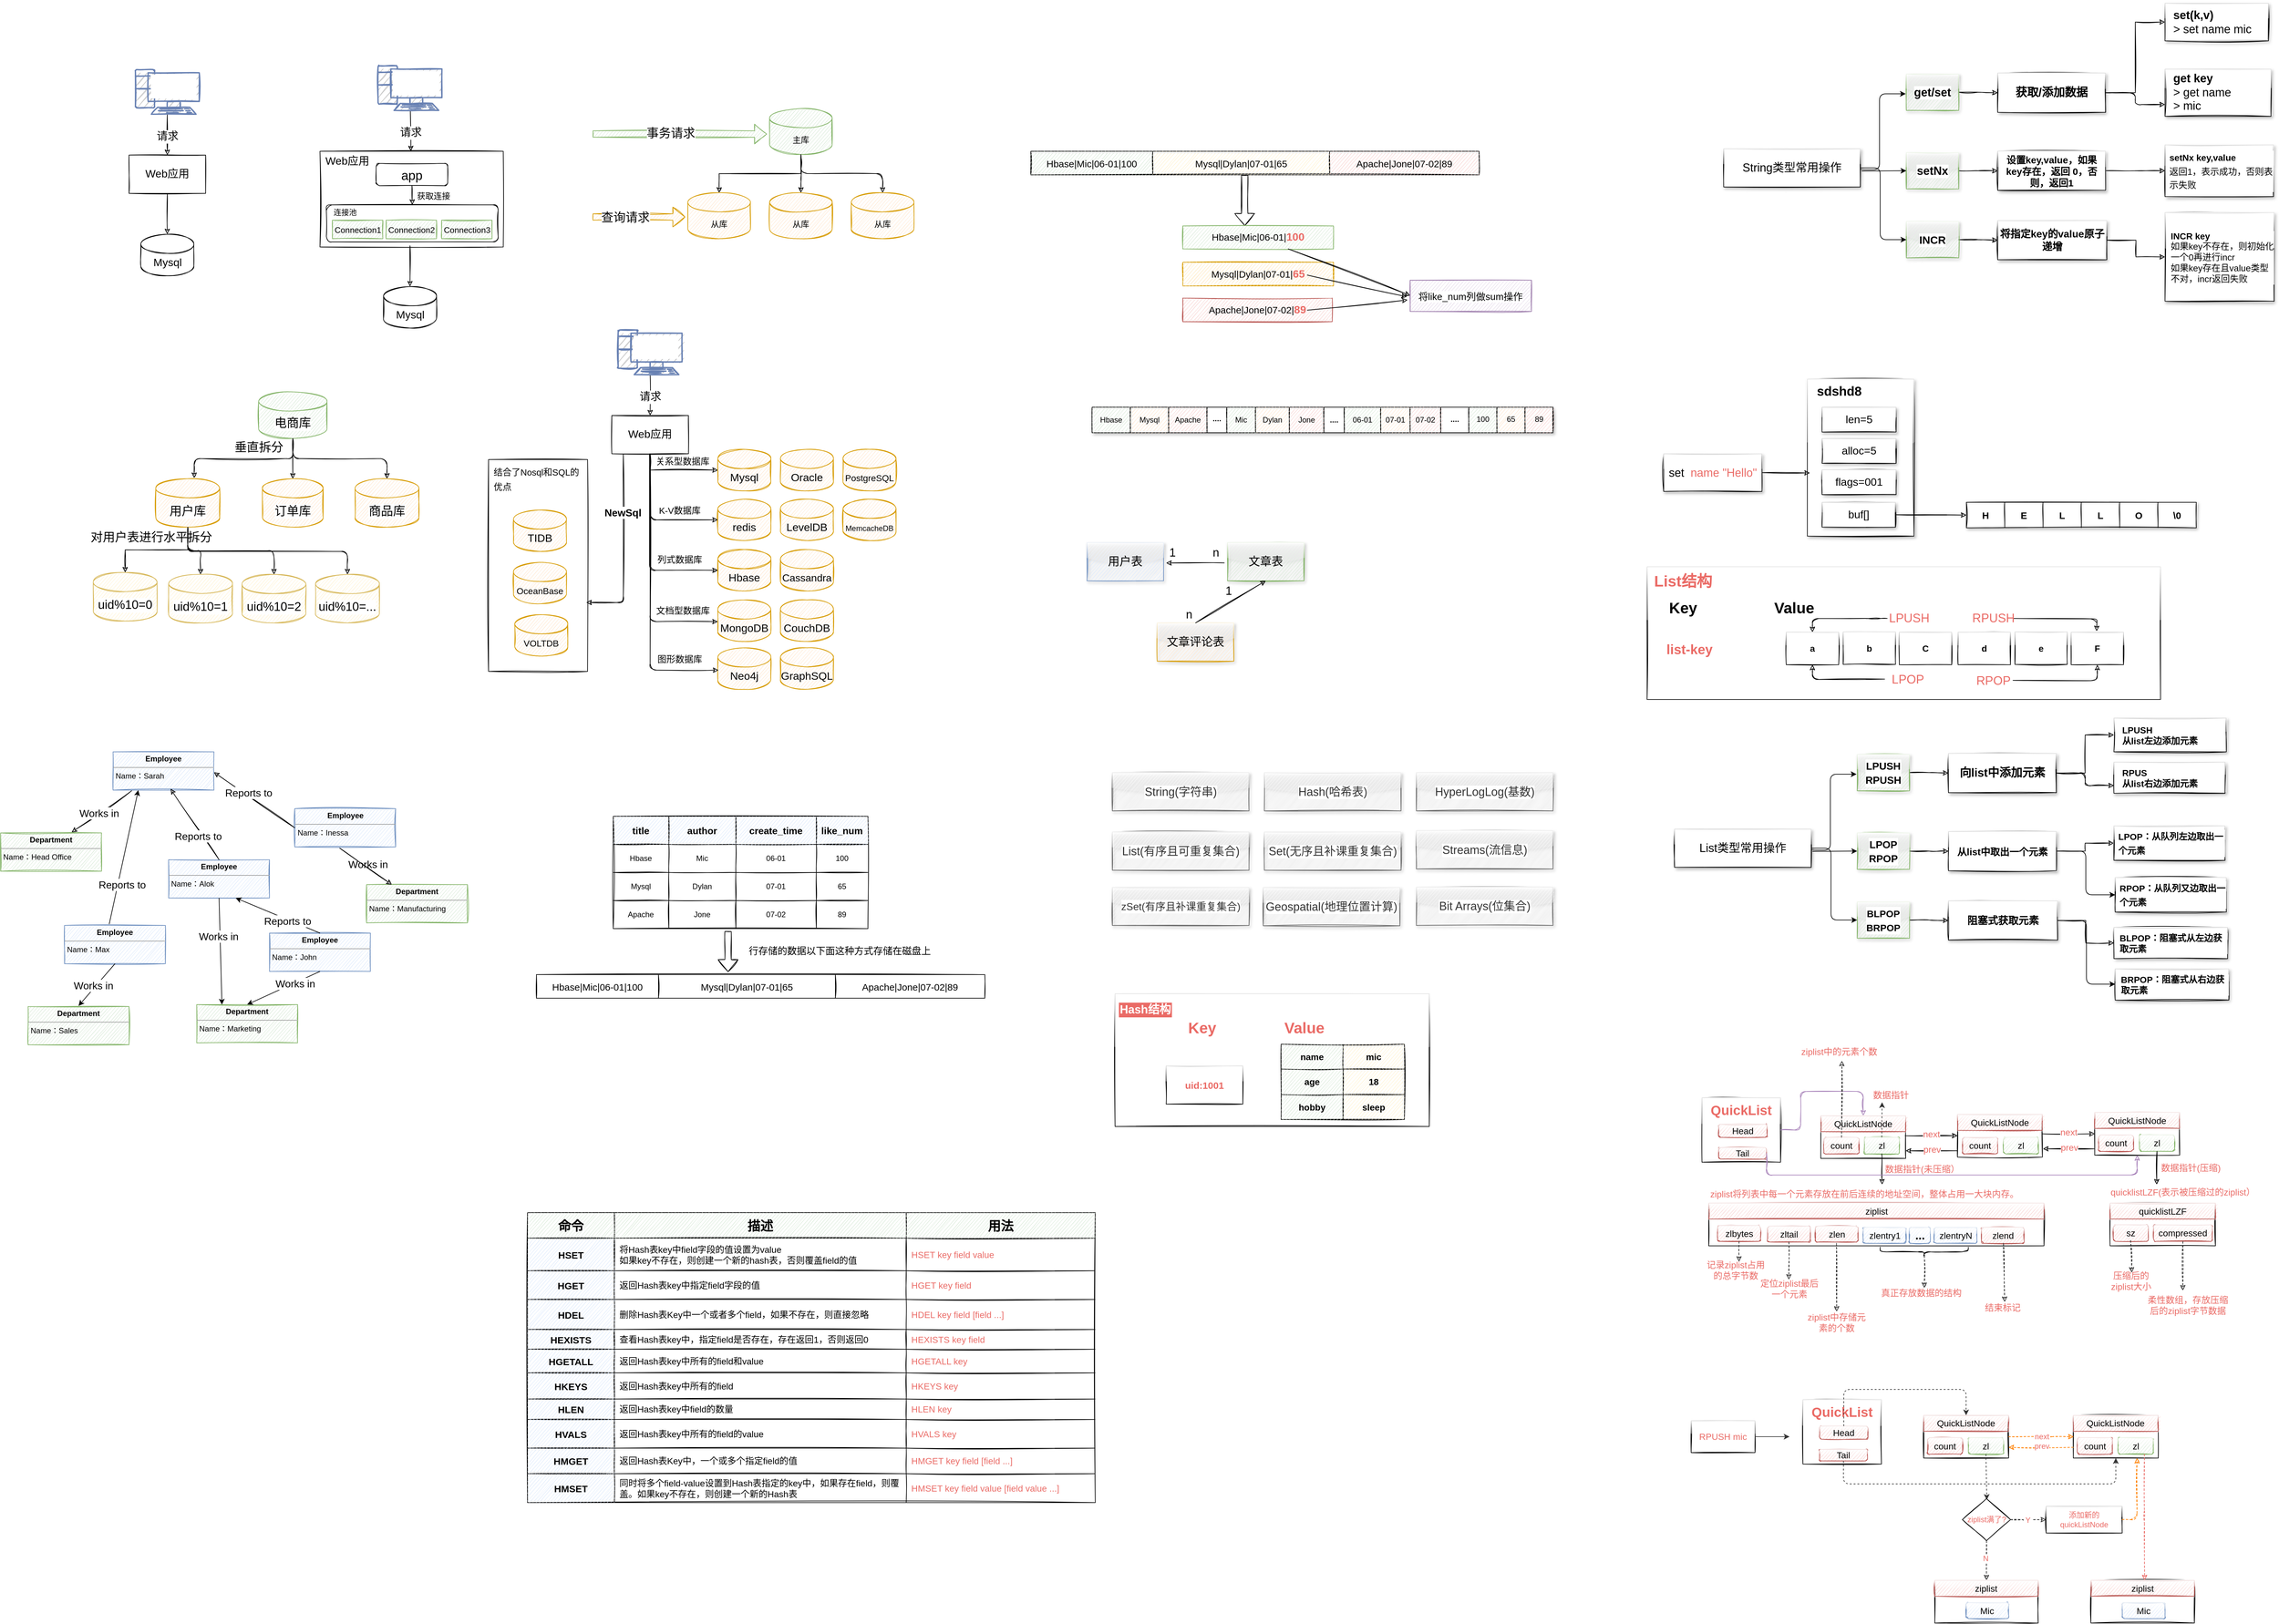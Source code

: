 <mxfile version="14.8.1" type="github">
  <diagram id="qKX1--xFgHHBexEKRUjf" name="Page-1">
    <mxGraphModel dx="1822" dy="1239" grid="0" gridSize="10" guides="1" tooltips="1" connect="1" arrows="1" fold="1" page="0" pageScale="1" pageWidth="827" pageHeight="1169" math="0" shadow="0">
      <root>
        <mxCell id="0" />
        <mxCell id="1" parent="0" />
        <mxCell id="s6qHRcp_9V7ku-NvBZSe-156" value="" style="rounded=0;whiteSpace=wrap;html=1;shadow=0;glass=1;sketch=1;fontSize=15;fontColor=#EA6B66;" vertex="1" parent="1">
          <mxGeometry x="1383" y="1497" width="492" height="208" as="geometry" />
        </mxCell>
        <mxCell id="s6qHRcp_9V7ku-NvBZSe-29" value="" style="rounded=0;whiteSpace=wrap;html=1;glass=1;sketch=1;fontSize=14;fontColor=#EA6B66;" vertex="1" parent="1">
          <mxGeometry x="2302" y="1660" width="123" height="101" as="geometry" />
        </mxCell>
        <mxCell id="s6qHRcp_9V7ku-NvBZSe-22" value="" style="rounded=0;whiteSpace=wrap;html=1;glass=1;sketch=1;fontSize=19;fontColor=#EA6B66;" vertex="1" parent="1">
          <mxGeometry x="2216" y="828" width="804" height="208" as="geometry" />
        </mxCell>
        <mxCell id="s5Ump-VfHsAbrPqj1HHM-357" value="" style="rounded=0;whiteSpace=wrap;html=1;shadow=1;glass=1;labelBackgroundColor=#ffffff;sketch=1;fontSize=15;strokeWidth=1;align=center;" parent="1" vertex="1">
          <mxGeometry x="2467" y="534" width="167" height="246" as="geometry" />
        </mxCell>
        <mxCell id="s5Ump-VfHsAbrPqj1HHM-192" value="" style="shape=table;html=1;whiteSpace=wrap;startSize=0;container=1;collapsible=0;childLayout=tableLayout;shadow=0;labelBackgroundColor=#ffffff;sketch=1;fontSize=15;align=left;fillColor=#f8cecc;strokeColor=#b85450;" parent="1" vertex="1">
          <mxGeometry x="1489" y="407" width="234" height="37" as="geometry" />
        </mxCell>
        <mxCell id="s5Ump-VfHsAbrPqj1HHM-193" value="" style="shape=partialRectangle;html=1;whiteSpace=wrap;collapsible=0;dropTarget=0;pointerEvents=0;fillColor=none;top=0;left=0;bottom=0;right=0;points=[[0,0.5],[1,0.5]];portConstraint=eastwest;" parent="s5Ump-VfHsAbrPqj1HHM-192" vertex="1">
          <mxGeometry width="234" height="37" as="geometry" />
        </mxCell>
        <mxCell id="s5Ump-VfHsAbrPqj1HHM-196" value="Apache|Jone|07-02|&lt;b&gt;&lt;font style=&quot;font-size: 17px&quot; color=&quot;#ea6b66&quot;&gt;89&lt;/font&gt;&lt;/b&gt;" style="shape=partialRectangle;html=1;whiteSpace=wrap;connectable=0;fillColor=none;top=0;left=0;bottom=0;right=0;overflow=hidden;fontSize=15;" parent="s5Ump-VfHsAbrPqj1HHM-193" vertex="1">
          <mxGeometry width="234" height="37" as="geometry" />
        </mxCell>
        <mxCell id="s5Ump-VfHsAbrPqj1HHM-95" value="" style="rounded=0;whiteSpace=wrap;html=1;shadow=0;labelBackgroundColor=none;sketch=1;fontSize=19;" parent="1" vertex="1">
          <mxGeometry x="402" y="660" width="155" height="332" as="geometry" />
        </mxCell>
        <mxCell id="s5Ump-VfHsAbrPqj1HHM-4" value="" style="rounded=0;orthogonalLoop=1;jettySize=auto;html=1;sketch=1;" parent="1" source="s5Ump-VfHsAbrPqj1HHM-2" target="s5Ump-VfHsAbrPqj1HHM-3" edge="1">
          <mxGeometry relative="1" as="geometry" />
        </mxCell>
        <mxCell id="s5Ump-VfHsAbrPqj1HHM-5" value="请求" style="edgeLabel;html=1;align=center;verticalAlign=middle;resizable=0;points=[];fontSize=17;" parent="s5Ump-VfHsAbrPqj1HHM-4" vertex="1" connectable="0">
          <mxGeometry x="-0.447" y="1" relative="1" as="geometry">
            <mxPoint x="-1" y="17" as="offset" />
          </mxGeometry>
        </mxCell>
        <mxCell id="s5Ump-VfHsAbrPqj1HHM-2" value="" style="fontColor=#0066CC;verticalAlign=top;verticalLabelPosition=bottom;labelPosition=center;align=center;html=1;outlineConnect=0;fillColor=#CCCCCC;strokeColor=#6881B3;gradientColor=none;gradientDirection=north;strokeWidth=2;shape=mxgraph.networks.pc;sketch=1;shadow=0;" parent="1" vertex="1">
          <mxGeometry x="-151" y="49" width="100" height="70" as="geometry" />
        </mxCell>
        <mxCell id="s5Ump-VfHsAbrPqj1HHM-7" value="" style="edgeStyle=none;rounded=0;sketch=1;orthogonalLoop=1;jettySize=auto;html=1;fontSize=17;" parent="1" source="s5Ump-VfHsAbrPqj1HHM-3" target="s5Ump-VfHsAbrPqj1HHM-6" edge="1">
          <mxGeometry relative="1" as="geometry" />
        </mxCell>
        <mxCell id="s5Ump-VfHsAbrPqj1HHM-3" value="&lt;font style=&quot;font-size: 17px&quot;&gt;Web应用&lt;/font&gt;" style="rounded=0;whiteSpace=wrap;html=1;shadow=0;sketch=1;" parent="1" vertex="1">
          <mxGeometry x="-161" y="183" width="120" height="60" as="geometry" />
        </mxCell>
        <mxCell id="s5Ump-VfHsAbrPqj1HHM-6" value="Mysql" style="shape=cylinder3;whiteSpace=wrap;html=1;boundedLbl=1;backgroundOutline=1;size=15;shadow=0;sketch=1;fontSize=17;" parent="1" vertex="1">
          <mxGeometry x="-142.5" y="307" width="83" height="65" as="geometry" />
        </mxCell>
        <mxCell id="s5Ump-VfHsAbrPqj1HHM-8" value="" style="rounded=0;orthogonalLoop=1;jettySize=auto;html=1;sketch=1;" parent="1" source="s5Ump-VfHsAbrPqj1HHM-10" target="s5Ump-VfHsAbrPqj1HHM-12" edge="1">
          <mxGeometry relative="1" as="geometry" />
        </mxCell>
        <mxCell id="s5Ump-VfHsAbrPqj1HHM-9" value="请求" style="edgeLabel;html=1;align=center;verticalAlign=middle;resizable=0;points=[];fontSize=17;" parent="s5Ump-VfHsAbrPqj1HHM-8" vertex="1" connectable="0">
          <mxGeometry x="-0.447" y="1" relative="1" as="geometry">
            <mxPoint x="-1" y="17" as="offset" />
          </mxGeometry>
        </mxCell>
        <mxCell id="s5Ump-VfHsAbrPqj1HHM-10" value="" style="fontColor=#0066CC;verticalAlign=top;verticalLabelPosition=bottom;labelPosition=center;align=center;html=1;outlineConnect=0;fillColor=#CCCCCC;strokeColor=#6881B3;gradientColor=none;gradientDirection=north;strokeWidth=2;shape=mxgraph.networks.pc;sketch=1;shadow=0;" parent="1" vertex="1">
          <mxGeometry x="229" y="43" width="100" height="70" as="geometry" />
        </mxCell>
        <mxCell id="s5Ump-VfHsAbrPqj1HHM-12" value="" style="rounded=0;whiteSpace=wrap;html=1;shadow=0;sketch=1;" parent="1" vertex="1">
          <mxGeometry x="138" y="177" width="287" height="150" as="geometry" />
        </mxCell>
        <mxCell id="s5Ump-VfHsAbrPqj1HHM-14" value="" style="edgeStyle=none;rounded=0;sketch=1;orthogonalLoop=1;jettySize=auto;html=1;fontSize=17;" parent="1" target="s5Ump-VfHsAbrPqj1HHM-15" edge="1">
          <mxGeometry relative="1" as="geometry">
            <mxPoint x="279" y="325" as="sourcePoint" />
          </mxGeometry>
        </mxCell>
        <mxCell id="s5Ump-VfHsAbrPqj1HHM-15" value="Mysql" style="shape=cylinder3;whiteSpace=wrap;html=1;boundedLbl=1;backgroundOutline=1;size=15;shadow=0;sketch=1;fontSize=17;" parent="1" vertex="1">
          <mxGeometry x="237.5" y="389" width="83" height="65" as="geometry" />
        </mxCell>
        <mxCell id="s5Ump-VfHsAbrPqj1HHM-16" value="&#xa;&#xa;&lt;span style=&quot;color: rgb(0, 0, 0); font-family: helvetica; font-size: 17px; font-style: normal; font-weight: 400; letter-spacing: normal; text-align: center; text-indent: 0px; text-transform: none; word-spacing: 0px; background-color: rgb(255, 255, 255); display: inline; float: none;&quot;&gt;Web应用&lt;/span&gt;&#xa;&#xa;" style="text;html=1;strokeColor=none;fillColor=none;align=center;verticalAlign=middle;whiteSpace=wrap;rounded=0;shadow=0;sketch=1;fontSize=17;" parent="1" vertex="1">
          <mxGeometry x="144" y="182" width="74" height="22" as="geometry" />
        </mxCell>
        <mxCell id="s5Ump-VfHsAbrPqj1HHM-17" value="" style="rounded=1;whiteSpace=wrap;html=1;shadow=0;sketch=1;fontSize=17;" parent="1" vertex="1">
          <mxGeometry x="148" y="261" width="269" height="58" as="geometry" />
        </mxCell>
        <mxCell id="s5Ump-VfHsAbrPqj1HHM-18" value="Connection1" style="rounded=0;whiteSpace=wrap;html=1;shadow=0;sketch=1;fontSize=13;fillColor=#d5e8d4;strokeColor=#82b366;" parent="1" vertex="1">
          <mxGeometry x="157.5" y="285" width="79" height="29" as="geometry" />
        </mxCell>
        <mxCell id="s5Ump-VfHsAbrPqj1HHM-19" value="Connection2" style="rounded=0;whiteSpace=wrap;html=1;shadow=0;sketch=1;fontSize=13;fillColor=#d5e8d4;strokeColor=#82b366;" parent="1" vertex="1">
          <mxGeometry x="241.5" y="285" width="79" height="29" as="geometry" />
        </mxCell>
        <mxCell id="s5Ump-VfHsAbrPqj1HHM-20" value="Connection3" style="rounded=0;whiteSpace=wrap;html=1;shadow=0;sketch=1;fontSize=13;fillColor=#d5e8d4;strokeColor=#82b366;" parent="1" vertex="1">
          <mxGeometry x="328.5" y="285" width="79" height="29" as="geometry" />
        </mxCell>
        <mxCell id="s5Ump-VfHsAbrPqj1HHM-24" value="&lt;font style=&quot;font-size: 12px&quot;&gt;连接池&lt;/font&gt;" style="text;html=1;strokeColor=none;fillColor=none;align=center;verticalAlign=middle;whiteSpace=wrap;rounded=0;shadow=0;sketch=1;fontSize=17;" parent="1" vertex="1">
          <mxGeometry x="155" y="263" width="45" height="18" as="geometry" />
        </mxCell>
        <mxCell id="s5Ump-VfHsAbrPqj1HHM-25" value="&lt;font style=&quot;font-size: 20px&quot;&gt;app&lt;/font&gt;" style="rounded=1;whiteSpace=wrap;html=1;shadow=0;sketch=1;fontSize=13;" parent="1" vertex="1">
          <mxGeometry x="226" y="196" width="112" height="35" as="geometry" />
        </mxCell>
        <mxCell id="s5Ump-VfHsAbrPqj1HHM-26" value="" style="endArrow=classic;html=1;fontSize=13;exitX=0.5;exitY=1;exitDx=0;exitDy=0;entryX=0.5;entryY=0;entryDx=0;entryDy=0;sketch=1;" parent="1" source="s5Ump-VfHsAbrPqj1HHM-25" target="s5Ump-VfHsAbrPqj1HHM-17" edge="1">
          <mxGeometry width="50" height="50" relative="1" as="geometry">
            <mxPoint x="581" y="278" as="sourcePoint" />
            <mxPoint x="631" y="228" as="targetPoint" />
          </mxGeometry>
        </mxCell>
        <mxCell id="s5Ump-VfHsAbrPqj1HHM-27" value="获取连接" style="text;html=1;strokeColor=none;fillColor=none;align=center;verticalAlign=middle;whiteSpace=wrap;rounded=0;shadow=0;sketch=1;fontSize=13;" parent="1" vertex="1">
          <mxGeometry x="284" y="246" width="64" height="1" as="geometry" />
        </mxCell>
        <mxCell id="s5Ump-VfHsAbrPqj1HHM-32" style="edgeStyle=orthogonalEdgeStyle;rounded=0;sketch=1;orthogonalLoop=1;jettySize=auto;html=1;exitX=0.5;exitY=1;exitDx=0;exitDy=0;exitPerimeter=0;entryX=0.5;entryY=0;entryDx=0;entryDy=0;entryPerimeter=0;fontSize=13;" parent="1" source="s5Ump-VfHsAbrPqj1HHM-28" target="s5Ump-VfHsAbrPqj1HHM-29" edge="1">
          <mxGeometry relative="1" as="geometry" />
        </mxCell>
        <mxCell id="s5Ump-VfHsAbrPqj1HHM-28" value="主库" style="shape=cylinder3;whiteSpace=wrap;html=1;boundedLbl=1;backgroundOutline=1;size=15;shadow=0;sketch=1;fontSize=13;fillColor=#d5e8d4;strokeColor=#82b366;" parent="1" vertex="1">
          <mxGeometry x="842" y="110" width="98" height="72" as="geometry" />
        </mxCell>
        <mxCell id="s5Ump-VfHsAbrPqj1HHM-29" value="从库" style="shape=cylinder3;whiteSpace=wrap;html=1;boundedLbl=1;backgroundOutline=1;size=15;shadow=0;sketch=1;fontSize=13;fillColor=#ffe6cc;strokeColor=#d79b00;" parent="1" vertex="1">
          <mxGeometry x="714" y="242" width="98" height="72" as="geometry" />
        </mxCell>
        <mxCell id="s5Ump-VfHsAbrPqj1HHM-30" value="从库" style="shape=cylinder3;whiteSpace=wrap;html=1;boundedLbl=1;backgroundOutline=1;size=15;shadow=0;sketch=1;fontSize=13;fillColor=#ffe6cc;strokeColor=#d79b00;" parent="1" vertex="1">
          <mxGeometry x="842" y="242" width="98" height="72" as="geometry" />
        </mxCell>
        <mxCell id="s5Ump-VfHsAbrPqj1HHM-31" value="从库" style="shape=cylinder3;whiteSpace=wrap;html=1;boundedLbl=1;backgroundOutline=1;size=15;shadow=0;sketch=1;fontSize=13;fillColor=#ffe6cc;strokeColor=#d79b00;" parent="1" vertex="1">
          <mxGeometry x="970" y="242" width="98" height="72" as="geometry" />
        </mxCell>
        <mxCell id="s5Ump-VfHsAbrPqj1HHM-35" value="" style="endArrow=classic;html=1;fontSize=13;entryX=0.5;entryY=0;entryDx=0;entryDy=0;entryPerimeter=0;edgeStyle=orthogonalEdgeStyle;sketch=1;" parent="1" target="s5Ump-VfHsAbrPqj1HHM-30" edge="1">
          <mxGeometry width="50" height="50" relative="1" as="geometry">
            <mxPoint x="891" y="186" as="sourcePoint" />
            <mxPoint x="1272" y="43" as="targetPoint" />
          </mxGeometry>
        </mxCell>
        <mxCell id="s5Ump-VfHsAbrPqj1HHM-36" value="" style="endArrow=classic;html=1;fontSize=13;exitX=0.5;exitY=1;exitDx=0;exitDy=0;exitPerimeter=0;entryX=0.5;entryY=0;entryDx=0;entryDy=0;entryPerimeter=0;edgeStyle=orthogonalEdgeStyle;sketch=1;" parent="1" source="s5Ump-VfHsAbrPqj1HHM-28" target="s5Ump-VfHsAbrPqj1HHM-31" edge="1">
          <mxGeometry width="50" height="50" relative="1" as="geometry">
            <mxPoint x="1222" y="93" as="sourcePoint" />
            <mxPoint x="1272" y="43" as="targetPoint" />
          </mxGeometry>
        </mxCell>
        <mxCell id="s5Ump-VfHsAbrPqj1HHM-39" value="" style="shape=flexArrow;endArrow=classic;html=1;fontSize=13;shadow=0;sketch=1;fillColor=#d5e8d4;strokeColor=#82b366;" parent="1" edge="1">
          <mxGeometry width="50" height="50" relative="1" as="geometry">
            <mxPoint x="565" y="150" as="sourcePoint" />
            <mxPoint x="838" y="150" as="targetPoint" />
          </mxGeometry>
        </mxCell>
        <mxCell id="s5Ump-VfHsAbrPqj1HHM-40" value="&lt;font style=&quot;font-size: 19px&quot;&gt;事务请求&lt;/font&gt;" style="edgeLabel;html=1;align=center;verticalAlign=middle;resizable=0;points=[];fontSize=13;labelBackgroundColor=#ffffff;" parent="s5Ump-VfHsAbrPqj1HHM-39" vertex="1" connectable="0">
          <mxGeometry x="-0.455" relative="1" as="geometry">
            <mxPoint x="47" y="-1" as="offset" />
          </mxGeometry>
        </mxCell>
        <mxCell id="s5Ump-VfHsAbrPqj1HHM-41" value="" style="shape=flexArrow;endArrow=classic;html=1;shadow=0;fontSize=13;sketch=1;fillColor=#ffe6cc;strokeColor=#d79b00;" parent="1" edge="1">
          <mxGeometry width="50" height="50" relative="1" as="geometry">
            <mxPoint x="565" y="280" as="sourcePoint" />
            <mxPoint x="710" y="280" as="targetPoint" />
          </mxGeometry>
        </mxCell>
        <mxCell id="s5Ump-VfHsAbrPqj1HHM-42" value="&lt;font style=&quot;font-size: 19px;&quot;&gt;查询请求&lt;/font&gt;" style="edgeLabel;html=1;align=center;verticalAlign=middle;resizable=0;points=[];fontSize=19;labelBackgroundColor=#ffffff;" parent="s5Ump-VfHsAbrPqj1HHM-41" vertex="1" connectable="0">
          <mxGeometry x="-0.3" y="-1" relative="1" as="geometry">
            <mxPoint as="offset" />
          </mxGeometry>
        </mxCell>
        <mxCell id="s5Ump-VfHsAbrPqj1HHM-45" value="电商库" style="shape=cylinder3;whiteSpace=wrap;html=1;boundedLbl=1;backgroundOutline=1;size=15;shadow=0;labelBackgroundColor=#ffffff;sketch=1;fontSize=19;fillColor=#d5e8d4;strokeColor=#82b366;" parent="1" vertex="1">
          <mxGeometry x="42" y="554" width="107" height="73" as="geometry" />
        </mxCell>
        <mxCell id="s5Ump-VfHsAbrPqj1HHM-56" value="" style="edgeStyle=orthogonalEdgeStyle;rounded=0;sketch=1;orthogonalLoop=1;jettySize=auto;html=1;shadow=0;fontSize=19;" parent="1" source="s5Ump-VfHsAbrPqj1HHM-46" target="s5Ump-VfHsAbrPqj1HHM-55" edge="1">
          <mxGeometry relative="1" as="geometry" />
        </mxCell>
        <mxCell id="s5Ump-VfHsAbrPqj1HHM-46" value="用户库" style="shape=cylinder3;whiteSpace=wrap;html=1;boundedLbl=1;backgroundOutline=1;size=15;shadow=0;labelBackgroundColor=#ffffff;sketch=1;fontSize=19;fillColor=#ffe6cc;strokeColor=#d79b00;" parent="1" vertex="1">
          <mxGeometry x="-119" y="690" width="100" height="76" as="geometry" />
        </mxCell>
        <mxCell id="s5Ump-VfHsAbrPqj1HHM-47" value="订单库" style="shape=cylinder3;whiteSpace=wrap;html=1;boundedLbl=1;backgroundOutline=1;size=15;shadow=0;labelBackgroundColor=#ffffff;sketch=1;fontSize=19;fillColor=#ffe6cc;strokeColor=#d79b00;" parent="1" vertex="1">
          <mxGeometry x="48" y="690" width="95" height="76" as="geometry" />
        </mxCell>
        <mxCell id="s5Ump-VfHsAbrPqj1HHM-48" value="商品库" style="shape=cylinder3;whiteSpace=wrap;html=1;boundedLbl=1;backgroundOutline=1;size=15;shadow=0;labelBackgroundColor=#ffffff;sketch=1;fontSize=19;fillColor=#ffe6cc;strokeColor=#d79b00;" parent="1" vertex="1">
          <mxGeometry x="193" y="690" width="100" height="76" as="geometry" />
        </mxCell>
        <mxCell id="s5Ump-VfHsAbrPqj1HHM-49" value="" style="endArrow=classic;html=1;shadow=0;fontSize=19;exitX=0.5;exitY=1;exitDx=0;exitDy=0;exitPerimeter=0;entryX=0.6;entryY=-0.013;entryDx=0;entryDy=0;entryPerimeter=0;edgeStyle=orthogonalEdgeStyle;sketch=1;" parent="1" source="s5Ump-VfHsAbrPqj1HHM-45" target="s5Ump-VfHsAbrPqj1HHM-46" edge="1">
          <mxGeometry width="50" height="50" relative="1" as="geometry">
            <mxPoint x="80" y="679" as="sourcePoint" />
            <mxPoint x="130" y="629" as="targetPoint" />
          </mxGeometry>
        </mxCell>
        <mxCell id="s5Ump-VfHsAbrPqj1HHM-50" value="" style="endArrow=classic;html=1;shadow=0;fontSize=19;exitX=0.5;exitY=1;exitDx=0;exitDy=0;exitPerimeter=0;entryX=0.5;entryY=0;entryDx=0;entryDy=0;entryPerimeter=0;edgeStyle=orthogonalEdgeStyle;sketch=1;" parent="1" source="s5Ump-VfHsAbrPqj1HHM-45" target="s5Ump-VfHsAbrPqj1HHM-48" edge="1">
          <mxGeometry width="50" height="50" relative="1" as="geometry">
            <mxPoint x="235" y="661" as="sourcePoint" />
            <mxPoint x="285" y="611" as="targetPoint" />
          </mxGeometry>
        </mxCell>
        <mxCell id="s5Ump-VfHsAbrPqj1HHM-51" value="" style="endArrow=classic;html=1;shadow=0;fontSize=19;exitX=0.5;exitY=1;exitDx=0;exitDy=0;exitPerimeter=0;entryX=0.5;entryY=0;entryDx=0;entryDy=0;entryPerimeter=0;sketch=1;" parent="1" source="s5Ump-VfHsAbrPqj1HHM-45" target="s5Ump-VfHsAbrPqj1HHM-47" edge="1">
          <mxGeometry width="50" height="50" relative="1" as="geometry">
            <mxPoint x="230" y="623" as="sourcePoint" />
            <mxPoint x="280" y="573" as="targetPoint" />
          </mxGeometry>
        </mxCell>
        <mxCell id="s5Ump-VfHsAbrPqj1HHM-52" value="垂直拆分" style="text;html=1;strokeColor=none;fillColor=none;align=center;verticalAlign=middle;whiteSpace=wrap;rounded=0;shadow=0;labelBackgroundColor=#ffffff;sketch=1;fontSize=19;" parent="1" vertex="1">
          <mxGeometry x="-5" y="634" width="95" height="13" as="geometry" />
        </mxCell>
        <mxCell id="s5Ump-VfHsAbrPqj1HHM-55" value="uid%10=0" style="shape=cylinder3;whiteSpace=wrap;html=1;boundedLbl=1;backgroundOutline=1;size=15;shadow=0;labelBackgroundColor=#ffffff;sketch=1;fontSize=19;fillColor=#fff2cc;strokeColor=#d6b656;" parent="1" vertex="1">
          <mxGeometry x="-217" y="837" width="100" height="76" as="geometry" />
        </mxCell>
        <mxCell id="s5Ump-VfHsAbrPqj1HHM-57" value="对用户表进行水平拆分" style="text;html=1;strokeColor=none;fillColor=none;align=center;verticalAlign=middle;whiteSpace=wrap;rounded=0;shadow=0;labelBackgroundColor=#ffffff;sketch=1;fontSize=19;" parent="1" vertex="1">
          <mxGeometry x="-227" y="773" width="202" height="17" as="geometry" />
        </mxCell>
        <mxCell id="s5Ump-VfHsAbrPqj1HHM-58" value="uid%10=1" style="shape=cylinder3;whiteSpace=wrap;html=1;boundedLbl=1;backgroundOutline=1;size=15;shadow=0;labelBackgroundColor=#ffffff;sketch=1;fontSize=19;fillColor=#fff2cc;strokeColor=#d6b656;" parent="1" vertex="1">
          <mxGeometry x="-99" y="840" width="100" height="76" as="geometry" />
        </mxCell>
        <mxCell id="s5Ump-VfHsAbrPqj1HHM-59" value="uid%10=2" style="shape=cylinder3;whiteSpace=wrap;html=1;boundedLbl=1;backgroundOutline=1;size=15;shadow=0;labelBackgroundColor=#ffffff;sketch=1;fontSize=19;fillColor=#fff2cc;strokeColor=#d6b656;" parent="1" vertex="1">
          <mxGeometry x="16" y="840" width="100" height="76" as="geometry" />
        </mxCell>
        <mxCell id="s5Ump-VfHsAbrPqj1HHM-60" value="uid%10=..." style="shape=cylinder3;whiteSpace=wrap;html=1;boundedLbl=1;backgroundOutline=1;size=15;shadow=0;labelBackgroundColor=#ffffff;sketch=1;fontSize=19;fillColor=#fff2cc;strokeColor=#d6b656;" parent="1" vertex="1">
          <mxGeometry x="131" y="840" width="100" height="76" as="geometry" />
        </mxCell>
        <mxCell id="s5Ump-VfHsAbrPqj1HHM-61" value="" style="endArrow=classic;html=1;shadow=0;fontSize=19;exitX=0.5;exitY=1;exitDx=0;exitDy=0;exitPerimeter=0;entryX=0.5;entryY=0;entryDx=0;entryDy=0;entryPerimeter=0;edgeStyle=orthogonalEdgeStyle;sketch=1;" parent="1" source="s5Ump-VfHsAbrPqj1HHM-46" target="s5Ump-VfHsAbrPqj1HHM-58" edge="1">
          <mxGeometry width="50" height="50" relative="1" as="geometry">
            <mxPoint x="14" y="809" as="sourcePoint" />
            <mxPoint x="64" y="759" as="targetPoint" />
          </mxGeometry>
        </mxCell>
        <mxCell id="s5Ump-VfHsAbrPqj1HHM-62" value="" style="endArrow=classic;html=1;shadow=0;fontSize=19;entryX=0.5;entryY=0;entryDx=0;entryDy=0;entryPerimeter=0;edgeStyle=orthogonalEdgeStyle;sketch=1;" parent="1" target="s5Ump-VfHsAbrPqj1HHM-60" edge="1">
          <mxGeometry width="50" height="50" relative="1" as="geometry">
            <mxPoint x="-69" y="768" as="sourcePoint" />
            <mxPoint x="384" y="604" as="targetPoint" />
            <Array as="points">
              <mxPoint x="-69" y="804" />
              <mxPoint x="181" y="804" />
            </Array>
          </mxGeometry>
        </mxCell>
        <mxCell id="s5Ump-VfHsAbrPqj1HHM-63" value="" style="endArrow=classic;html=1;shadow=0;fontSize=19;exitX=0.5;exitY=1;exitDx=0;exitDy=0;exitPerimeter=0;entryX=0.5;entryY=0;entryDx=0;entryDy=0;entryPerimeter=0;edgeStyle=orthogonalEdgeStyle;sketch=1;" parent="1" source="s5Ump-VfHsAbrPqj1HHM-46" target="s5Ump-VfHsAbrPqj1HHM-59" edge="1">
          <mxGeometry width="50" height="50" relative="1" as="geometry">
            <mxPoint x="334" y="654" as="sourcePoint" />
            <mxPoint x="384" y="604" as="targetPoint" />
          </mxGeometry>
        </mxCell>
        <mxCell id="s5Ump-VfHsAbrPqj1HHM-64" value="" style="rounded=0;orthogonalLoop=1;jettySize=auto;html=1;sketch=1;" parent="1" source="s5Ump-VfHsAbrPqj1HHM-66" target="s5Ump-VfHsAbrPqj1HHM-68" edge="1">
          <mxGeometry relative="1" as="geometry" />
        </mxCell>
        <mxCell id="s5Ump-VfHsAbrPqj1HHM-65" value="请求" style="edgeLabel;html=1;align=center;verticalAlign=middle;resizable=0;points=[];fontSize=17;" parent="s5Ump-VfHsAbrPqj1HHM-64" vertex="1" connectable="0">
          <mxGeometry x="-0.447" y="1" relative="1" as="geometry">
            <mxPoint x="-1" y="17" as="offset" />
          </mxGeometry>
        </mxCell>
        <mxCell id="s5Ump-VfHsAbrPqj1HHM-66" value="" style="fontColor=#0066CC;verticalAlign=top;verticalLabelPosition=bottom;labelPosition=center;align=center;html=1;outlineConnect=0;fillColor=#CCCCCC;strokeColor=#6881B3;gradientColor=none;gradientDirection=north;strokeWidth=2;shape=mxgraph.networks.pc;sketch=1;shadow=0;" parent="1" vertex="1">
          <mxGeometry x="605" y="457" width="100" height="70" as="geometry" />
        </mxCell>
        <mxCell id="s5Ump-VfHsAbrPqj1HHM-67" value="" style="edgeStyle=orthogonalEdgeStyle;rounded=0;sketch=1;orthogonalLoop=1;jettySize=auto;html=1;fontSize=17;exitX=0.5;exitY=1;exitDx=0;exitDy=0;" parent="1" source="s5Ump-VfHsAbrPqj1HHM-68" target="s5Ump-VfHsAbrPqj1HHM-69" edge="1">
          <mxGeometry relative="1" as="geometry" />
        </mxCell>
        <mxCell id="s5Ump-VfHsAbrPqj1HHM-68" value="&lt;font style=&quot;font-size: 17px&quot;&gt;Web应用&lt;/font&gt;" style="rounded=0;whiteSpace=wrap;html=1;shadow=0;sketch=1;" parent="1" vertex="1">
          <mxGeometry x="595" y="591" width="120" height="60" as="geometry" />
        </mxCell>
        <mxCell id="s5Ump-VfHsAbrPqj1HHM-69" value="Mysql" style="shape=cylinder3;whiteSpace=wrap;html=1;boundedLbl=1;backgroundOutline=1;size=15;shadow=0;sketch=1;fontSize=17;fillColor=#ffe6cc;strokeColor=#d79b00;" parent="1" vertex="1">
          <mxGeometry x="761" y="644" width="83" height="65" as="geometry" />
        </mxCell>
        <mxCell id="s5Ump-VfHsAbrPqj1HHM-70" value="redis" style="shape=cylinder3;whiteSpace=wrap;html=1;boundedLbl=1;backgroundOutline=1;size=15;shadow=0;sketch=1;fontSize=17;fillColor=#ffe6cc;strokeColor=#d79b00;" parent="1" vertex="1">
          <mxGeometry x="761" y="722" width="83" height="65" as="geometry" />
        </mxCell>
        <mxCell id="s5Ump-VfHsAbrPqj1HHM-71" value="LevelDB" style="shape=cylinder3;whiteSpace=wrap;html=1;boundedLbl=1;backgroundOutline=1;size=15;shadow=0;sketch=1;fontSize=17;fillColor=#ffe6cc;strokeColor=#d79b00;" parent="1" vertex="1">
          <mxGeometry x="859" y="722" width="83" height="65" as="geometry" />
        </mxCell>
        <mxCell id="s5Ump-VfHsAbrPqj1HHM-72" value="" style="endArrow=classic;html=1;shadow=0;fontSize=19;exitX=0.5;exitY=1;exitDx=0;exitDy=0;entryX=0;entryY=0.5;entryDx=0;entryDy=0;entryPerimeter=0;edgeStyle=orthogonalEdgeStyle;sketch=1;" parent="1" source="s5Ump-VfHsAbrPqj1HHM-68" target="s5Ump-VfHsAbrPqj1HHM-70" edge="1">
          <mxGeometry width="50" height="50" relative="1" as="geometry">
            <mxPoint x="671" y="792" as="sourcePoint" />
            <mxPoint x="721" y="742" as="targetPoint" />
          </mxGeometry>
        </mxCell>
        <mxCell id="s5Ump-VfHsAbrPqj1HHM-73" value="Hbase" style="shape=cylinder3;whiteSpace=wrap;html=1;boundedLbl=1;backgroundOutline=1;size=15;shadow=0;sketch=1;fontSize=17;fillColor=#ffe6cc;strokeColor=#d79b00;" parent="1" vertex="1">
          <mxGeometry x="761" y="801" width="83" height="65" as="geometry" />
        </mxCell>
        <mxCell id="s5Ump-VfHsAbrPqj1HHM-74" value="&lt;font style=&quot;font-size: 16px&quot;&gt;Cassandra&lt;/font&gt;" style="shape=cylinder3;whiteSpace=wrap;html=1;boundedLbl=1;backgroundOutline=1;size=15;shadow=0;sketch=1;fontSize=17;fillColor=#ffe6cc;strokeColor=#d79b00;" parent="1" vertex="1">
          <mxGeometry x="859" y="801" width="83" height="65" as="geometry" />
        </mxCell>
        <mxCell id="s5Ump-VfHsAbrPqj1HHM-75" value="MongoDB" style="shape=cylinder3;whiteSpace=wrap;html=1;boundedLbl=1;backgroundOutline=1;size=15;shadow=0;sketch=1;fontSize=17;fillColor=#ffe6cc;strokeColor=#d79b00;" parent="1" vertex="1">
          <mxGeometry x="761" y="880" width="83" height="65" as="geometry" />
        </mxCell>
        <mxCell id="s5Ump-VfHsAbrPqj1HHM-76" value="CouchDB" style="shape=cylinder3;whiteSpace=wrap;html=1;boundedLbl=1;backgroundOutline=1;size=15;shadow=0;sketch=1;fontSize=17;fillColor=#ffe6cc;strokeColor=#d79b00;" parent="1" vertex="1">
          <mxGeometry x="859" y="880" width="83" height="65" as="geometry" />
        </mxCell>
        <mxCell id="s5Ump-VfHsAbrPqj1HHM-77" value="&lt;font style=&quot;font-size: 12px&quot;&gt;MemcacheDB&lt;/font&gt;" style="shape=cylinder3;whiteSpace=wrap;html=1;boundedLbl=1;backgroundOutline=1;size=15;shadow=0;sketch=1;fontSize=17;fillColor=#ffe6cc;strokeColor=#d79b00;" parent="1" vertex="1">
          <mxGeometry x="957" y="722" width="83" height="65" as="geometry" />
        </mxCell>
        <mxCell id="s5Ump-VfHsAbrPqj1HHM-78" value="Neo4j" style="shape=cylinder3;whiteSpace=wrap;html=1;boundedLbl=1;backgroundOutline=1;size=15;shadow=0;sketch=1;fontSize=17;fillColor=#ffe6cc;strokeColor=#d79b00;" parent="1" vertex="1">
          <mxGeometry x="761" y="955" width="83" height="65" as="geometry" />
        </mxCell>
        <mxCell id="s5Ump-VfHsAbrPqj1HHM-79" value="GraphSQL" style="shape=cylinder3;whiteSpace=wrap;html=1;boundedLbl=1;backgroundOutline=1;size=15;shadow=0;sketch=1;fontSize=17;fillColor=#ffe6cc;strokeColor=#d79b00;" parent="1" vertex="1">
          <mxGeometry x="859" y="955" width="83" height="65" as="geometry" />
        </mxCell>
        <mxCell id="s5Ump-VfHsAbrPqj1HHM-81" value="" style="endArrow=classic;html=1;shadow=0;fontSize=19;exitX=0.5;exitY=1;exitDx=0;exitDy=0;entryX=0.012;entryY=0.538;entryDx=0;entryDy=0;entryPerimeter=0;edgeStyle=orthogonalEdgeStyle;sketch=1;" parent="1" source="s5Ump-VfHsAbrPqj1HHM-68" target="s5Ump-VfHsAbrPqj1HHM-78" edge="1">
          <mxGeometry width="50" height="50" relative="1" as="geometry">
            <mxPoint x="601" y="753" as="sourcePoint" />
            <mxPoint x="651" y="703" as="targetPoint" />
          </mxGeometry>
        </mxCell>
        <mxCell id="s5Ump-VfHsAbrPqj1HHM-82" value="" style="endArrow=classic;html=1;shadow=0;fontSize=19;entryX=0;entryY=0.523;entryDx=0;entryDy=0;entryPerimeter=0;edgeStyle=orthogonalEdgeStyle;sketch=1;" parent="1" target="s5Ump-VfHsAbrPqj1HHM-75" edge="1">
          <mxGeometry width="50" height="50" relative="1" as="geometry">
            <mxPoint x="655" y="654" as="sourcePoint" />
            <mxPoint x="560" y="709" as="targetPoint" />
            <Array as="points">
              <mxPoint x="655" y="914" />
            </Array>
          </mxGeometry>
        </mxCell>
        <mxCell id="s5Ump-VfHsAbrPqj1HHM-83" value="" style="endArrow=classic;html=1;shadow=0;fontSize=19;entryX=0;entryY=0.5;entryDx=0;entryDy=0;entryPerimeter=0;edgeStyle=orthogonalEdgeStyle;sketch=1;" parent="1" target="s5Ump-VfHsAbrPqj1HHM-73" edge="1">
          <mxGeometry width="50" height="50" relative="1" as="geometry">
            <mxPoint x="654" y="652" as="sourcePoint" />
            <mxPoint x="560" y="709" as="targetPoint" />
            <Array as="points">
              <mxPoint x="654" y="834" />
            </Array>
          </mxGeometry>
        </mxCell>
        <mxCell id="s5Ump-VfHsAbrPqj1HHM-84" value="&lt;font style=&quot;font-size: 14px&quot;&gt;关系型数据库&lt;/font&gt;" style="text;html=1;strokeColor=none;fillColor=none;align=center;verticalAlign=middle;whiteSpace=wrap;rounded=0;shadow=0;labelBackgroundColor=none;sketch=1;fontSize=19;" parent="1" vertex="1">
          <mxGeometry x="654" y="662" width="104" as="geometry" />
        </mxCell>
        <mxCell id="s5Ump-VfHsAbrPqj1HHM-85" value="Oracle" style="shape=cylinder3;whiteSpace=wrap;html=1;boundedLbl=1;backgroundOutline=1;size=15;shadow=0;sketch=1;fontSize=17;fillColor=#ffe6cc;strokeColor=#d79b00;" parent="1" vertex="1">
          <mxGeometry x="859" y="644" width="83" height="65" as="geometry" />
        </mxCell>
        <mxCell id="s5Ump-VfHsAbrPqj1HHM-86" value="&lt;font style=&quot;font-size: 14px&quot;&gt;PostgreSQL&lt;/font&gt;" style="shape=cylinder3;whiteSpace=wrap;html=1;boundedLbl=1;backgroundOutline=1;size=15;shadow=0;sketch=1;fontSize=17;fillColor=#ffe6cc;strokeColor=#d79b00;" parent="1" vertex="1">
          <mxGeometry x="957" y="644" width="83" height="65" as="geometry" />
        </mxCell>
        <mxCell id="s5Ump-VfHsAbrPqj1HHM-87" value="&lt;span style=&quot;font-size: 14px&quot;&gt;K-V数据库&lt;/span&gt;" style="text;html=1;strokeColor=none;fillColor=none;align=center;verticalAlign=middle;whiteSpace=wrap;rounded=0;shadow=0;labelBackgroundColor=none;sketch=1;fontSize=19;" parent="1" vertex="1">
          <mxGeometry x="665" y="739" width="73" as="geometry" />
        </mxCell>
        <mxCell id="s5Ump-VfHsAbrPqj1HHM-88" value="&lt;span style=&quot;font-size: 14px&quot;&gt;列式数据库&lt;/span&gt;" style="text;html=1;strokeColor=none;fillColor=none;align=center;verticalAlign=middle;whiteSpace=wrap;rounded=0;shadow=0;labelBackgroundColor=none;sketch=1;fontSize=19;" parent="1" vertex="1">
          <mxGeometry x="665" y="816" width="73" as="geometry" />
        </mxCell>
        <mxCell id="s5Ump-VfHsAbrPqj1HHM-89" value="&lt;span style=&quot;font-size: 14px&quot;&gt;文档型数据库&lt;/span&gt;" style="text;html=1;strokeColor=none;fillColor=none;align=center;verticalAlign=middle;whiteSpace=wrap;rounded=0;shadow=0;labelBackgroundColor=none;sketch=1;fontSize=19;" parent="1" vertex="1">
          <mxGeometry x="662" y="896" width="89" as="geometry" />
        </mxCell>
        <mxCell id="s5Ump-VfHsAbrPqj1HHM-90" value="&lt;span style=&quot;font-size: 14px&quot;&gt;图形数据库&lt;/span&gt;" style="text;html=1;strokeColor=none;fillColor=none;align=center;verticalAlign=middle;whiteSpace=wrap;rounded=0;shadow=0;labelBackgroundColor=none;sketch=1;fontSize=19;" parent="1" vertex="1">
          <mxGeometry x="657" y="972" width="89" as="geometry" />
        </mxCell>
        <mxCell id="s5Ump-VfHsAbrPqj1HHM-91" value="TIDB" style="shape=cylinder3;whiteSpace=wrap;html=1;boundedLbl=1;backgroundOutline=1;size=15;shadow=0;sketch=1;fontSize=17;fillColor=#ffe6cc;strokeColor=#d79b00;" parent="1" vertex="1">
          <mxGeometry x="441" y="739" width="83" height="65" as="geometry" />
        </mxCell>
        <mxCell id="s5Ump-VfHsAbrPqj1HHM-92" value="&lt;font style=&quot;font-size: 14px&quot;&gt;OceanBase&lt;/font&gt;" style="shape=cylinder3;whiteSpace=wrap;html=1;boundedLbl=1;backgroundOutline=1;size=15;shadow=0;sketch=1;fontSize=17;fillColor=#ffe6cc;strokeColor=#d79b00;" parent="1" vertex="1">
          <mxGeometry x="441" y="821" width="83" height="65" as="geometry" />
        </mxCell>
        <mxCell id="s5Ump-VfHsAbrPqj1HHM-94" value="" style="endArrow=classic;html=1;shadow=0;fontSize=19;edgeStyle=orthogonalEdgeStyle;sketch=1;" parent="1" edge="1">
          <mxGeometry width="50" height="50" relative="1" as="geometry">
            <mxPoint x="613" y="652" as="sourcePoint" />
            <mxPoint x="555" y="884" as="targetPoint" />
            <Array as="points">
              <mxPoint x="613" y="652" />
              <mxPoint x="613" y="884" />
            </Array>
          </mxGeometry>
        </mxCell>
        <mxCell id="s5Ump-VfHsAbrPqj1HHM-101" value="&lt;span style=&quot;font-weight: 700&quot;&gt;NewSql&lt;/span&gt;" style="edgeLabel;html=1;align=center;verticalAlign=middle;resizable=0;points=[];fontSize=16;" parent="s5Ump-VfHsAbrPqj1HHM-94" vertex="1" connectable="0">
          <mxGeometry x="-0.371" y="-1" relative="1" as="geometry">
            <mxPoint as="offset" />
          </mxGeometry>
        </mxCell>
        <mxCell id="s5Ump-VfHsAbrPqj1HHM-97" value="&lt;span style=&quot;font-size: 14px&quot;&gt;结合了Nosql和SQL的优点&lt;/span&gt;" style="text;html=1;strokeColor=none;fillColor=none;align=left;verticalAlign=middle;whiteSpace=wrap;rounded=0;shadow=0;labelBackgroundColor=none;sketch=1;fontSize=19;" parent="1" vertex="1">
          <mxGeometry x="408" y="690" width="149" as="geometry" />
        </mxCell>
        <mxCell id="s5Ump-VfHsAbrPqj1HHM-99" value="&lt;font style=&quot;font-size: 14px&quot;&gt;VOLTDB&lt;/font&gt;" style="shape=cylinder3;whiteSpace=wrap;html=1;boundedLbl=1;backgroundOutline=1;size=15;shadow=0;sketch=1;fontSize=17;fillColor=#ffe6cc;strokeColor=#d79b00;" parent="1" vertex="1">
          <mxGeometry x="443" y="903" width="83" height="65" as="geometry" />
        </mxCell>
        <mxCell id="s5Ump-VfHsAbrPqj1HHM-107" value="&lt;p style=&quot;margin: 0px ; margin-top: 4px ; text-align: center&quot;&gt;&lt;b&gt;Employee&lt;/b&gt;&lt;/p&gt;&lt;hr size=&quot;1&quot;&gt;&lt;p style=&quot;margin: 0px ; margin-left: 4px&quot;&gt;Name：Sarah&lt;/p&gt;" style="verticalAlign=top;align=left;overflow=fill;fontSize=12;fontFamily=Helvetica;html=1;shadow=0;labelBackgroundColor=none;sketch=1;fillColor=#dae8fc;strokeColor=#6c8ebf;" parent="1" vertex="1">
          <mxGeometry x="-186" y="1118" width="158" height="60" as="geometry" />
        </mxCell>
        <mxCell id="s5Ump-VfHsAbrPqj1HHM-108" value="&lt;p style=&quot;margin: 0px ; margin-top: 4px ; text-align: center&quot;&gt;&lt;b&gt;Department&lt;/b&gt;&lt;/p&gt;&lt;hr size=&quot;1&quot;&gt;&lt;p style=&quot;margin: 0px ; margin-left: 4px&quot;&gt;Name：Head Office&lt;/p&gt;" style="verticalAlign=top;align=left;overflow=fill;fontSize=12;fontFamily=Helvetica;html=1;shadow=0;labelBackgroundColor=none;sketch=1;fillColor=#d5e8d4;strokeColor=#82b366;" parent="1" vertex="1">
          <mxGeometry x="-362" y="1245" width="158" height="60" as="geometry" />
        </mxCell>
        <mxCell id="s5Ump-VfHsAbrPqj1HHM-109" value="&lt;p style=&quot;margin: 0px ; margin-top: 4px ; text-align: center&quot;&gt;&lt;b&gt;Employee&lt;/b&gt;&lt;/p&gt;&lt;hr size=&quot;1&quot;&gt;&lt;p style=&quot;margin: 0px ; margin-left: 4px&quot;&gt;Name：Alok&lt;/p&gt;" style="verticalAlign=top;align=left;overflow=fill;fontSize=12;fontFamily=Helvetica;html=1;shadow=0;labelBackgroundColor=none;sketch=1;fillColor=#dae8fc;strokeColor=#6c8ebf;" parent="1" vertex="1">
          <mxGeometry x="-99" y="1287" width="158" height="60" as="geometry" />
        </mxCell>
        <mxCell id="s5Ump-VfHsAbrPqj1HHM-110" value="&lt;p style=&quot;margin: 0px ; margin-top: 4px ; text-align: center&quot;&gt;&lt;b&gt;Employee&lt;/b&gt;&lt;/p&gt;&lt;hr size=&quot;1&quot;&gt;&lt;p style=&quot;margin: 0px ; margin-left: 4px&quot;&gt;Name：Inessa&lt;/p&gt;" style="verticalAlign=top;align=left;overflow=fill;fontSize=12;fontFamily=Helvetica;html=1;shadow=0;labelBackgroundColor=none;sketch=1;fillColor=#dae8fc;strokeColor=#6c8ebf;" parent="1" vertex="1">
          <mxGeometry x="98.5" y="1207" width="158" height="60" as="geometry" />
        </mxCell>
        <mxCell id="s5Ump-VfHsAbrPqj1HHM-111" value="&lt;p style=&quot;margin: 0px ; margin-top: 4px ; text-align: center&quot;&gt;&lt;b&gt;Department&lt;/b&gt;&lt;/p&gt;&lt;hr size=&quot;1&quot;&gt;&lt;p style=&quot;margin: 0px ; margin-left: 4px&quot;&gt;Name：Sales&lt;/p&gt;" style="verticalAlign=top;align=left;overflow=fill;fontSize=12;fontFamily=Helvetica;html=1;shadow=0;labelBackgroundColor=none;sketch=1;fillColor=#d5e8d4;strokeColor=#82b366;" parent="1" vertex="1">
          <mxGeometry x="-319" y="1517" width="158" height="60" as="geometry" />
        </mxCell>
        <mxCell id="s5Ump-VfHsAbrPqj1HHM-112" value="&lt;p style=&quot;margin: 0px ; margin-top: 4px ; text-align: center&quot;&gt;&lt;b&gt;Department&lt;/b&gt;&lt;/p&gt;&lt;hr size=&quot;1&quot;&gt;&lt;p style=&quot;margin: 0px ; margin-left: 4px&quot;&gt;Name：Marketing&lt;/p&gt;" style="verticalAlign=top;align=left;overflow=fill;fontSize=12;fontFamily=Helvetica;html=1;shadow=0;labelBackgroundColor=none;sketch=1;fillColor=#d5e8d4;strokeColor=#82b366;" parent="1" vertex="1">
          <mxGeometry x="-55" y="1514" width="158" height="60" as="geometry" />
        </mxCell>
        <mxCell id="s5Ump-VfHsAbrPqj1HHM-113" value="&lt;p style=&quot;margin: 0px ; margin-top: 4px ; text-align: center&quot;&gt;&lt;b&gt;Department&lt;/b&gt;&lt;/p&gt;&lt;hr size=&quot;1&quot;&gt;&lt;p style=&quot;margin: 0px ; margin-left: 4px&quot;&gt;Name：Manufacturing&lt;/p&gt;" style="verticalAlign=top;align=left;overflow=fill;fontSize=12;fontFamily=Helvetica;html=1;shadow=0;labelBackgroundColor=none;sketch=1;fillColor=#d5e8d4;strokeColor=#82b366;" parent="1" vertex="1">
          <mxGeometry x="211" y="1326" width="158" height="60" as="geometry" />
        </mxCell>
        <mxCell id="s5Ump-VfHsAbrPqj1HHM-114" value="&lt;p style=&quot;margin: 0px ; margin-top: 4px ; text-align: center&quot;&gt;&lt;b&gt;Employee&lt;/b&gt;&lt;/p&gt;&lt;hr size=&quot;1&quot;&gt;&lt;p style=&quot;margin: 0px ; margin-left: 4px&quot;&gt;Name：Max&lt;/p&gt;" style="verticalAlign=top;align=left;overflow=fill;fontSize=12;fontFamily=Helvetica;html=1;shadow=0;labelBackgroundColor=none;sketch=1;fillColor=#dae8fc;strokeColor=#6c8ebf;" parent="1" vertex="1">
          <mxGeometry x="-262" y="1390" width="158" height="60" as="geometry" />
        </mxCell>
        <mxCell id="s5Ump-VfHsAbrPqj1HHM-115" value="&lt;p style=&quot;margin: 0px ; margin-top: 4px ; text-align: center&quot;&gt;&lt;b&gt;Employee&lt;/b&gt;&lt;/p&gt;&lt;hr size=&quot;1&quot;&gt;&lt;p style=&quot;margin: 0px ; margin-left: 4px&quot;&gt;Name：John&lt;/p&gt;" style="verticalAlign=top;align=left;overflow=fill;fontSize=12;fontFamily=Helvetica;html=1;shadow=0;labelBackgroundColor=none;sketch=1;fillColor=#dae8fc;strokeColor=#6c8ebf;" parent="1" vertex="1">
          <mxGeometry x="59" y="1402" width="158" height="60" as="geometry" />
        </mxCell>
        <mxCell id="s5Ump-VfHsAbrPqj1HHM-116" value="" style="endArrow=classic;html=1;shadow=0;fontSize=16;exitX=0.446;exitY=1.033;exitDx=0;exitDy=0;exitPerimeter=0;entryX=0.25;entryY=0;entryDx=0;entryDy=0;sketch=1;" parent="1" source="s5Ump-VfHsAbrPqj1HHM-110" target="s5Ump-VfHsAbrPqj1HHM-113" edge="1">
          <mxGeometry width="50" height="50" relative="1" as="geometry">
            <mxPoint x="146" y="1355" as="sourcePoint" />
            <mxPoint x="196" y="1305" as="targetPoint" />
          </mxGeometry>
        </mxCell>
        <mxCell id="s5Ump-VfHsAbrPqj1HHM-117" value="" style="endArrow=classic;html=1;shadow=0;fontSize=16;exitX=0;exitY=0.5;exitDx=0;exitDy=0;entryX=1;entryY=0.533;entryDx=0;entryDy=0;sketch=1;entryPerimeter=0;" parent="1" source="s5Ump-VfHsAbrPqj1HHM-110" target="s5Ump-VfHsAbrPqj1HHM-107" edge="1">
          <mxGeometry width="50" height="50" relative="1" as="geometry">
            <mxPoint x="178.968" y="1278.98" as="sourcePoint" />
            <mxPoint x="260.5" y="1336" as="targetPoint" />
          </mxGeometry>
        </mxCell>
        <mxCell id="s5Ump-VfHsAbrPqj1HHM-118" value="Reports to" style="edgeLabel;html=1;align=center;verticalAlign=middle;resizable=0;points=[];fontSize=16;" parent="s5Ump-VfHsAbrPqj1HHM-117" vertex="1" connectable="0">
          <mxGeometry x="0.195" y="-4" relative="1" as="geometry">
            <mxPoint as="offset" />
          </mxGeometry>
        </mxCell>
        <mxCell id="s5Ump-VfHsAbrPqj1HHM-119" value="Works in" style="text;html=1;align=center;verticalAlign=middle;resizable=0;points=[];autosize=1;strokeColor=none;fontSize=16;" parent="1" vertex="1">
          <mxGeometry x="177" y="1282" width="72" height="23" as="geometry" />
        </mxCell>
        <mxCell id="s5Ump-VfHsAbrPqj1HHM-120" value="" style="endArrow=classic;html=1;shadow=0;fontSize=16;exitX=0.5;exitY=0;exitDx=0;exitDy=0;sketch=1;" parent="1" source="s5Ump-VfHsAbrPqj1HHM-109" edge="1">
          <mxGeometry width="50" height="50" relative="1" as="geometry">
            <mxPoint x="-102" y="1260" as="sourcePoint" />
            <mxPoint x="-96" y="1176" as="targetPoint" />
          </mxGeometry>
        </mxCell>
        <mxCell id="s5Ump-VfHsAbrPqj1HHM-121" value="Reports to" style="text;html=1;align=center;verticalAlign=middle;resizable=0;points=[];autosize=1;strokeColor=none;fontSize=16;labelBackgroundColor=#ffffff;" parent="1" vertex="1">
          <mxGeometry x="-95" y="1238" width="84" height="23" as="geometry" />
        </mxCell>
        <mxCell id="s5Ump-VfHsAbrPqj1HHM-122" value="" style="endArrow=classic;html=1;shadow=0;fontSize=16;entryX=0.25;entryY=1;entryDx=0;entryDy=0;exitX=0.443;exitY=-0.033;exitDx=0;exitDy=0;exitPerimeter=0;" parent="1" source="s5Ump-VfHsAbrPqj1HHM-114" target="s5Ump-VfHsAbrPqj1HHM-107" edge="1">
          <mxGeometry width="50" height="50" relative="1" as="geometry">
            <mxPoint x="146" y="1355" as="sourcePoint" />
            <mxPoint x="196" y="1305" as="targetPoint" />
          </mxGeometry>
        </mxCell>
        <mxCell id="s5Ump-VfHsAbrPqj1HHM-123" value="Reports to" style="edgeLabel;html=1;align=center;verticalAlign=middle;resizable=0;points=[];fontSize=16;" parent="s5Ump-VfHsAbrPqj1HHM-122" vertex="1" connectable="0">
          <mxGeometry x="-0.172" y="-4" relative="1" as="geometry">
            <mxPoint x="-3" y="24" as="offset" />
          </mxGeometry>
        </mxCell>
        <mxCell id="s5Ump-VfHsAbrPqj1HHM-124" value="" style="endArrow=classic;html=1;shadow=0;fontSize=16;exitX=0.184;exitY=1.017;exitDx=0;exitDy=0;exitPerimeter=0;entryX=0.703;entryY=-0.017;entryDx=0;entryDy=0;entryPerimeter=0;sketch=1;" parent="1" source="s5Ump-VfHsAbrPqj1HHM-107" target="s5Ump-VfHsAbrPqj1HHM-108" edge="1">
          <mxGeometry width="50" height="50" relative="1" as="geometry">
            <mxPoint x="-352" y="1194" as="sourcePoint" />
            <mxPoint x="-302" y="1144" as="targetPoint" />
          </mxGeometry>
        </mxCell>
        <mxCell id="s5Ump-VfHsAbrPqj1HHM-125" value="Works in" style="edgeLabel;html=1;align=center;verticalAlign=middle;resizable=0;points=[];fontSize=16;" parent="s5Ump-VfHsAbrPqj1HHM-124" vertex="1" connectable="0">
          <mxGeometry x="0.268" y="1" relative="1" as="geometry">
            <mxPoint x="8" y="-7" as="offset" />
          </mxGeometry>
        </mxCell>
        <mxCell id="s5Ump-VfHsAbrPqj1HHM-126" value="" style="endArrow=classic;html=1;shadow=0;fontSize=16;exitX=0.5;exitY=1;exitDx=0;exitDy=0;" parent="1" source="s5Ump-VfHsAbrPqj1HHM-114" edge="1">
          <mxGeometry width="50" height="50" relative="1" as="geometry">
            <mxPoint x="-380" y="1475" as="sourcePoint" />
            <mxPoint x="-240" y="1516" as="targetPoint" />
          </mxGeometry>
        </mxCell>
        <mxCell id="s5Ump-VfHsAbrPqj1HHM-127" value="Works in" style="edgeLabel;html=1;align=center;verticalAlign=middle;resizable=0;points=[];fontSize=16;" parent="s5Ump-VfHsAbrPqj1HHM-126" vertex="1" connectable="0">
          <mxGeometry x="0.363" y="-2" relative="1" as="geometry">
            <mxPoint x="6" y="-10" as="offset" />
          </mxGeometry>
        </mxCell>
        <mxCell id="s5Ump-VfHsAbrPqj1HHM-128" value="" style="endArrow=classic;html=1;shadow=0;fontSize=16;exitX=0.5;exitY=1;exitDx=0;exitDy=0;entryX=0.25;entryY=0;entryDx=0;entryDy=0;" parent="1" source="s5Ump-VfHsAbrPqj1HHM-109" target="s5Ump-VfHsAbrPqj1HHM-112" edge="1">
          <mxGeometry width="50" height="50" relative="1" as="geometry">
            <mxPoint x="-35" y="1449" as="sourcePoint" />
            <mxPoint x="15" y="1399" as="targetPoint" />
          </mxGeometry>
        </mxCell>
        <mxCell id="s5Ump-VfHsAbrPqj1HHM-129" value="Works in" style="edgeLabel;html=1;align=center;verticalAlign=middle;resizable=0;points=[];fontSize=16;" parent="s5Ump-VfHsAbrPqj1HHM-128" vertex="1" connectable="0">
          <mxGeometry x="-0.289" y="-3" relative="1" as="geometry">
            <mxPoint as="offset" />
          </mxGeometry>
        </mxCell>
        <mxCell id="s5Ump-VfHsAbrPqj1HHM-130" value="" style="endArrow=classic;html=1;shadow=0;fontSize=16;entryX=0.665;entryY=1;entryDx=0;entryDy=0;entryPerimeter=0;exitX=0.5;exitY=0;exitDx=0;exitDy=0;" parent="1" source="s5Ump-VfHsAbrPqj1HHM-115" target="s5Ump-VfHsAbrPqj1HHM-109" edge="1">
          <mxGeometry width="50" height="50" relative="1" as="geometry">
            <mxPoint x="250" y="1549" as="sourcePoint" />
            <mxPoint x="300" y="1499" as="targetPoint" />
          </mxGeometry>
        </mxCell>
        <mxCell id="s5Ump-VfHsAbrPqj1HHM-131" value="Reports to" style="edgeLabel;html=1;align=center;verticalAlign=middle;resizable=0;points=[];fontSize=16;" parent="s5Ump-VfHsAbrPqj1HHM-130" vertex="1" connectable="0">
          <mxGeometry x="-0.239" y="2" relative="1" as="geometry">
            <mxPoint as="offset" />
          </mxGeometry>
        </mxCell>
        <mxCell id="s5Ump-VfHsAbrPqj1HHM-132" value="" style="endArrow=classic;html=1;shadow=0;fontSize=16;exitX=0.5;exitY=1;exitDx=0;exitDy=0;entryX=0.5;entryY=0;entryDx=0;entryDy=0;" parent="1" source="s5Ump-VfHsAbrPqj1HHM-115" target="s5Ump-VfHsAbrPqj1HHM-112" edge="1">
          <mxGeometry width="50" height="50" relative="1" as="geometry">
            <mxPoint x="251" y="1547" as="sourcePoint" />
            <mxPoint x="301" y="1497" as="targetPoint" />
          </mxGeometry>
        </mxCell>
        <mxCell id="s5Ump-VfHsAbrPqj1HHM-133" value="Works in" style="edgeLabel;html=1;align=center;verticalAlign=middle;resizable=0;points=[];fontSize=16;" parent="s5Ump-VfHsAbrPqj1HHM-132" vertex="1" connectable="0">
          <mxGeometry x="-0.308" y="1" relative="1" as="geometry">
            <mxPoint as="offset" />
          </mxGeometry>
        </mxCell>
        <mxCell id="s5Ump-VfHsAbrPqj1HHM-134" value="" style="shape=table;html=1;whiteSpace=wrap;startSize=0;container=1;collapsible=0;childLayout=tableLayout;shadow=0;labelBackgroundColor=#ffffff;sketch=1;fontSize=16;align=left;" parent="1" vertex="1">
          <mxGeometry x="597.25" y="1219" width="398.75" height="176" as="geometry" />
        </mxCell>
        <mxCell id="s5Ump-VfHsAbrPqj1HHM-135" value="" style="shape=partialRectangle;html=1;whiteSpace=wrap;collapsible=0;dropTarget=0;pointerEvents=0;fillColor=none;top=0;left=0;bottom=0;right=0;points=[[0,0.5],[1,0.5]];portConstraint=eastwest;" parent="s5Ump-VfHsAbrPqj1HHM-134" vertex="1">
          <mxGeometry width="398.75" height="44" as="geometry" />
        </mxCell>
        <mxCell id="s5Ump-VfHsAbrPqj1HHM-136" value="title" style="shape=partialRectangle;html=1;whiteSpace=wrap;connectable=0;fillColor=#dae8fc;top=0;left=0;bottom=0;right=0;overflow=hidden;fontStyle=1;strokeColor=#6c8ebf;sketch=1;fontSize=15;" parent="s5Ump-VfHsAbrPqj1HHM-135" vertex="1">
          <mxGeometry width="87" height="44" as="geometry" />
        </mxCell>
        <mxCell id="s5Ump-VfHsAbrPqj1HHM-137" value="author" style="shape=partialRectangle;html=1;whiteSpace=wrap;connectable=0;fillColor=#dae8fc;top=0;left=0;bottom=0;right=0;overflow=hidden;fontStyle=1;strokeColor=#6c8ebf;sketch=1;fontSize=15;" parent="s5Ump-VfHsAbrPqj1HHM-135" vertex="1">
          <mxGeometry x="87" width="105" height="44" as="geometry" />
        </mxCell>
        <mxCell id="s5Ump-VfHsAbrPqj1HHM-138" value="create_time" style="shape=partialRectangle;html=1;whiteSpace=wrap;connectable=0;fillColor=#dae8fc;top=0;left=0;bottom=0;right=0;overflow=hidden;fontStyle=1;strokeColor=#6c8ebf;sketch=1;fontSize=15;" parent="s5Ump-VfHsAbrPqj1HHM-135" vertex="1">
          <mxGeometry x="192" width="126" height="44" as="geometry" />
        </mxCell>
        <mxCell id="s5Ump-VfHsAbrPqj1HHM-151" value="like_num" style="shape=partialRectangle;html=1;whiteSpace=wrap;connectable=0;fillColor=#dae8fc;top=0;left=0;bottom=0;right=0;overflow=hidden;fontStyle=1;strokeColor=#6c8ebf;sketch=1;fontSize=15;" parent="s5Ump-VfHsAbrPqj1HHM-135" vertex="1">
          <mxGeometry x="318" width="81" height="44" as="geometry" />
        </mxCell>
        <mxCell id="s5Ump-VfHsAbrPqj1HHM-139" value="" style="shape=partialRectangle;html=1;whiteSpace=wrap;collapsible=0;dropTarget=0;pointerEvents=0;fillColor=none;top=0;left=0;bottom=0;right=0;points=[[0,0.5],[1,0.5]];portConstraint=eastwest;" parent="s5Ump-VfHsAbrPqj1HHM-134" vertex="1">
          <mxGeometry y="44" width="398.75" height="44" as="geometry" />
        </mxCell>
        <mxCell id="s5Ump-VfHsAbrPqj1HHM-140" value="Hbase" style="shape=partialRectangle;html=1;whiteSpace=wrap;connectable=0;fillColor=none;top=0;left=0;bottom=0;right=0;overflow=hidden;" parent="s5Ump-VfHsAbrPqj1HHM-139" vertex="1">
          <mxGeometry width="87" height="44" as="geometry" />
        </mxCell>
        <mxCell id="s5Ump-VfHsAbrPqj1HHM-141" value="Mic" style="shape=partialRectangle;html=1;whiteSpace=wrap;connectable=0;fillColor=none;top=0;left=0;bottom=0;right=0;overflow=hidden;" parent="s5Ump-VfHsAbrPqj1HHM-139" vertex="1">
          <mxGeometry x="87" width="105" height="44" as="geometry" />
        </mxCell>
        <mxCell id="s5Ump-VfHsAbrPqj1HHM-142" value="06-01" style="shape=partialRectangle;html=1;whiteSpace=wrap;connectable=0;fillColor=none;top=0;left=0;bottom=0;right=0;overflow=hidden;" parent="s5Ump-VfHsAbrPqj1HHM-139" vertex="1">
          <mxGeometry x="192" width="126" height="44" as="geometry" />
        </mxCell>
        <mxCell id="s5Ump-VfHsAbrPqj1HHM-152" value="100" style="shape=partialRectangle;html=1;whiteSpace=wrap;connectable=0;fillColor=none;top=0;left=0;bottom=0;right=0;overflow=hidden;" parent="s5Ump-VfHsAbrPqj1HHM-139" vertex="1">
          <mxGeometry x="318" width="81" height="44" as="geometry" />
        </mxCell>
        <mxCell id="s5Ump-VfHsAbrPqj1HHM-143" value="" style="shape=partialRectangle;html=1;whiteSpace=wrap;collapsible=0;dropTarget=0;pointerEvents=0;fillColor=none;top=0;left=0;bottom=0;right=0;points=[[0,0.5],[1,0.5]];portConstraint=eastwest;" parent="s5Ump-VfHsAbrPqj1HHM-134" vertex="1">
          <mxGeometry y="88" width="398.75" height="44" as="geometry" />
        </mxCell>
        <mxCell id="s5Ump-VfHsAbrPqj1HHM-144" value="Mysql" style="shape=partialRectangle;html=1;whiteSpace=wrap;connectable=0;fillColor=none;top=0;left=0;bottom=0;right=0;overflow=hidden;" parent="s5Ump-VfHsAbrPqj1HHM-143" vertex="1">
          <mxGeometry width="87" height="44" as="geometry" />
        </mxCell>
        <mxCell id="s5Ump-VfHsAbrPqj1HHM-145" value="Dylan" style="shape=partialRectangle;html=1;whiteSpace=wrap;connectable=0;fillColor=none;top=0;left=0;bottom=0;right=0;overflow=hidden;" parent="s5Ump-VfHsAbrPqj1HHM-143" vertex="1">
          <mxGeometry x="87" width="105" height="44" as="geometry" />
        </mxCell>
        <mxCell id="s5Ump-VfHsAbrPqj1HHM-146" value="07-01" style="shape=partialRectangle;html=1;whiteSpace=wrap;connectable=0;fillColor=none;top=0;left=0;bottom=0;right=0;overflow=hidden;" parent="s5Ump-VfHsAbrPqj1HHM-143" vertex="1">
          <mxGeometry x="192" width="126" height="44" as="geometry" />
        </mxCell>
        <mxCell id="s5Ump-VfHsAbrPqj1HHM-153" value="65" style="shape=partialRectangle;html=1;whiteSpace=wrap;connectable=0;fillColor=none;top=0;left=0;bottom=0;right=0;overflow=hidden;" parent="s5Ump-VfHsAbrPqj1HHM-143" vertex="1">
          <mxGeometry x="318" width="81" height="44" as="geometry" />
        </mxCell>
        <mxCell id="s5Ump-VfHsAbrPqj1HHM-154" value="" style="shape=partialRectangle;html=1;whiteSpace=wrap;collapsible=0;dropTarget=0;pointerEvents=0;fillColor=none;top=0;left=0;bottom=0;right=0;points=[[0,0.5],[1,0.5]];portConstraint=eastwest;" parent="s5Ump-VfHsAbrPqj1HHM-134" vertex="1">
          <mxGeometry y="132" width="398.75" height="44" as="geometry" />
        </mxCell>
        <mxCell id="s5Ump-VfHsAbrPqj1HHM-155" value="Apache" style="shape=partialRectangle;html=1;whiteSpace=wrap;connectable=0;fillColor=none;top=0;left=0;bottom=0;right=0;overflow=hidden;" parent="s5Ump-VfHsAbrPqj1HHM-154" vertex="1">
          <mxGeometry width="87" height="44" as="geometry" />
        </mxCell>
        <mxCell id="s5Ump-VfHsAbrPqj1HHM-156" value="Jone" style="shape=partialRectangle;html=1;whiteSpace=wrap;connectable=0;fillColor=none;top=0;left=0;bottom=0;right=0;overflow=hidden;" parent="s5Ump-VfHsAbrPqj1HHM-154" vertex="1">
          <mxGeometry x="87" width="105" height="44" as="geometry" />
        </mxCell>
        <mxCell id="s5Ump-VfHsAbrPqj1HHM-157" value="07-02" style="shape=partialRectangle;html=1;whiteSpace=wrap;connectable=0;fillColor=none;top=0;left=0;bottom=0;right=0;overflow=hidden;" parent="s5Ump-VfHsAbrPqj1HHM-154" vertex="1">
          <mxGeometry x="192" width="126" height="44" as="geometry" />
        </mxCell>
        <mxCell id="s5Ump-VfHsAbrPqj1HHM-158" value="89" style="shape=partialRectangle;html=1;whiteSpace=wrap;connectable=0;fillColor=none;top=0;left=0;bottom=0;right=0;overflow=hidden;" parent="s5Ump-VfHsAbrPqj1HHM-154" vertex="1">
          <mxGeometry x="318" width="81" height="44" as="geometry" />
        </mxCell>
        <mxCell id="s5Ump-VfHsAbrPqj1HHM-159" value="" style="shape=table;html=1;whiteSpace=wrap;startSize=0;container=1;collapsible=0;childLayout=tableLayout;shadow=0;labelBackgroundColor=#ffffff;sketch=1;fontSize=15;align=left;" parent="1" vertex="1">
          <mxGeometry x="477" y="1467" width="702" height="37" as="geometry" />
        </mxCell>
        <mxCell id="s5Ump-VfHsAbrPqj1HHM-160" value="" style="shape=partialRectangle;html=1;whiteSpace=wrap;collapsible=0;dropTarget=0;pointerEvents=0;fillColor=none;top=0;left=0;bottom=0;right=0;points=[[0,0.5],[1,0.5]];portConstraint=eastwest;" parent="s5Ump-VfHsAbrPqj1HHM-159" vertex="1">
          <mxGeometry width="702" height="37" as="geometry" />
        </mxCell>
        <mxCell id="s5Ump-VfHsAbrPqj1HHM-161" value="Hbase|Mic|06-01|100" style="shape=partialRectangle;html=1;whiteSpace=wrap;connectable=0;fillColor=none;top=0;left=0;bottom=0;right=0;overflow=hidden;fontSize=15;" parent="s5Ump-VfHsAbrPqj1HHM-160" vertex="1">
          <mxGeometry width="191" height="37" as="geometry" />
        </mxCell>
        <mxCell id="s5Ump-VfHsAbrPqj1HHM-162" value="Mysql|Dylan|07-01|65" style="shape=partialRectangle;html=1;whiteSpace=wrap;connectable=0;fillColor=none;top=0;left=0;bottom=0;right=0;overflow=hidden;fontSize=15;" parent="s5Ump-VfHsAbrPqj1HHM-160" vertex="1">
          <mxGeometry x="191" width="277" height="37" as="geometry" />
        </mxCell>
        <mxCell id="s5Ump-VfHsAbrPqj1HHM-163" value="Apache|Jone|07-02|89" style="shape=partialRectangle;html=1;whiteSpace=wrap;connectable=0;fillColor=none;top=0;left=0;bottom=0;right=0;overflow=hidden;fontSize=15;" parent="s5Ump-VfHsAbrPqj1HHM-160" vertex="1">
          <mxGeometry x="468" width="234" height="37" as="geometry" />
        </mxCell>
        <mxCell id="s5Ump-VfHsAbrPqj1HHM-172" value="" style="shape=flexArrow;endArrow=classic;html=1;shadow=0;fontSize=15;sketch=1;" parent="1" edge="1">
          <mxGeometry width="50" height="50" relative="1" as="geometry">
            <mxPoint x="777" y="1399" as="sourcePoint" />
            <mxPoint x="777" y="1463" as="targetPoint" />
          </mxGeometry>
        </mxCell>
        <mxCell id="s5Ump-VfHsAbrPqj1HHM-173" value="行存储的数据以下面这种方式存储在磁盘上" style="text;html=1;strokeColor=none;fillColor=none;align=center;verticalAlign=middle;whiteSpace=wrap;rounded=0;shadow=0;labelBackgroundColor=#ffffff;sketch=1;fontSize=15;" parent="1" vertex="1">
          <mxGeometry x="792" y="1416" width="320" height="25" as="geometry" />
        </mxCell>
        <mxCell id="s5Ump-VfHsAbrPqj1HHM-175" value="" style="shape=table;html=1;whiteSpace=wrap;startSize=0;container=1;collapsible=0;childLayout=tableLayout;shadow=0;labelBackgroundColor=#ffffff;sketch=1;fontSize=15;align=left;" parent="1" vertex="1">
          <mxGeometry x="1251" y="177" width="702" height="37" as="geometry" />
        </mxCell>
        <mxCell id="s5Ump-VfHsAbrPqj1HHM-176" value="" style="shape=partialRectangle;html=1;whiteSpace=wrap;collapsible=0;dropTarget=0;pointerEvents=0;fillColor=none;top=0;left=0;bottom=0;right=0;points=[[0,0.5],[1,0.5]];portConstraint=eastwest;" parent="s5Ump-VfHsAbrPqj1HHM-175" vertex="1">
          <mxGeometry width="702" height="37" as="geometry" />
        </mxCell>
        <mxCell id="s5Ump-VfHsAbrPqj1HHM-177" value="Hbase|Mic|06-01|100" style="shape=partialRectangle;html=1;whiteSpace=wrap;connectable=0;fillColor=#d5e8d4;top=0;left=0;bottom=0;right=0;overflow=hidden;fontSize=15;strokeColor=#82b366;sketch=1;" parent="s5Ump-VfHsAbrPqj1HHM-176" vertex="1">
          <mxGeometry width="191" height="37" as="geometry" />
        </mxCell>
        <mxCell id="s5Ump-VfHsAbrPqj1HHM-178" value="Mysql|Dylan|07-01|65" style="shape=partialRectangle;html=1;whiteSpace=wrap;connectable=0;fillColor=#fff2cc;top=0;left=0;bottom=0;right=0;overflow=hidden;fontSize=15;strokeColor=#d6b656;sketch=1;" parent="s5Ump-VfHsAbrPqj1HHM-176" vertex="1">
          <mxGeometry x="191" width="277" height="37" as="geometry" />
        </mxCell>
        <mxCell id="s5Ump-VfHsAbrPqj1HHM-179" value="Apache|Jone|07-02|89" style="shape=partialRectangle;html=1;whiteSpace=wrap;connectable=0;fillColor=#f8cecc;top=0;left=0;bottom=0;right=0;overflow=hidden;fontSize=15;strokeColor=#b85450;sketch=1;" parent="s5Ump-VfHsAbrPqj1HHM-176" vertex="1">
          <mxGeometry x="468" width="234" height="37" as="geometry" />
        </mxCell>
        <mxCell id="s5Ump-VfHsAbrPqj1HHM-180" value="" style="shape=flexArrow;endArrow=classic;html=1;shadow=0;fontSize=15;sketch=1;entryX=0.411;entryY=0;entryDx=0;entryDy=0;entryPerimeter=0;" parent="1" target="s5Ump-VfHsAbrPqj1HHM-183" edge="1">
          <mxGeometry width="50" height="50" relative="1" as="geometry">
            <mxPoint x="1586" y="214" as="sourcePoint" />
            <mxPoint x="1586" y="285" as="targetPoint" />
          </mxGeometry>
        </mxCell>
        <mxCell id="s5Ump-VfHsAbrPqj1HHM-182" value="" style="shape=table;html=1;whiteSpace=wrap;startSize=0;container=1;collapsible=0;childLayout=tableLayout;shadow=0;labelBackgroundColor=#ffffff;sketch=1;fontSize=15;align=left;fillColor=#d5e8d4;strokeColor=#82b366;" parent="1" vertex="1">
          <mxGeometry x="1489" y="294" width="236" height="36" as="geometry" />
        </mxCell>
        <mxCell id="s5Ump-VfHsAbrPqj1HHM-183" value="" style="shape=partialRectangle;html=1;whiteSpace=wrap;collapsible=0;dropTarget=0;pointerEvents=0;fillColor=none;top=0;left=0;bottom=0;right=0;points=[[0,0.5],[1,0.5]];portConstraint=eastwest;" parent="s5Ump-VfHsAbrPqj1HHM-182" vertex="1">
          <mxGeometry width="236" height="36" as="geometry" />
        </mxCell>
        <mxCell id="s5Ump-VfHsAbrPqj1HHM-184" value="Hbase|Mic|06-01|&lt;b&gt;&lt;font color=&quot;#ea6b66&quot; style=&quot;font-size: 17px&quot;&gt;100&lt;/font&gt;&lt;/b&gt;" style="shape=partialRectangle;html=1;whiteSpace=wrap;connectable=0;fillColor=none;top=0;left=0;bottom=0;right=0;overflow=hidden;fontSize=15;" parent="s5Ump-VfHsAbrPqj1HHM-183" vertex="1">
          <mxGeometry width="236" height="36" as="geometry" />
        </mxCell>
        <mxCell id="s5Ump-VfHsAbrPqj1HHM-187" value="" style="shape=table;html=1;whiteSpace=wrap;startSize=0;container=1;collapsible=0;childLayout=tableLayout;shadow=0;labelBackgroundColor=#ffffff;sketch=1;fontSize=15;align=left;fillColor=#ffe6cc;strokeColor=#d79b00;" parent="1" vertex="1">
          <mxGeometry x="1489" y="351" width="236" height="37" as="geometry" />
        </mxCell>
        <mxCell id="s5Ump-VfHsAbrPqj1HHM-188" value="" style="shape=partialRectangle;html=1;whiteSpace=wrap;collapsible=0;dropTarget=0;pointerEvents=0;fillColor=none;top=0;left=0;bottom=0;right=0;points=[[0,0.5],[1,0.5]];portConstraint=eastwest;" parent="s5Ump-VfHsAbrPqj1HHM-187" vertex="1">
          <mxGeometry width="236" height="37" as="geometry" />
        </mxCell>
        <mxCell id="s5Ump-VfHsAbrPqj1HHM-190" value="Mysql|Dylan|07-01|&lt;font color=&quot;#ea6b66&quot; style=&quot;font-size: 17px&quot;&gt;&lt;b&gt;65&lt;/b&gt;&lt;/font&gt;" style="shape=partialRectangle;html=1;whiteSpace=wrap;connectable=0;fillColor=#fff2cc;top=0;left=0;bottom=0;right=0;overflow=hidden;fontSize=15;strokeColor=#d6b656;sketch=1;" parent="s5Ump-VfHsAbrPqj1HHM-188" vertex="1">
          <mxGeometry width="236" height="37" as="geometry" />
        </mxCell>
        <mxCell id="s5Ump-VfHsAbrPqj1HHM-198" value="" style="endArrow=classic;html=1;shadow=0;fontSize=15;sketch=1;" parent="1" source="s5Ump-VfHsAbrPqj1HHM-183" edge="1">
          <mxGeometry width="50" height="50" relative="1" as="geometry">
            <mxPoint x="1843" y="528" as="sourcePoint" />
            <mxPoint x="1845" y="403" as="targetPoint" />
          </mxGeometry>
        </mxCell>
        <mxCell id="s5Ump-VfHsAbrPqj1HHM-199" value="" style="endArrow=classic;html=1;shadow=0;fontSize=15;sketch=1;" parent="1" edge="1">
          <mxGeometry width="50" height="50" relative="1" as="geometry">
            <mxPoint x="1684" y="371" as="sourcePoint" />
            <mxPoint x="1840" y="405" as="targetPoint" />
          </mxGeometry>
        </mxCell>
        <mxCell id="s5Ump-VfHsAbrPqj1HHM-200" value="" style="endArrow=classic;html=1;shadow=0;fontSize=15;sketch=1;" parent="1" edge="1">
          <mxGeometry width="50" height="50" relative="1" as="geometry">
            <mxPoint x="1684" y="426" as="sourcePoint" />
            <mxPoint x="1841" y="410" as="targetPoint" />
          </mxGeometry>
        </mxCell>
        <mxCell id="s5Ump-VfHsAbrPqj1HHM-201" value="将like_num列做sum操作" style="rounded=0;whiteSpace=wrap;html=1;shadow=0;labelBackgroundColor=#ffffff;sketch=1;fontSize=15;align=left;fillColor=#e1d5e7;strokeColor=#9673a6;spacingLeft=11;" parent="1" vertex="1">
          <mxGeometry x="1845" y="379" width="190" height="49" as="geometry" />
        </mxCell>
        <mxCell id="s5Ump-VfHsAbrPqj1HHM-210" value="" style="shape=table;html=1;whiteSpace=wrap;startSize=0;container=1;collapsible=0;childLayout=tableLayout;shadow=1;labelBackgroundColor=#ffffff;sketch=1;fontSize=15;align=left;spacingTop=0;spacingBottom=-3;" parent="1" vertex="1">
          <mxGeometry x="1347" y="578" width="721.75" height="40" as="geometry" />
        </mxCell>
        <mxCell id="s5Ump-VfHsAbrPqj1HHM-211" value="" style="shape=partialRectangle;html=1;whiteSpace=wrap;collapsible=0;dropTarget=0;pointerEvents=0;fillColor=none;top=0;left=0;bottom=0;right=0;points=[[0,0.5],[1,0.5]];portConstraint=eastwest;" parent="s5Ump-VfHsAbrPqj1HHM-210" vertex="1">
          <mxGeometry width="721.75" height="40" as="geometry" />
        </mxCell>
        <mxCell id="s5Ump-VfHsAbrPqj1HHM-212" value="Hbase" style="shape=partialRectangle;html=1;whiteSpace=wrap;connectable=0;fillColor=#d5e8d4;top=0;left=0;bottom=0;right=0;overflow=hidden;strokeColor=#82b366;sketch=1;" parent="s5Ump-VfHsAbrPqj1HHM-211" vertex="1">
          <mxGeometry width="60" height="40" as="geometry" />
        </mxCell>
        <mxCell id="s5Ump-VfHsAbrPqj1HHM-213" value="Mysql" style="shape=partialRectangle;html=1;whiteSpace=wrap;connectable=0;fillColor=#ffe6cc;top=0;left=0;bottom=0;right=0;overflow=hidden;sketch=1;strokeColor=#d79b00;" parent="s5Ump-VfHsAbrPqj1HHM-211" vertex="1">
          <mxGeometry x="60" width="60" height="40" as="geometry" />
        </mxCell>
        <mxCell id="s5Ump-VfHsAbrPqj1HHM-223" value="Apache" style="shape=partialRectangle;html=1;whiteSpace=wrap;connectable=0;fillColor=#f8cecc;top=0;left=0;bottom=0;right=0;overflow=hidden;sketch=1;strokeColor=#b85450;" parent="s5Ump-VfHsAbrPqj1HHM-211" vertex="1">
          <mxGeometry x="120" width="60" height="40" as="geometry" />
        </mxCell>
        <mxCell id="s5Ump-VfHsAbrPqj1HHM-226" value="&lt;b&gt;....&lt;/b&gt;" style="shape=partialRectangle;html=1;whiteSpace=wrap;connectable=0;top=0;left=0;bottom=0;right=0;overflow=hidden;strokeColor=none;fillColor=none;strokeWidth=0;spacingBottom=4;sketch=1;" parent="s5Ump-VfHsAbrPqj1HHM-211" vertex="1">
          <mxGeometry x="180" width="31" height="40" as="geometry" />
        </mxCell>
        <mxCell id="s5Ump-VfHsAbrPqj1HHM-229" value="Mic" style="shape=partialRectangle;html=1;whiteSpace=wrap;connectable=0;fillColor=#d5e8d4;top=0;left=0;bottom=0;right=0;overflow=hidden;strokeColor=#82b366;sketch=1;" parent="s5Ump-VfHsAbrPqj1HHM-211" vertex="1">
          <mxGeometry x="211" width="45" height="40" as="geometry" />
        </mxCell>
        <mxCell id="s5Ump-VfHsAbrPqj1HHM-232" value="Dylan" style="shape=partialRectangle;html=1;whiteSpace=wrap;connectable=0;fillColor=#ffe6cc;top=0;left=0;bottom=0;right=0;overflow=hidden;sketch=1;strokeColor=#d79b00;" parent="s5Ump-VfHsAbrPqj1HHM-211" vertex="1">
          <mxGeometry x="256" width="53" height="40" as="geometry" />
        </mxCell>
        <mxCell id="s5Ump-VfHsAbrPqj1HHM-235" value="Jone" style="shape=partialRectangle;html=1;whiteSpace=wrap;connectable=0;fillColor=#f8cecc;top=0;left=0;bottom=0;right=0;overflow=hidden;sketch=1;strokeColor=#b85450;" parent="s5Ump-VfHsAbrPqj1HHM-211" vertex="1">
          <mxGeometry x="309" width="54" height="40" as="geometry" />
        </mxCell>
        <mxCell id="s5Ump-VfHsAbrPqj1HHM-238" value="&lt;b&gt;....&lt;/b&gt;" style="shape=partialRectangle;html=1;whiteSpace=wrap;connectable=0;fillColor=none;top=0;left=0;bottom=0;right=0;overflow=hidden;sketch=1;" parent="s5Ump-VfHsAbrPqj1HHM-211" vertex="1">
          <mxGeometry x="363" width="32" height="40" as="geometry" />
        </mxCell>
        <mxCell id="s5Ump-VfHsAbrPqj1HHM-241" value="06-01" style="shape=partialRectangle;html=1;whiteSpace=wrap;connectable=0;fillColor=#d5e8d4;top=0;left=0;bottom=0;right=0;overflow=hidden;strokeColor=#82b366;sketch=1;" parent="s5Ump-VfHsAbrPqj1HHM-211" vertex="1">
          <mxGeometry x="395" width="57" height="40" as="geometry" />
        </mxCell>
        <mxCell id="s5Ump-VfHsAbrPqj1HHM-244" value="07-01" style="shape=partialRectangle;html=1;whiteSpace=wrap;connectable=0;fillColor=#ffe6cc;top=0;left=0;bottom=0;right=0;overflow=hidden;sketch=1;strokeColor=#d79b00;" parent="s5Ump-VfHsAbrPqj1HHM-211" vertex="1">
          <mxGeometry x="452" width="46" height="40" as="geometry" />
        </mxCell>
        <mxCell id="s5Ump-VfHsAbrPqj1HHM-247" value="07-02" style="shape=partialRectangle;html=1;whiteSpace=wrap;connectable=0;fillColor=#f8cecc;top=0;left=0;bottom=0;right=0;overflow=hidden;sketch=1;strokeColor=#b85450;" parent="s5Ump-VfHsAbrPqj1HHM-211" vertex="1">
          <mxGeometry x="498" width="48" height="40" as="geometry" />
        </mxCell>
        <mxCell id="s5Ump-VfHsAbrPqj1HHM-250" value="&lt;b&gt;....&lt;/b&gt;" style="shape=partialRectangle;html=1;whiteSpace=wrap;connectable=0;fillColor=none;top=0;left=0;bottom=0;right=0;overflow=hidden;spacingBottom=3;sketch=1;" parent="s5Ump-VfHsAbrPqj1HHM-211" vertex="1">
          <mxGeometry x="546" width="44" height="40" as="geometry" />
        </mxCell>
        <mxCell id="s5Ump-VfHsAbrPqj1HHM-253" value="100" style="shape=partialRectangle;html=1;whiteSpace=wrap;connectable=0;fillColor=#d5e8d4;top=0;left=0;bottom=0;right=0;overflow=hidden;spacingBottom=3;strokeColor=#82b366;sketch=1;" parent="s5Ump-VfHsAbrPqj1HHM-211" vertex="1">
          <mxGeometry x="590" width="44" height="40" as="geometry" />
        </mxCell>
        <mxCell id="s5Ump-VfHsAbrPqj1HHM-254" value="65" style="shape=partialRectangle;html=1;whiteSpace=wrap;connectable=0;fillColor=#ffe6cc;top=0;left=0;bottom=0;right=0;overflow=hidden;spacingBottom=3;sketch=1;strokeColor=#d79b00;" parent="s5Ump-VfHsAbrPqj1HHM-211" vertex="1">
          <mxGeometry x="634" width="44" height="40" as="geometry" />
        </mxCell>
        <mxCell id="s5Ump-VfHsAbrPqj1HHM-255" value="89" style="shape=partialRectangle;html=1;whiteSpace=wrap;connectable=0;fillColor=#f8cecc;top=0;left=0;bottom=0;right=0;overflow=hidden;spacingBottom=3;sketch=1;strokeColor=#b85450;" parent="s5Ump-VfHsAbrPqj1HHM-211" vertex="1">
          <mxGeometry x="678" width="44" height="40" as="geometry" />
        </mxCell>
        <mxCell id="s5Ump-VfHsAbrPqj1HHM-289" value="用户表" style="whiteSpace=wrap;html=1;sketch=1;fontSize=18;align=center;labelBorderColor=none;glass=1;rounded=0;shadow=1;fillColor=#dae8fc;strokeColor=#6c8ebf;" parent="1" vertex="1">
          <mxGeometry x="1339" y="790" width="120" height="60" as="geometry" />
        </mxCell>
        <mxCell id="s5Ump-VfHsAbrPqj1HHM-290" value="文章表" style="whiteSpace=wrap;html=1;sketch=1;fontSize=18;align=center;labelBorderColor=none;glass=1;rounded=0;shadow=1;fillColor=#d5e8d4;strokeColor=#82b366;" parent="1" vertex="1">
          <mxGeometry x="1559" y="790" width="120" height="60" as="geometry" />
        </mxCell>
        <mxCell id="s5Ump-VfHsAbrPqj1HHM-291" value="文章评论表" style="whiteSpace=wrap;html=1;sketch=1;fontSize=18;align=center;labelBorderColor=none;glass=1;rounded=0;shadow=1;fillColor=#ffe6cc;strokeColor=#d79b00;" parent="1" vertex="1">
          <mxGeometry x="1449" y="916" width="120" height="60" as="geometry" />
        </mxCell>
        <mxCell id="s5Ump-VfHsAbrPqj1HHM-292" value="" style="endArrow=classic;html=1;shadow=0;fontSize=18;sketch=1;" parent="1" edge="1">
          <mxGeometry width="50" height="50" relative="1" as="geometry">
            <mxPoint x="1554" y="822" as="sourcePoint" />
            <mxPoint x="1463" y="822" as="targetPoint" />
          </mxGeometry>
        </mxCell>
        <mxCell id="s5Ump-VfHsAbrPqj1HHM-293" value="" style="endArrow=classic;html=1;shadow=0;fontSize=18;exitX=0.5;exitY=0;exitDx=0;exitDy=0;entryX=0.5;entryY=1;entryDx=0;entryDy=0;sketch=1;" parent="1" source="s5Ump-VfHsAbrPqj1HHM-291" target="s5Ump-VfHsAbrPqj1HHM-290" edge="1">
          <mxGeometry width="50" height="50" relative="1" as="geometry">
            <mxPoint x="1661" y="947" as="sourcePoint" />
            <mxPoint x="1711" y="897" as="targetPoint" />
          </mxGeometry>
        </mxCell>
        <mxCell id="s5Ump-VfHsAbrPqj1HHM-294" value="n" style="text;html=1;strokeColor=none;fillColor=none;align=center;verticalAlign=middle;whiteSpace=wrap;rounded=0;shadow=1;glass=1;labelBackgroundColor=#ffffff;sketch=1;fontSize=18;" parent="1" vertex="1">
          <mxGeometry x="1521" y="796" width="40" height="20" as="geometry" />
        </mxCell>
        <mxCell id="s5Ump-VfHsAbrPqj1HHM-295" value="1" style="text;html=1;strokeColor=none;fillColor=none;align=center;verticalAlign=middle;whiteSpace=wrap;rounded=0;shadow=1;glass=1;labelBackgroundColor=#ffffff;sketch=1;fontSize=18;" parent="1" vertex="1">
          <mxGeometry x="1453" y="796" width="40" height="20" as="geometry" />
        </mxCell>
        <mxCell id="s5Ump-VfHsAbrPqj1HHM-296" value="n" style="text;html=1;strokeColor=none;fillColor=none;align=center;verticalAlign=middle;whiteSpace=wrap;rounded=0;shadow=1;glass=1;labelBackgroundColor=#ffffff;sketch=1;fontSize=18;" parent="1" vertex="1">
          <mxGeometry x="1479" y="893" width="40" height="20" as="geometry" />
        </mxCell>
        <mxCell id="s5Ump-VfHsAbrPqj1HHM-297" value="1" style="text;html=1;strokeColor=none;fillColor=none;align=center;verticalAlign=middle;whiteSpace=wrap;rounded=0;shadow=1;glass=1;labelBackgroundColor=#ffffff;sketch=1;fontSize=18;" parent="1" vertex="1">
          <mxGeometry x="1541" y="856" width="40" height="20" as="geometry" />
        </mxCell>
        <mxCell id="s5Ump-VfHsAbrPqj1HHM-298" value="String(字符串)" style="rounded=0;whiteSpace=wrap;html=1;shadow=1;glass=1;labelBackgroundColor=#ffffff;sketch=1;fontSize=18;strokeWidth=1;align=center;fillColor=#f5f5f5;strokeColor=#666666;fontColor=#333333;" parent="1" vertex="1">
          <mxGeometry x="1378.75" y="1150.5" width="214" height="60" as="geometry" />
        </mxCell>
        <mxCell id="s5Ump-VfHsAbrPqj1HHM-299" value="Hash(哈希表)" style="rounded=0;whiteSpace=wrap;html=1;shadow=1;glass=1;labelBackgroundColor=#ffffff;sketch=1;fontSize=18;strokeWidth=1;align=center;fillColor=#f5f5f5;strokeColor=#666666;fontColor=#333333;" parent="1" vertex="1">
          <mxGeometry x="1616.75" y="1150.5" width="214" height="60" as="geometry" />
        </mxCell>
        <mxCell id="s5Ump-VfHsAbrPqj1HHM-300" value="List(有序且可重复集合)" style="rounded=0;whiteSpace=wrap;html=1;shadow=1;glass=1;labelBackgroundColor=#ffffff;sketch=1;fontSize=18;strokeWidth=1;align=center;fillColor=#f5f5f5;strokeColor=#666666;fontColor=#333333;" parent="1" vertex="1">
          <mxGeometry x="1378.75" y="1243.5" width="214" height="60" as="geometry" />
        </mxCell>
        <mxCell id="s5Ump-VfHsAbrPqj1HHM-301" value="Set(无序且补课重复集合)" style="rounded=0;whiteSpace=wrap;html=1;shadow=1;glass=1;labelBackgroundColor=#ffffff;sketch=1;fontSize=18;strokeWidth=1;align=center;fillColor=#f5f5f5;strokeColor=#666666;fontColor=#333333;" parent="1" vertex="1">
          <mxGeometry x="1616.75" y="1243.5" width="214" height="60" as="geometry" />
        </mxCell>
        <mxCell id="s5Ump-VfHsAbrPqj1HHM-302" value="&lt;font style=&quot;font-size: 16px&quot;&gt;zSet(有序且补课重复集合)&lt;/font&gt;" style="rounded=0;whiteSpace=wrap;html=1;shadow=1;glass=1;labelBackgroundColor=#ffffff;sketch=1;fontSize=18;strokeWidth=1;align=center;fillColor=#f5f5f5;strokeColor=#666666;fontColor=#333333;" parent="1" vertex="1">
          <mxGeometry x="1378.75" y="1330.5" width="214" height="59.5" as="geometry" />
        </mxCell>
        <mxCell id="s5Ump-VfHsAbrPqj1HHM-303" value="Geospatial(地理位置计算)" style="rounded=0;whiteSpace=wrap;html=1;shadow=1;glass=1;labelBackgroundColor=#ffffff;sketch=1;fontSize=18;strokeWidth=1;align=center;fillColor=#f5f5f5;strokeColor=#666666;fontColor=#333333;" parent="1" vertex="1">
          <mxGeometry x="1615" y="1330.5" width="214" height="60" as="geometry" />
        </mxCell>
        <mxCell id="s5Ump-VfHsAbrPqj1HHM-304" value="HyperLogLog(基数)" style="rounded=0;whiteSpace=wrap;html=1;shadow=1;glass=1;labelBackgroundColor=#ffffff;sketch=1;fontSize=18;strokeWidth=1;align=center;fillColor=#f5f5f5;strokeColor=#666666;fontColor=#333333;" parent="1" vertex="1">
          <mxGeometry x="1854.75" y="1150.5" width="214" height="60" as="geometry" />
        </mxCell>
        <mxCell id="s5Ump-VfHsAbrPqj1HHM-305" value="Streams(流信息)" style="rounded=0;whiteSpace=wrap;html=1;shadow=1;glass=1;labelBackgroundColor=#ffffff;sketch=1;fontSize=18;strokeWidth=1;align=center;fillColor=#f5f5f5;strokeColor=#666666;fontColor=#333333;" parent="1" vertex="1">
          <mxGeometry x="1854.75" y="1241.5" width="214" height="60" as="geometry" />
        </mxCell>
        <mxCell id="s5Ump-VfHsAbrPqj1HHM-306" value="Bit Arrays(位集合)" style="rounded=0;whiteSpace=wrap;html=1;shadow=1;glass=1;labelBackgroundColor=#ffffff;sketch=1;fontSize=18;strokeWidth=1;align=center;fillColor=#f5f5f5;strokeColor=#666666;fontColor=#333333;" parent="1" vertex="1">
          <mxGeometry x="1854.75" y="1330" width="214" height="60" as="geometry" />
        </mxCell>
        <mxCell id="s5Ump-VfHsAbrPqj1HHM-307" value="String类型常用操作" style="rounded=0;whiteSpace=wrap;html=1;shadow=1;glass=1;labelBackgroundColor=#ffffff;sketch=1;fontSize=18;strokeColor=#000000;strokeWidth=1;fillColor=#ffffff;gradientColor=none;align=center;" parent="1" vertex="1">
          <mxGeometry x="2336" y="173" width="214" height="60" as="geometry" />
        </mxCell>
        <mxCell id="s5Ump-VfHsAbrPqj1HHM-311" value="" style="edgeStyle=orthogonalEdgeStyle;rounded=0;sketch=1;orthogonalLoop=1;jettySize=auto;html=1;shadow=0;fontSize=18;" parent="1" source="s5Ump-VfHsAbrPqj1HHM-309" target="s5Ump-VfHsAbrPqj1HHM-310" edge="1">
          <mxGeometry relative="1" as="geometry" />
        </mxCell>
        <mxCell id="s5Ump-VfHsAbrPqj1HHM-309" value="get/set" style="rounded=0;whiteSpace=wrap;html=1;shadow=1;glass=1;labelBackgroundColor=#ffffff;sketch=1;fontSize=18;strokeColor=#82b366;strokeWidth=1;fillColor=#d5e8d4;align=center;fontStyle=1" parent="1" vertex="1">
          <mxGeometry x="2622" y="56" width="82" height="57" as="geometry" />
        </mxCell>
        <mxCell id="s5Ump-VfHsAbrPqj1HHM-313" value="" style="edgeStyle=orthogonalEdgeStyle;rounded=0;sketch=1;orthogonalLoop=1;jettySize=auto;html=1;shadow=0;fontSize=18;entryX=0;entryY=0.5;entryDx=0;entryDy=0;" parent="1" source="s5Ump-VfHsAbrPqj1HHM-310" target="s5Ump-VfHsAbrPqj1HHM-312" edge="1">
          <mxGeometry relative="1" as="geometry" />
        </mxCell>
        <mxCell id="s5Ump-VfHsAbrPqj1HHM-310" value="获取/添加数据" style="whiteSpace=wrap;html=1;rounded=0;shadow=1;fontSize=18;fontStyle=1;strokeWidth=1;glass=1;labelBackgroundColor=#ffffff;sketch=1;" parent="1" vertex="1">
          <mxGeometry x="2765" y="54.5" width="169" height="61.5" as="geometry" />
        </mxCell>
        <mxCell id="s5Ump-VfHsAbrPqj1HHM-312" value="&lt;b&gt;set(k,v)&lt;/b&gt;&lt;br&gt;&amp;gt; set name mic" style="whiteSpace=wrap;html=1;rounded=0;shadow=1;fontSize=18;fontStyle=0;strokeWidth=1;glass=1;labelBackgroundColor=#ffffff;sketch=1;align=left;spacingLeft=11;" parent="1" vertex="1">
          <mxGeometry x="3027" y="-55" width="162" height="59" as="geometry" />
        </mxCell>
        <mxCell id="s5Ump-VfHsAbrPqj1HHM-314" value="&lt;b&gt;get key&lt;/b&gt;&lt;br&gt;&amp;gt; get name&lt;br&gt;&amp;gt; mic" style="whiteSpace=wrap;html=1;rounded=0;shadow=1;fontSize=18;fontStyle=0;strokeWidth=1;glass=1;labelBackgroundColor=#ffffff;sketch=1;align=left;spacingLeft=11;" parent="1" vertex="1">
          <mxGeometry x="3027" y="48.25" width="166" height="74" as="geometry" />
        </mxCell>
        <mxCell id="s5Ump-VfHsAbrPqj1HHM-315" value="" style="endArrow=classic;html=1;shadow=0;fontSize=18;exitX=1;exitY=0.5;exitDx=0;exitDy=0;sketch=1;entryX=0;entryY=0.75;entryDx=0;entryDy=0;edgeStyle=orthogonalEdgeStyle;" parent="1" source="s5Ump-VfHsAbrPqj1HHM-310" target="s5Ump-VfHsAbrPqj1HHM-314" edge="1">
          <mxGeometry width="50" height="50" relative="1" as="geometry">
            <mxPoint x="2998" y="224" as="sourcePoint" />
            <mxPoint x="3027" y="148" as="targetPoint" />
          </mxGeometry>
        </mxCell>
        <mxCell id="s5Ump-VfHsAbrPqj1HHM-321" value="" style="edgeStyle=orthogonalEdgeStyle;rounded=0;sketch=1;orthogonalLoop=1;jettySize=auto;html=1;shadow=0;fontSize=15;" parent="1" source="s5Ump-VfHsAbrPqj1HHM-316" target="s5Ump-VfHsAbrPqj1HHM-318" edge="1">
          <mxGeometry relative="1" as="geometry" />
        </mxCell>
        <mxCell id="s5Ump-VfHsAbrPqj1HHM-316" value="setNx" style="rounded=0;whiteSpace=wrap;html=1;shadow=1;glass=1;labelBackgroundColor=#ffffff;sketch=1;fontSize=18;strokeColor=#82b366;strokeWidth=1;fillColor=#d5e8d4;align=center;fontStyle=1" parent="1" vertex="1">
          <mxGeometry x="2622" y="179" width="82" height="57" as="geometry" />
        </mxCell>
        <mxCell id="s5Ump-VfHsAbrPqj1HHM-323" value="" style="edgeStyle=orthogonalEdgeStyle;rounded=0;sketch=1;orthogonalLoop=1;jettySize=auto;html=1;shadow=0;fontSize=15;" parent="1" source="s5Ump-VfHsAbrPqj1HHM-317" target="s5Ump-VfHsAbrPqj1HHM-322" edge="1">
          <mxGeometry relative="1" as="geometry" />
        </mxCell>
        <mxCell id="s5Ump-VfHsAbrPqj1HHM-317" value="&lt;font style=&quot;font-size: 17px&quot;&gt;INCR&lt;/font&gt;" style="rounded=0;whiteSpace=wrap;html=1;shadow=1;glass=1;labelBackgroundColor=#ffffff;sketch=1;fontSize=18;strokeColor=#82b366;strokeWidth=1;fillColor=#d5e8d4;align=center;fontStyle=1" parent="1" vertex="1">
          <mxGeometry x="2622" y="287" width="82" height="57" as="geometry" />
        </mxCell>
        <mxCell id="s5Ump-VfHsAbrPqj1HHM-320" value="" style="edgeStyle=orthogonalEdgeStyle;rounded=0;sketch=1;orthogonalLoop=1;jettySize=auto;html=1;shadow=0;fontSize=18;" parent="1" source="s5Ump-VfHsAbrPqj1HHM-318" target="s5Ump-VfHsAbrPqj1HHM-319" edge="1">
          <mxGeometry relative="1" as="geometry" />
        </mxCell>
        <mxCell id="s5Ump-VfHsAbrPqj1HHM-318" value="设置key,value，如果key存在，返回 0，否则，返回1" style="whiteSpace=wrap;html=1;rounded=0;shadow=1;fontSize=15;fontStyle=1;strokeWidth=1;glass=1;labelBackgroundColor=#ffffff;sketch=1;spacingLeft=1;spacingRight=1;" parent="1" vertex="1">
          <mxGeometry x="2765" y="176.75" width="169" height="61.5" as="geometry" />
        </mxCell>
        <mxCell id="s5Ump-VfHsAbrPqj1HHM-319" value="&lt;font style=&quot;font-size: 14px&quot;&gt;&lt;b&gt;setNx key,value&lt;/b&gt;&lt;br&gt;返回1，表示成功，否则表示失败&lt;/font&gt;" style="whiteSpace=wrap;html=1;rounded=0;shadow=1;fontSize=18;fontStyle=0;strokeWidth=1;glass=1;labelBackgroundColor=#ffffff;sketch=1;align=left;spacingLeft=5;" parent="1" vertex="1">
          <mxGeometry x="3027" y="167" width="170" height="81" as="geometry" />
        </mxCell>
        <mxCell id="s5Ump-VfHsAbrPqj1HHM-325" value="" style="edgeStyle=orthogonalEdgeStyle;rounded=0;sketch=1;orthogonalLoop=1;jettySize=auto;html=1;shadow=0;fontSize=16;" parent="1" source="s5Ump-VfHsAbrPqj1HHM-322" target="s5Ump-VfHsAbrPqj1HHM-324" edge="1">
          <mxGeometry relative="1" as="geometry" />
        </mxCell>
        <mxCell id="s5Ump-VfHsAbrPqj1HHM-322" value="将指定key的value原子递增" style="whiteSpace=wrap;html=1;rounded=0;shadow=1;fontSize=16;fontStyle=1;strokeWidth=1;glass=1;labelBackgroundColor=#ffffff;sketch=1;" parent="1" vertex="1">
          <mxGeometry x="2765" y="285.5" width="171" height="61.5" as="geometry" />
        </mxCell>
        <mxCell id="s5Ump-VfHsAbrPqj1HHM-324" value="&lt;b&gt;INCR key&lt;/b&gt;&lt;br&gt;如果key不存在，则初始化一个0再进行incr&lt;br&gt;如果key存在且value类型不对，incr返回失败" style="whiteSpace=wrap;html=1;rounded=0;shadow=1;fontSize=14;fontStyle=0;strokeWidth=1;glass=1;labelBackgroundColor=#ffffff;sketch=1;align=left;spacingLeft=7;" parent="1" vertex="1">
          <mxGeometry x="3027" y="273" width="171" height="139" as="geometry" />
        </mxCell>
        <mxCell id="s5Ump-VfHsAbrPqj1HHM-326" value="" style="endArrow=classic;html=1;shadow=0;fontSize=14;edgeStyle=orthogonalEdgeStyle;exitX=1;exitY=0.5;exitDx=0;exitDy=0;" parent="1" source="s5Ump-VfHsAbrPqj1HHM-307" edge="1">
          <mxGeometry width="50" height="50" relative="1" as="geometry">
            <mxPoint x="2553" y="206" as="sourcePoint" />
            <mxPoint x="2621" y="87" as="targetPoint" />
            <Array as="points">
              <mxPoint x="2550" y="206" />
              <mxPoint x="2580" y="206" />
              <mxPoint x="2580" y="87" />
            </Array>
          </mxGeometry>
        </mxCell>
        <mxCell id="s5Ump-VfHsAbrPqj1HHM-328" value="" style="endArrow=classic;html=1;shadow=0;fontSize=14;exitX=1;exitY=0.5;exitDx=0;exitDy=0;entryX=0;entryY=0.5;entryDx=0;entryDy=0;edgeStyle=orthogonalEdgeStyle;" parent="1" source="s5Ump-VfHsAbrPqj1HHM-307" target="s5Ump-VfHsAbrPqj1HHM-317" edge="1">
          <mxGeometry width="50" height="50" relative="1" as="geometry">
            <mxPoint x="2476" y="337" as="sourcePoint" />
            <mxPoint x="2526" y="287" as="targetPoint" />
            <Array as="points">
              <mxPoint x="2581" y="203" />
              <mxPoint x="2581" y="316" />
            </Array>
          </mxGeometry>
        </mxCell>
        <mxCell id="s5Ump-VfHsAbrPqj1HHM-329" value="" style="endArrow=classic;html=1;shadow=0;fontSize=14;entryX=0;entryY=0.5;entryDx=0;entryDy=0;" parent="1" target="s5Ump-VfHsAbrPqj1HHM-316" edge="1">
          <mxGeometry width="50" height="50" relative="1" as="geometry">
            <mxPoint x="2552" y="208" as="sourcePoint" />
            <mxPoint x="2542" y="312" as="targetPoint" />
          </mxGeometry>
        </mxCell>
        <mxCell id="s5Ump-VfHsAbrPqj1HHM-331" value="set&amp;nbsp; &lt;font color=&quot;#ea6b66&quot;&gt;name &quot;Hello&quot;&lt;/font&gt;" style="rounded=0;whiteSpace=wrap;html=1;shadow=1;glass=1;labelBackgroundColor=#ffffff;sketch=1;fontSize=18;strokeColor=#000000;strokeWidth=1;fillColor=#ffffff;gradientColor=none;align=center;" parent="1" vertex="1">
          <mxGeometry x="2242" y="651" width="154" height="59" as="geometry" />
        </mxCell>
        <mxCell id="s5Ump-VfHsAbrPqj1HHM-332" value="" style="endArrow=classic;html=1;shadow=0;fontSize=14;exitX=1;exitY=0.5;exitDx=0;exitDy=0;sketch=1;" parent="1" source="s5Ump-VfHsAbrPqj1HHM-331" edge="1">
          <mxGeometry width="50" height="50" relative="1" as="geometry">
            <mxPoint x="2587" y="700" as="sourcePoint" />
            <mxPoint x="2471" y="681" as="targetPoint" />
          </mxGeometry>
        </mxCell>
        <mxCell id="s5Ump-VfHsAbrPqj1HHM-333" value="len=5" style="rounded=0;whiteSpace=wrap;html=1;shadow=1;glass=1;labelBackgroundColor=#ffffff;sketch=1;fontSize=17;strokeWidth=1;align=center;" parent="1" vertex="1">
          <mxGeometry x="2490" y="578" width="116" height="39" as="geometry" />
        </mxCell>
        <mxCell id="s5Ump-VfHsAbrPqj1HHM-334" value="alloc=5" style="rounded=0;whiteSpace=wrap;html=1;shadow=1;glass=1;labelBackgroundColor=#ffffff;sketch=1;fontSize=17;strokeWidth=1;align=center;" parent="1" vertex="1">
          <mxGeometry x="2490" y="627" width="116" height="39" as="geometry" />
        </mxCell>
        <mxCell id="s5Ump-VfHsAbrPqj1HHM-335" value="flags=001" style="rounded=0;whiteSpace=wrap;html=1;shadow=1;glass=1;labelBackgroundColor=#ffffff;sketch=1;fontSize=17;strokeWidth=1;align=center;" parent="1" vertex="1">
          <mxGeometry x="2490" y="676" width="116" height="39" as="geometry" />
        </mxCell>
        <mxCell id="s5Ump-VfHsAbrPqj1HHM-336" value="buf[]" style="rounded=0;whiteSpace=wrap;html=1;shadow=1;glass=1;labelBackgroundColor=#ffffff;sketch=1;fontSize=17;strokeWidth=1;align=center;" parent="1" vertex="1">
          <mxGeometry x="2490" y="727" width="115" height="39" as="geometry" />
        </mxCell>
        <mxCell id="s5Ump-VfHsAbrPqj1HHM-339" value="" style="endArrow=classic;html=1;shadow=0;fontSize=17;exitX=1;exitY=0.5;exitDx=0;exitDy=0;sketch=1;" parent="1" source="s5Ump-VfHsAbrPqj1HHM-336" edge="1">
          <mxGeometry width="50" height="50" relative="1" as="geometry">
            <mxPoint x="2602" y="534" as="sourcePoint" />
            <mxPoint x="2716" y="747" as="targetPoint" />
          </mxGeometry>
        </mxCell>
        <mxCell id="s5Ump-VfHsAbrPqj1HHM-340" value="" style="shape=table;html=1;whiteSpace=wrap;startSize=0;container=1;collapsible=0;childLayout=tableLayout;rounded=0;shadow=1;glass=1;labelBackgroundColor=#ffffff;sketch=1;fontSize=17;strokeWidth=1;align=center;fontStyle=1" parent="1" vertex="1">
          <mxGeometry x="2716" y="727" width="360" height="40" as="geometry" />
        </mxCell>
        <mxCell id="s5Ump-VfHsAbrPqj1HHM-341" value="" style="shape=partialRectangle;html=1;whiteSpace=wrap;collapsible=0;dropTarget=0;pointerEvents=0;fillColor=none;top=0;left=0;bottom=0;right=0;points=[[0,0.5],[1,0.5]];portConstraint=eastwest;" parent="s5Ump-VfHsAbrPqj1HHM-340" vertex="1">
          <mxGeometry width="360" height="40" as="geometry" />
        </mxCell>
        <mxCell id="s5Ump-VfHsAbrPqj1HHM-342" value="H" style="shape=partialRectangle;html=1;whiteSpace=wrap;connectable=0;fillColor=none;top=0;left=0;bottom=0;right=0;overflow=hidden;fontStyle=1;fontSize=15;" parent="s5Ump-VfHsAbrPqj1HHM-341" vertex="1">
          <mxGeometry width="60" height="40" as="geometry" />
        </mxCell>
        <mxCell id="s5Ump-VfHsAbrPqj1HHM-343" value="E" style="shape=partialRectangle;html=1;whiteSpace=wrap;connectable=0;fillColor=none;top=0;left=0;bottom=0;right=0;overflow=hidden;fontStyle=1;fontSize=15;" parent="s5Ump-VfHsAbrPqj1HHM-341" vertex="1">
          <mxGeometry x="60" width="60" height="40" as="geometry" />
        </mxCell>
        <mxCell id="s5Ump-VfHsAbrPqj1HHM-344" value="L" style="shape=partialRectangle;html=1;whiteSpace=wrap;connectable=0;fillColor=none;top=0;left=0;bottom=0;right=0;overflow=hidden;fontStyle=1;fontSize=15;" parent="s5Ump-VfHsAbrPqj1HHM-341" vertex="1">
          <mxGeometry x="120" width="60" height="40" as="geometry" />
        </mxCell>
        <mxCell id="s5Ump-VfHsAbrPqj1HHM-355" value="L" style="shape=partialRectangle;html=1;whiteSpace=wrap;connectable=0;fillColor=none;top=0;left=0;bottom=0;right=0;overflow=hidden;fontStyle=1;fontSize=15;" parent="s5Ump-VfHsAbrPqj1HHM-341" vertex="1">
          <mxGeometry x="180" width="60" height="40" as="geometry" />
        </mxCell>
        <mxCell id="s5Ump-VfHsAbrPqj1HHM-354" value="O" style="shape=partialRectangle;html=1;whiteSpace=wrap;connectable=0;fillColor=none;top=0;left=0;bottom=0;right=0;overflow=hidden;fontStyle=1;fontSize=15;" parent="s5Ump-VfHsAbrPqj1HHM-341" vertex="1">
          <mxGeometry x="240" width="60" height="40" as="geometry" />
        </mxCell>
        <mxCell id="s5Ump-VfHsAbrPqj1HHM-353" value="\0" style="shape=partialRectangle;html=1;whiteSpace=wrap;connectable=0;fillColor=none;top=0;left=0;bottom=0;right=0;overflow=hidden;fontStyle=1;fontSize=15;" parent="s5Ump-VfHsAbrPqj1HHM-341" vertex="1">
          <mxGeometry x="300" width="60" height="40" as="geometry" />
        </mxCell>
        <mxCell id="s5Ump-VfHsAbrPqj1HHM-360" value="sdshd8" style="text;html=1;strokeColor=none;fillColor=none;align=center;verticalAlign=middle;whiteSpace=wrap;rounded=0;shadow=1;glass=1;labelBackgroundColor=#ffffff;sketch=1;fontSize=20;fontStyle=1" parent="1" vertex="1">
          <mxGeometry x="2467" y="534" width="100" height="35" as="geometry" />
        </mxCell>
        <mxCell id="s5Ump-VfHsAbrPqj1HHM-361" value="List类型常用操作" style="rounded=0;whiteSpace=wrap;html=1;shadow=1;glass=1;labelBackgroundColor=#ffffff;sketch=1;fontSize=18;strokeColor=#000000;strokeWidth=1;fillColor=#ffffff;gradientColor=none;align=center;" parent="1" vertex="1">
          <mxGeometry x="2259" y="1239" width="214" height="60" as="geometry" />
        </mxCell>
        <mxCell id="s5Ump-VfHsAbrPqj1HHM-362" value="" style="edgeStyle=orthogonalEdgeStyle;rounded=0;sketch=1;orthogonalLoop=1;jettySize=auto;html=1;shadow=0;fontSize=18;" parent="1" source="s5Ump-VfHsAbrPqj1HHM-363" target="s5Ump-VfHsAbrPqj1HHM-365" edge="1">
          <mxGeometry relative="1" as="geometry" />
        </mxCell>
        <mxCell id="s5Ump-VfHsAbrPqj1HHM-363" value="&lt;font style=&quot;font-size: 16px&quot;&gt;LPUSH&lt;br&gt;RPUSH&lt;/font&gt;" style="rounded=0;whiteSpace=wrap;html=1;shadow=1;glass=1;labelBackgroundColor=#ffffff;sketch=1;fontSize=18;strokeColor=#82b366;strokeWidth=1;fillColor=#d5e8d4;align=center;fontStyle=1" parent="1" vertex="1">
          <mxGeometry x="2545" y="1122" width="82" height="57" as="geometry" />
        </mxCell>
        <mxCell id="s5Ump-VfHsAbrPqj1HHM-364" value="" style="edgeStyle=orthogonalEdgeStyle;rounded=0;sketch=1;orthogonalLoop=1;jettySize=auto;html=1;shadow=0;fontSize=18;entryX=0;entryY=0.5;entryDx=0;entryDy=0;" parent="1" source="s5Ump-VfHsAbrPqj1HHM-365" target="s5Ump-VfHsAbrPqj1HHM-366" edge="1">
          <mxGeometry relative="1" as="geometry" />
        </mxCell>
        <mxCell id="s5Ump-VfHsAbrPqj1HHM-365" value="向list中添加元素" style="whiteSpace=wrap;html=1;rounded=0;shadow=1;fontSize=18;fontStyle=1;strokeWidth=1;glass=1;labelBackgroundColor=#ffffff;sketch=1;" parent="1" vertex="1">
          <mxGeometry x="2688" y="1120.5" width="169" height="61.5" as="geometry" />
        </mxCell>
        <mxCell id="s5Ump-VfHsAbrPqj1HHM-366" value="&lt;b style=&quot;font-size: 14px;&quot;&gt;LPUSH&lt;br style=&quot;font-size: 14px;&quot;&gt;从list左边添加元素&lt;br style=&quot;font-size: 14px;&quot;&gt;&lt;/b&gt;" style="whiteSpace=wrap;html=1;rounded=0;shadow=1;fontSize=14;fontStyle=0;strokeWidth=1;glass=1;labelBackgroundColor=#ffffff;sketch=1;align=left;spacingLeft=11;" parent="1" vertex="1">
          <mxGeometry x="2947" y="1065" width="176" height="53" as="geometry" />
        </mxCell>
        <mxCell id="s5Ump-VfHsAbrPqj1HHM-367" value="&lt;b style=&quot;font-size: 14px;&quot;&gt;RPUS&lt;br style=&quot;font-size: 14px;&quot;&gt;从list右边添加元素&lt;br style=&quot;font-size: 14px;&quot;&gt;&lt;/b&gt;" style="whiteSpace=wrap;html=1;rounded=0;shadow=1;fontSize=14;fontStyle=0;strokeWidth=1;glass=1;labelBackgroundColor=#ffffff;sketch=1;align=left;spacingLeft=11;" parent="1" vertex="1">
          <mxGeometry x="2947" y="1134" width="174" height="49" as="geometry" />
        </mxCell>
        <mxCell id="s5Ump-VfHsAbrPqj1HHM-368" value="" style="endArrow=classic;html=1;shadow=0;fontSize=18;exitX=1;exitY=0.5;exitDx=0;exitDy=0;sketch=1;entryX=0;entryY=0.75;entryDx=0;entryDy=0;edgeStyle=orthogonalEdgeStyle;" parent="1" source="s5Ump-VfHsAbrPqj1HHM-365" target="s5Ump-VfHsAbrPqj1HHM-367" edge="1">
          <mxGeometry width="50" height="50" relative="1" as="geometry">
            <mxPoint x="2921" y="1290" as="sourcePoint" />
            <mxPoint x="2950" y="1214" as="targetPoint" />
          </mxGeometry>
        </mxCell>
        <mxCell id="s5Ump-VfHsAbrPqj1HHM-369" value="" style="edgeStyle=orthogonalEdgeStyle;rounded=0;sketch=1;orthogonalLoop=1;jettySize=auto;html=1;shadow=0;fontSize=15;" parent="1" source="s5Ump-VfHsAbrPqj1HHM-370" target="s5Ump-VfHsAbrPqj1HHM-374" edge="1">
          <mxGeometry relative="1" as="geometry" />
        </mxCell>
        <mxCell id="s5Ump-VfHsAbrPqj1HHM-370" value="&lt;font style=&quot;font-size: 16px&quot;&gt;LPOP&lt;br&gt;RPOP&lt;/font&gt;" style="rounded=0;whiteSpace=wrap;html=1;shadow=1;glass=1;labelBackgroundColor=#ffffff;sketch=1;fontSize=18;strokeColor=#82b366;strokeWidth=1;fillColor=#d5e8d4;align=center;fontStyle=1" parent="1" vertex="1">
          <mxGeometry x="2545" y="1245" width="82" height="57" as="geometry" />
        </mxCell>
        <mxCell id="s5Ump-VfHsAbrPqj1HHM-371" value="" style="edgeStyle=orthogonalEdgeStyle;rounded=0;sketch=1;orthogonalLoop=1;jettySize=auto;html=1;shadow=0;fontSize=15;" parent="1" source="s5Ump-VfHsAbrPqj1HHM-372" target="s5Ump-VfHsAbrPqj1HHM-377" edge="1">
          <mxGeometry relative="1" as="geometry" />
        </mxCell>
        <mxCell id="s5Ump-VfHsAbrPqj1HHM-372" value="&lt;font style=&quot;font-size: 15px&quot;&gt;BLPOP&lt;br&gt;BRPOP&lt;/font&gt;" style="rounded=0;whiteSpace=wrap;html=1;shadow=1;glass=1;labelBackgroundColor=#ffffff;sketch=1;fontSize=18;strokeColor=#82b366;strokeWidth=1;fillColor=#d5e8d4;align=center;fontStyle=1" parent="1" vertex="1">
          <mxGeometry x="2545" y="1353" width="82" height="57" as="geometry" />
        </mxCell>
        <mxCell id="s5Ump-VfHsAbrPqj1HHM-373" value="" style="edgeStyle=orthogonalEdgeStyle;rounded=0;sketch=1;orthogonalLoop=1;jettySize=auto;html=1;shadow=0;fontSize=18;entryX=0;entryY=0.5;entryDx=0;entryDy=0;" parent="1" source="s5Ump-VfHsAbrPqj1HHM-374" target="s5Ump-VfHsAbrPqj1HHM-375" edge="1">
          <mxGeometry relative="1" as="geometry" />
        </mxCell>
        <mxCell id="s5Ump-VfHsAbrPqj1HHM-374" value="从list中取出一个元素" style="whiteSpace=wrap;html=1;rounded=0;shadow=1;fontSize=15;fontStyle=1;strokeWidth=1;glass=1;labelBackgroundColor=#ffffff;sketch=1;spacingLeft=1;spacingRight=1;" parent="1" vertex="1">
          <mxGeometry x="2688" y="1242.75" width="169" height="61.5" as="geometry" />
        </mxCell>
        <mxCell id="s5Ump-VfHsAbrPqj1HHM-375" value="&lt;font style=&quot;font-size: 14px&quot;&gt;&lt;b&gt;LPOP：从队列左边取出一个元素&lt;br&gt;&lt;/b&gt;&lt;/font&gt;" style="whiteSpace=wrap;html=1;rounded=0;shadow=1;fontSize=18;fontStyle=0;strokeWidth=1;glass=1;labelBackgroundColor=#ffffff;sketch=1;align=left;spacingLeft=5;" parent="1" vertex="1">
          <mxGeometry x="2947" y="1234" width="174" height="54" as="geometry" />
        </mxCell>
        <mxCell id="s5Ump-VfHsAbrPqj1HHM-376" value="" style="edgeStyle=orthogonalEdgeStyle;rounded=0;sketch=1;orthogonalLoop=1;jettySize=auto;html=1;shadow=0;fontSize=16;" parent="1" source="s5Ump-VfHsAbrPqj1HHM-377" target="s5Ump-VfHsAbrPqj1HHM-378" edge="1">
          <mxGeometry relative="1" as="geometry" />
        </mxCell>
        <mxCell id="s5Ump-VfHsAbrPqj1HHM-377" value="阻塞式获取元素" style="whiteSpace=wrap;html=1;rounded=0;shadow=1;fontSize=16;fontStyle=1;strokeWidth=1;glass=1;labelBackgroundColor=#ffffff;sketch=1;" parent="1" vertex="1">
          <mxGeometry x="2688" y="1351.5" width="171" height="61.5" as="geometry" />
        </mxCell>
        <mxCell id="s5Ump-VfHsAbrPqj1HHM-378" value="&lt;b&gt;BLPOP：阻塞式从左边获取元素&lt;/b&gt;" style="whiteSpace=wrap;html=1;rounded=0;shadow=1;fontSize=14;fontStyle=0;strokeWidth=1;glass=1;labelBackgroundColor=#ffffff;sketch=1;align=left;spacingLeft=7;" parent="1" vertex="1">
          <mxGeometry x="2947" y="1393" width="178" height="49" as="geometry" />
        </mxCell>
        <mxCell id="s5Ump-VfHsAbrPqj1HHM-379" value="" style="endArrow=classic;html=1;shadow=0;fontSize=14;edgeStyle=orthogonalEdgeStyle;exitX=1;exitY=0.5;exitDx=0;exitDy=0;" parent="1" source="s5Ump-VfHsAbrPqj1HHM-361" edge="1">
          <mxGeometry width="50" height="50" relative="1" as="geometry">
            <mxPoint x="2476" y="1272" as="sourcePoint" />
            <mxPoint x="2544" y="1153" as="targetPoint" />
            <Array as="points">
              <mxPoint x="2473" y="1272" />
              <mxPoint x="2503" y="1272" />
              <mxPoint x="2503" y="1153" />
            </Array>
          </mxGeometry>
        </mxCell>
        <mxCell id="s5Ump-VfHsAbrPqj1HHM-380" value="" style="endArrow=classic;html=1;shadow=0;fontSize=14;exitX=1;exitY=0.5;exitDx=0;exitDy=0;entryX=0;entryY=0.5;entryDx=0;entryDy=0;edgeStyle=orthogonalEdgeStyle;" parent="1" source="s5Ump-VfHsAbrPqj1HHM-361" target="s5Ump-VfHsAbrPqj1HHM-372" edge="1">
          <mxGeometry width="50" height="50" relative="1" as="geometry">
            <mxPoint x="2399" y="1403" as="sourcePoint" />
            <mxPoint x="2449" y="1353" as="targetPoint" />
            <Array as="points">
              <mxPoint x="2504" y="1269" />
              <mxPoint x="2504" y="1382" />
            </Array>
          </mxGeometry>
        </mxCell>
        <mxCell id="s5Ump-VfHsAbrPqj1HHM-381" value="" style="endArrow=classic;html=1;shadow=0;fontSize=14;entryX=0;entryY=0.5;entryDx=0;entryDy=0;" parent="1" target="s5Ump-VfHsAbrPqj1HHM-370" edge="1">
          <mxGeometry width="50" height="50" relative="1" as="geometry">
            <mxPoint x="2475" y="1274" as="sourcePoint" />
            <mxPoint x="2465" y="1378" as="targetPoint" />
          </mxGeometry>
        </mxCell>
        <mxCell id="s5Ump-VfHsAbrPqj1HHM-383" value="&lt;font style=&quot;font-size: 14px&quot;&gt;&lt;b&gt;RPOP：从队列又边取出一个元素&lt;br&gt;&lt;/b&gt;&lt;/font&gt;" style="whiteSpace=wrap;html=1;rounded=0;shadow=1;fontSize=18;fontStyle=0;strokeWidth=1;glass=1;labelBackgroundColor=#ffffff;sketch=1;align=left;spacingLeft=5;" parent="1" vertex="1">
          <mxGeometry x="2949" y="1315" width="174" height="54" as="geometry" />
        </mxCell>
        <mxCell id="s5Ump-VfHsAbrPqj1HHM-384" value="" style="endArrow=classic;html=1;shadow=0;fontSize=14;exitX=1;exitY=0.5;exitDx=0;exitDy=0;entryX=0;entryY=0.5;entryDx=0;entryDy=0;edgeStyle=orthogonalEdgeStyle;" parent="1" source="s5Ump-VfHsAbrPqj1HHM-374" target="s5Ump-VfHsAbrPqj1HHM-383" edge="1">
          <mxGeometry width="50" height="50" relative="1" as="geometry">
            <mxPoint x="3200" y="1286" as="sourcePoint" />
            <mxPoint x="3250" y="1236" as="targetPoint" />
          </mxGeometry>
        </mxCell>
        <mxCell id="s5Ump-VfHsAbrPqj1HHM-385" value="&lt;b&gt;BRPOP：阻塞式从右边获取元素&lt;/b&gt;" style="whiteSpace=wrap;html=1;rounded=0;shadow=1;fontSize=14;fontStyle=0;strokeWidth=1;glass=1;labelBackgroundColor=#ffffff;sketch=1;align=left;spacingLeft=7;" parent="1" vertex="1">
          <mxGeometry x="2949" y="1458" width="178" height="49" as="geometry" />
        </mxCell>
        <mxCell id="s5Ump-VfHsAbrPqj1HHM-386" value="" style="endArrow=classic;html=1;shadow=0;fontSize=14;exitX=1;exitY=0.5;exitDx=0;exitDy=0;edgeStyle=orthogonalEdgeStyle;entryX=0;entryY=0.49;entryDx=0;entryDy=0;entryPerimeter=0;" parent="1" source="s5Ump-VfHsAbrPqj1HHM-377" target="s5Ump-VfHsAbrPqj1HHM-385" edge="1">
          <mxGeometry width="50" height="50" relative="1" as="geometry">
            <mxPoint x="2883" y="1519" as="sourcePoint" />
            <mxPoint x="2932" y="1434" as="targetPoint" />
          </mxGeometry>
        </mxCell>
        <mxCell id="s6qHRcp_9V7ku-NvBZSe-1" value="a" style="rounded=0;whiteSpace=wrap;html=1;sketch=1;glass=1;fontStyle=1;fontSize=14;" vertex="1" parent="1">
          <mxGeometry x="2434" y="930.5" width="82" height="51" as="geometry" />
        </mxCell>
        <mxCell id="s6qHRcp_9V7ku-NvBZSe-2" value="b" style="rounded=0;whiteSpace=wrap;html=1;sketch=1;glass=1;fontStyle=1;fontSize=14;" vertex="1" parent="1">
          <mxGeometry x="2523" y="930" width="82" height="51" as="geometry" />
        </mxCell>
        <mxCell id="s6qHRcp_9V7ku-NvBZSe-3" value="C" style="rounded=0;whiteSpace=wrap;html=1;sketch=1;glass=1;fontStyle=1;fontSize=14;" vertex="1" parent="1">
          <mxGeometry x="2611" y="930.5" width="82" height="51" as="geometry" />
        </mxCell>
        <mxCell id="s6qHRcp_9V7ku-NvBZSe-4" value="d" style="rounded=0;whiteSpace=wrap;html=1;sketch=1;glass=1;fontStyle=1;fontSize=14;" vertex="1" parent="1">
          <mxGeometry x="2703" y="930.5" width="82" height="51" as="geometry" />
        </mxCell>
        <mxCell id="s6qHRcp_9V7ku-NvBZSe-5" value="e" style="rounded=0;whiteSpace=wrap;html=1;sketch=1;glass=1;fontStyle=1;fontSize=14;" vertex="1" parent="1">
          <mxGeometry x="2792" y="930" width="82" height="51" as="geometry" />
        </mxCell>
        <mxCell id="s6qHRcp_9V7ku-NvBZSe-6" value="F" style="rounded=0;whiteSpace=wrap;html=1;sketch=1;glass=1;fontStyle=1;fontSize=14;" vertex="1" parent="1">
          <mxGeometry x="2880" y="930.5" width="82" height="51" as="geometry" />
        </mxCell>
        <mxCell id="s6qHRcp_9V7ku-NvBZSe-8" value="Key" style="text;strokeColor=none;fillColor=none;html=1;fontSize=24;fontStyle=1;verticalAlign=middle;align=center;glass=1;sketch=1;" vertex="1" parent="1">
          <mxGeometry x="2222" y="873" width="100" height="40" as="geometry" />
        </mxCell>
        <mxCell id="s6qHRcp_9V7ku-NvBZSe-9" value="Value" style="text;strokeColor=none;fillColor=none;html=1;fontSize=24;fontStyle=1;verticalAlign=middle;align=center;glass=1;sketch=1;" vertex="1" parent="1">
          <mxGeometry x="2396" y="873" width="100" height="40" as="geometry" />
        </mxCell>
        <mxCell id="s6qHRcp_9V7ku-NvBZSe-10" value="list-key" style="text;html=1;strokeColor=none;fillColor=none;align=center;verticalAlign=middle;whiteSpace=wrap;rounded=0;glass=1;sketch=1;fontStyle=1;fontSize=21;fontColor=#EA6B66;" vertex="1" parent="1">
          <mxGeometry x="2243" y="945" width="79" height="23" as="geometry" />
        </mxCell>
        <mxCell id="s6qHRcp_9V7ku-NvBZSe-12" value="" style="endArrow=classic;html=1;fontSize=21;fontColor=#EA6B66;entryX=0.5;entryY=1;entryDx=0;entryDy=0;edgeStyle=orthogonalEdgeStyle;sketch=1;" edge="1" parent="1" target="s6qHRcp_9V7ku-NvBZSe-1">
          <mxGeometry width="50" height="50" relative="1" as="geometry">
            <mxPoint x="2588" y="1004" as="sourcePoint" />
            <mxPoint x="2592" y="1017" as="targetPoint" />
          </mxGeometry>
        </mxCell>
        <mxCell id="s6qHRcp_9V7ku-NvBZSe-13" value="" style="endArrow=classic;html=1;fontSize=21;fontColor=#EA6B66;edgeStyle=orthogonalEdgeStyle;sketch=1;" edge="1" parent="1">
          <mxGeometry width="50" height="50" relative="1" as="geometry">
            <mxPoint x="2789" y="909" as="sourcePoint" />
            <mxPoint x="2920" y="929" as="targetPoint" />
          </mxGeometry>
        </mxCell>
        <mxCell id="s6qHRcp_9V7ku-NvBZSe-14" value="" style="endArrow=classic;html=1;fontSize=21;fontColor=#EA6B66;entryX=0.5;entryY=1;entryDx=0;entryDy=0;edgeStyle=orthogonalEdgeStyle;sketch=1;" edge="1" parent="1" target="s6qHRcp_9V7ku-NvBZSe-6">
          <mxGeometry width="50" height="50" relative="1" as="geometry">
            <mxPoint x="2789" y="1006" as="sourcePoint" />
            <mxPoint x="2842" y="1014" as="targetPoint" />
          </mxGeometry>
        </mxCell>
        <mxCell id="s6qHRcp_9V7ku-NvBZSe-15" value="" style="endArrow=classic;html=1;fontSize=21;fontColor=#EA6B66;entryX=0.5;entryY=0;entryDx=0;entryDy=0;edgeStyle=orthogonalEdgeStyle;sketch=1;" edge="1" parent="1">
          <mxGeometry width="50" height="50" relative="1" as="geometry">
            <mxPoint x="2592" y="909" as="sourcePoint" />
            <mxPoint x="2475" y="930.5" as="targetPoint" />
            <Array as="points">
              <mxPoint x="2572" y="909" />
              <mxPoint x="2475" y="909" />
            </Array>
          </mxGeometry>
        </mxCell>
        <mxCell id="s6qHRcp_9V7ku-NvBZSe-16" value="LPUSH" style="text;html=1;strokeColor=none;fillColor=none;align=center;verticalAlign=middle;whiteSpace=wrap;rounded=0;glass=1;sketch=1;fontSize=19;fontColor=#EA6B66;" vertex="1" parent="1">
          <mxGeometry x="2592" y="899" width="69" height="20" as="geometry" />
        </mxCell>
        <mxCell id="s6qHRcp_9V7ku-NvBZSe-17" value="RPUSH" style="text;html=1;strokeColor=none;fillColor=none;align=center;verticalAlign=middle;whiteSpace=wrap;rounded=0;glass=1;sketch=1;fontSize=19;fontColor=#EA6B66;" vertex="1" parent="1">
          <mxGeometry x="2725" y="899" width="67" height="20" as="geometry" />
        </mxCell>
        <mxCell id="s6qHRcp_9V7ku-NvBZSe-19" value="LPOP" style="text;html=1;strokeColor=none;fillColor=none;align=center;verticalAlign=middle;whiteSpace=wrap;rounded=0;glass=1;sketch=1;fontSize=19;fontColor=#EA6B66;" vertex="1" parent="1">
          <mxGeometry x="2590" y="995" width="69" height="20" as="geometry" />
        </mxCell>
        <mxCell id="s6qHRcp_9V7ku-NvBZSe-21" value="RPOP" style="text;html=1;strokeColor=none;fillColor=none;align=center;verticalAlign=middle;whiteSpace=wrap;rounded=0;glass=1;sketch=1;fontSize=19;fontColor=#EA6B66;" vertex="1" parent="1">
          <mxGeometry x="2724" y="997" width="69" height="20" as="geometry" />
        </mxCell>
        <mxCell id="s6qHRcp_9V7ku-NvBZSe-23" value="List结构" style="text;strokeColor=none;fillColor=none;html=1;fontSize=24;fontStyle=1;verticalAlign=middle;align=center;glass=1;sketch=1;fontColor=#EA6B66;" vertex="1" parent="1">
          <mxGeometry x="2222" y="831" width="100" height="40" as="geometry" />
        </mxCell>
        <mxCell id="s6qHRcp_9V7ku-NvBZSe-25" value="&lt;font style=&quot;font-size: 21px&quot;&gt;QuickList&lt;/font&gt;" style="text;strokeColor=none;fillColor=none;html=1;fontSize=24;fontStyle=1;verticalAlign=middle;align=center;glass=1;sketch=1;fontColor=#EA6B66;" vertex="1" parent="1">
          <mxGeometry x="2312.5" y="1663" width="101" height="31" as="geometry" />
        </mxCell>
        <mxCell id="s6qHRcp_9V7ku-NvBZSe-26" value="Head" style="rounded=1;whiteSpace=wrap;html=1;glass=1;sketch=1;fontSize=14;fillColor=#f8cecc;strokeColor=#b85450;" vertex="1" parent="1">
          <mxGeometry x="2328" y="1701.5" width="76" height="20.5" as="geometry" />
        </mxCell>
        <mxCell id="s6qHRcp_9V7ku-NvBZSe-27" value="Tail" style="rounded=1;whiteSpace=wrap;html=1;glass=1;sketch=1;fontSize=14;fillColor=#f8cecc;strokeColor=#b85450;" vertex="1" parent="1">
          <mxGeometry x="2328" y="1738" width="75" height="18" as="geometry" />
        </mxCell>
        <mxCell id="s6qHRcp_9V7ku-NvBZSe-28" value="" style="rounded=0;whiteSpace=wrap;html=1;glass=1;sketch=1;fontSize=14;fontColor=#EA6B66;" vertex="1" parent="1">
          <mxGeometry x="2488" y="1688" width="133" height="67" as="geometry" />
        </mxCell>
        <mxCell id="s6qHRcp_9V7ku-NvBZSe-30" value="QuickListNode" style="rounded=0;whiteSpace=wrap;html=1;glass=1;sketch=1;fontSize=14;fillColor=#f8cecc;strokeColor=#b85450;" vertex="1" parent="1">
          <mxGeometry x="2488" y="1688" width="133" height="25" as="geometry" />
        </mxCell>
        <mxCell id="s6qHRcp_9V7ku-NvBZSe-31" value="zl" style="rounded=1;whiteSpace=wrap;html=1;glass=1;sketch=1;fontSize=14;fillColor=#d5e8d4;strokeColor=#82b366;" vertex="1" parent="1">
          <mxGeometry x="2556" y="1722" width="55" height="26" as="geometry" />
        </mxCell>
        <mxCell id="s6qHRcp_9V7ku-NvBZSe-32" value="" style="rounded=0;whiteSpace=wrap;html=1;glass=1;sketch=1;fontSize=14;fontColor=#EA6B66;" vertex="1" parent="1">
          <mxGeometry x="2702" y="1686" width="133" height="67" as="geometry" />
        </mxCell>
        <mxCell id="s6qHRcp_9V7ku-NvBZSe-33" value="QuickListNode" style="rounded=0;whiteSpace=wrap;html=1;glass=1;sketch=1;fontSize=14;fillColor=#f8cecc;strokeColor=#b85450;" vertex="1" parent="1">
          <mxGeometry x="2702" y="1686" width="133" height="25" as="geometry" />
        </mxCell>
        <mxCell id="s6qHRcp_9V7ku-NvBZSe-34" value="zl" style="rounded=1;whiteSpace=wrap;html=1;glass=1;sketch=1;fontSize=14;fillColor=#d5e8d4;strokeColor=#82b366;" vertex="1" parent="1">
          <mxGeometry x="2774" y="1722" width="55" height="26" as="geometry" />
        </mxCell>
        <mxCell id="s6qHRcp_9V7ku-NvBZSe-36" value="" style="endArrow=classic;html=1;fontSize=14;fontColor=#EA6B66;exitX=0.993;exitY=0.47;exitDx=0;exitDy=0;exitPerimeter=0;entryX=0;entryY=0.5;entryDx=0;entryDy=0;sketch=1;" edge="1" parent="1" source="s6qHRcp_9V7ku-NvBZSe-28" target="s6qHRcp_9V7ku-NvBZSe-32">
          <mxGeometry width="50" height="50" relative="1" as="geometry">
            <mxPoint x="2620.059" y="1729.009" as="sourcePoint" />
            <mxPoint x="2698" y="1729" as="targetPoint" />
          </mxGeometry>
        </mxCell>
        <mxCell id="s6qHRcp_9V7ku-NvBZSe-39" value="next" style="edgeLabel;html=1;align=center;verticalAlign=middle;resizable=0;points=[];fontSize=14;fontColor=#EA6B66;" vertex="1" connectable="0" parent="s6qHRcp_9V7ku-NvBZSe-36">
          <mxGeometry x="0.243" y="2" relative="1" as="geometry">
            <mxPoint x="-10" y="-1" as="offset" />
          </mxGeometry>
        </mxCell>
        <mxCell id="s6qHRcp_9V7ku-NvBZSe-37" value="" style="endArrow=classic;html=1;fontSize=14;fontColor=#EA6B66;exitX=-0.008;exitY=0.851;exitDx=0;exitDy=0;exitPerimeter=0;entryX=1;entryY=0.821;entryDx=0;entryDy=0;entryPerimeter=0;sketch=1;" edge="1" parent="1" source="s6qHRcp_9V7ku-NvBZSe-32" target="s6qHRcp_9V7ku-NvBZSe-28">
          <mxGeometry width="50" height="50" relative="1" as="geometry">
            <mxPoint x="2693" y="1872" as="sourcePoint" />
            <mxPoint x="2627" y="1749" as="targetPoint" />
          </mxGeometry>
        </mxCell>
        <mxCell id="s6qHRcp_9V7ku-NvBZSe-38" value="prev" style="edgeLabel;html=1;align=center;verticalAlign=middle;resizable=0;points=[];fontSize=14;fontColor=#EA6B66;" vertex="1" connectable="0" parent="s6qHRcp_9V7ku-NvBZSe-37">
          <mxGeometry x="-0.226" y="-2" relative="1" as="geometry">
            <mxPoint x="-8" as="offset" />
          </mxGeometry>
        </mxCell>
        <mxCell id="s6qHRcp_9V7ku-NvBZSe-40" value="" style="endArrow=classic;html=1;fontSize=14;fontColor=#EA6B66;exitX=0.5;exitY=1;exitDx=0;exitDy=0;sketch=1;" edge="1" parent="1" source="s6qHRcp_9V7ku-NvBZSe-31">
          <mxGeometry width="50" height="50" relative="1" as="geometry">
            <mxPoint x="2783" y="1650" as="sourcePoint" />
            <mxPoint x="2584" y="1796" as="targetPoint" />
          </mxGeometry>
        </mxCell>
        <mxCell id="s6qHRcp_9V7ku-NvBZSe-41" value="数据指针(未压缩）" style="text;html=1;strokeColor=none;fillColor=none;align=center;verticalAlign=middle;whiteSpace=wrap;rounded=0;glass=1;sketch=1;fontSize=14;fontColor=#EA6B66;" vertex="1" parent="1">
          <mxGeometry x="2584" y="1763" width="126" height="17" as="geometry" />
        </mxCell>
        <mxCell id="s6qHRcp_9V7ku-NvBZSe-42" value="数据指针(压缩)" style="text;html=1;strokeColor=none;fillColor=none;align=center;verticalAlign=middle;whiteSpace=wrap;rounded=0;glass=1;sketch=1;fontSize=14;fontColor=#EA6B66;" vertex="1" parent="1">
          <mxGeometry x="3016" y="1761" width="102.5" height="17" as="geometry" />
        </mxCell>
        <mxCell id="s6qHRcp_9V7ku-NvBZSe-43" value="" style="rounded=0;whiteSpace=wrap;html=1;glass=1;sketch=1;fontSize=14;fontColor=#EA6B66;" vertex="1" parent="1">
          <mxGeometry x="2916.93" y="1683" width="133" height="67" as="geometry" />
        </mxCell>
        <mxCell id="s6qHRcp_9V7ku-NvBZSe-44" value="QuickListNode" style="rounded=0;whiteSpace=wrap;html=1;glass=1;sketch=1;fontSize=14;fillColor=#f8cecc;strokeColor=#b85450;" vertex="1" parent="1">
          <mxGeometry x="2916.93" y="1683" width="133" height="25" as="geometry" />
        </mxCell>
        <mxCell id="s6qHRcp_9V7ku-NvBZSe-45" value="zl" style="rounded=1;whiteSpace=wrap;html=1;glass=1;sketch=1;fontSize=14;fillColor=#d5e8d4;strokeColor=#82b366;" vertex="1" parent="1">
          <mxGeometry x="2987" y="1718" width="55" height="26" as="geometry" />
        </mxCell>
        <mxCell id="s6qHRcp_9V7ku-NvBZSe-46" value="" style="endArrow=classic;html=1;fontSize=14;fontColor=#EA6B66;exitX=0.993;exitY=0.47;exitDx=0;exitDy=0;exitPerimeter=0;entryX=0;entryY=0.5;entryDx=0;entryDy=0;sketch=1;" edge="1" parent="1" target="s6qHRcp_9V7ku-NvBZSe-43">
          <mxGeometry width="50" height="50" relative="1" as="geometry">
            <mxPoint x="2834.999" y="1716.49" as="sourcePoint" />
            <mxPoint x="2912.93" y="1726" as="targetPoint" />
          </mxGeometry>
        </mxCell>
        <mxCell id="s6qHRcp_9V7ku-NvBZSe-47" value="next" style="edgeLabel;html=1;align=center;verticalAlign=middle;resizable=0;points=[];fontSize=14;fontColor=#EA6B66;" vertex="1" connectable="0" parent="s6qHRcp_9V7ku-NvBZSe-46">
          <mxGeometry x="0.243" y="2" relative="1" as="geometry">
            <mxPoint x="-10" y="-1" as="offset" />
          </mxGeometry>
        </mxCell>
        <mxCell id="s6qHRcp_9V7ku-NvBZSe-48" value="" style="endArrow=classic;html=1;fontSize=14;fontColor=#EA6B66;exitX=-0.008;exitY=0.851;exitDx=0;exitDy=0;exitPerimeter=0;entryX=1;entryY=0.821;entryDx=0;entryDy=0;entryPerimeter=0;sketch=1;" edge="1" parent="1" source="s6qHRcp_9V7ku-NvBZSe-43">
          <mxGeometry width="50" height="50" relative="1" as="geometry">
            <mxPoint x="2907.93" y="1869" as="sourcePoint" />
            <mxPoint x="2835.93" y="1740.007" as="targetPoint" />
          </mxGeometry>
        </mxCell>
        <mxCell id="s6qHRcp_9V7ku-NvBZSe-49" value="prev" style="edgeLabel;html=1;align=center;verticalAlign=middle;resizable=0;points=[];fontSize=14;fontColor=#EA6B66;" vertex="1" connectable="0" parent="s6qHRcp_9V7ku-NvBZSe-48">
          <mxGeometry x="-0.226" y="-2" relative="1" as="geometry">
            <mxPoint x="-8" as="offset" />
          </mxGeometry>
        </mxCell>
        <mxCell id="s6qHRcp_9V7ku-NvBZSe-50" value="" style="endArrow=classic;html=1;fontSize=14;fontColor=#EA6B66;exitX=0.5;exitY=1;exitDx=0;exitDy=0;sketch=1;" edge="1" parent="1" source="s6qHRcp_9V7ku-NvBZSe-45">
          <mxGeometry width="50" height="50" relative="1" as="geometry">
            <mxPoint x="2998.07" y="1893" as="sourcePoint" />
            <mxPoint x="3014.07" y="1796" as="targetPoint" />
          </mxGeometry>
        </mxCell>
        <mxCell id="s6qHRcp_9V7ku-NvBZSe-51" value="count" style="rounded=1;whiteSpace=wrap;html=1;glass=1;sketch=1;fontSize=14;fillColor=#f8cecc;strokeColor=#b85450;" vertex="1" parent="1">
          <mxGeometry x="2493" y="1722" width="55" height="26" as="geometry" />
        </mxCell>
        <mxCell id="s6qHRcp_9V7ku-NvBZSe-52" value="count" style="rounded=1;whiteSpace=wrap;html=1;glass=1;sketch=1;fontSize=14;fillColor=#f8cecc;strokeColor=#b85450;" vertex="1" parent="1">
          <mxGeometry x="2710" y="1722" width="55" height="26" as="geometry" />
        </mxCell>
        <mxCell id="s6qHRcp_9V7ku-NvBZSe-53" value="count" style="rounded=1;whiteSpace=wrap;html=1;glass=1;sketch=1;fontSize=14;fillColor=#f8cecc;strokeColor=#b85450;" vertex="1" parent="1">
          <mxGeometry x="2923" y="1718" width="55" height="26" as="geometry" />
        </mxCell>
        <mxCell id="s6qHRcp_9V7ku-NvBZSe-54" value="quicklistLZF(表示被压缩过的ziplist）" style="text;html=1;strokeColor=none;fillColor=none;align=center;verticalAlign=middle;whiteSpace=wrap;rounded=0;glass=1;sketch=1;fontSize=14;fontColor=#EA6B66;" vertex="1" parent="1">
          <mxGeometry x="2939" y="1797" width="232" height="21" as="geometry" />
        </mxCell>
        <mxCell id="s6qHRcp_9V7ku-NvBZSe-55" value="" style="rounded=0;whiteSpace=wrap;html=1;glass=1;sketch=1;fontSize=14;fontColor=#EA6B66;" vertex="1" parent="1">
          <mxGeometry x="2941" y="1825" width="165" height="67" as="geometry" />
        </mxCell>
        <mxCell id="s6qHRcp_9V7ku-NvBZSe-56" value="quicklistLZF" style="rounded=0;whiteSpace=wrap;html=1;glass=1;sketch=1;fontSize=14;fillColor=#f8cecc;strokeColor=#b85450;" vertex="1" parent="1">
          <mxGeometry x="2941" y="1825" width="165" height="25" as="geometry" />
        </mxCell>
        <mxCell id="s6qHRcp_9V7ku-NvBZSe-57" value="compressed" style="rounded=1;whiteSpace=wrap;html=1;glass=1;sketch=1;fontSize=14;fillColor=#f8cecc;strokeColor=#b85450;" vertex="1" parent="1">
          <mxGeometry x="3009" y="1859" width="92" height="26" as="geometry" />
        </mxCell>
        <mxCell id="s6qHRcp_9V7ku-NvBZSe-58" value="sz" style="rounded=1;whiteSpace=wrap;html=1;glass=1;sketch=1;fontSize=14;fillColor=#f8cecc;strokeColor=#b85450;" vertex="1" parent="1">
          <mxGeometry x="2946" y="1859" width="55" height="26" as="geometry" />
        </mxCell>
        <mxCell id="s6qHRcp_9V7ku-NvBZSe-59" value="" style="rounded=0;whiteSpace=wrap;html=1;glass=1;sketch=1;fontSize=14;fontColor=#EA6B66;" vertex="1" parent="1">
          <mxGeometry x="2312.5" y="1825" width="525" height="67" as="geometry" />
        </mxCell>
        <mxCell id="s6qHRcp_9V7ku-NvBZSe-61" value="zlbytes" style="rounded=1;whiteSpace=wrap;html=1;glass=1;sketch=1;fontSize=14;fillColor=#f8cecc;strokeColor=#b85450;" vertex="1" parent="1">
          <mxGeometry x="2326.57" y="1860" width="67" height="25" as="geometry" />
        </mxCell>
        <mxCell id="s6qHRcp_9V7ku-NvBZSe-62" value="ziplist" style="rounded=0;whiteSpace=wrap;html=1;glass=1;sketch=1;fontSize=14;fillColor=#f8cecc;strokeColor=#b85450;" vertex="1" parent="1">
          <mxGeometry x="2312.5" y="1825" width="525" height="25" as="geometry" />
        </mxCell>
        <mxCell id="s6qHRcp_9V7ku-NvBZSe-63" value="zltail" style="rounded=1;whiteSpace=wrap;html=1;glass=1;sketch=1;fontSize=14;fillColor=#f8cecc;strokeColor=#b85450;" vertex="1" parent="1">
          <mxGeometry x="2404.57" y="1861" width="67" height="25" as="geometry" />
        </mxCell>
        <mxCell id="s6qHRcp_9V7ku-NvBZSe-64" value="zlen" style="rounded=1;whiteSpace=wrap;html=1;glass=1;sketch=1;fontSize=14;fillColor=#f8cecc;strokeColor=#b85450;" vertex="1" parent="1">
          <mxGeometry x="2479.57" y="1861" width="67" height="25" as="geometry" />
        </mxCell>
        <mxCell id="s6qHRcp_9V7ku-NvBZSe-65" value="zlentry1" style="rounded=1;whiteSpace=wrap;html=1;glass=1;sketch=1;fontSize=14;fillColor=#dae8fc;strokeColor=#6c8ebf;" vertex="1" parent="1">
          <mxGeometry x="2554.57" y="1863" width="67" height="25" as="geometry" />
        </mxCell>
        <mxCell id="s6qHRcp_9V7ku-NvBZSe-66" value="&lt;b&gt;&lt;font style=&quot;font-size: 18px&quot;&gt;...&lt;/font&gt;&lt;/b&gt;" style="rounded=1;whiteSpace=wrap;html=1;glass=1;sketch=1;fontSize=14;fillColor=#dae8fc;strokeColor=#6c8ebf;" vertex="1" parent="1">
          <mxGeometry x="2626.57" y="1863" width="33" height="25" as="geometry" />
        </mxCell>
        <mxCell id="s6qHRcp_9V7ku-NvBZSe-67" value="zlentryN" style="rounded=1;whiteSpace=wrap;html=1;glass=1;sketch=1;fontSize=14;fillColor=#dae8fc;strokeColor=#6c8ebf;" vertex="1" parent="1">
          <mxGeometry x="2665.57" y="1863" width="67" height="25" as="geometry" />
        </mxCell>
        <mxCell id="s6qHRcp_9V7ku-NvBZSe-68" value="zlend" style="rounded=1;whiteSpace=wrap;html=1;glass=1;sketch=1;fontSize=14;fillColor=#f8cecc;strokeColor=#b85450;" vertex="1" parent="1">
          <mxGeometry x="2739.57" y="1863" width="67" height="25" as="geometry" />
        </mxCell>
        <mxCell id="s6qHRcp_9V7ku-NvBZSe-70" value="ziplist将列表中每一个元素存放在前后连续的地址空间，整体占用一大块内存。" style="text;html=1;strokeColor=none;fillColor=none;align=center;verticalAlign=middle;whiteSpace=wrap;rounded=0;glass=1;sketch=1;fontSize=14;fontColor=#EA6B66;" vertex="1" parent="1">
          <mxGeometry x="2312.5" y="1801" width="487" height="20" as="geometry" />
        </mxCell>
        <mxCell id="s6qHRcp_9V7ku-NvBZSe-71" value="" style="endArrow=classic;html=1;fontSize=14;fontColor=#EA6B66;exitX=1;exitY=0.5;exitDx=0;exitDy=0;entryX=0.5;entryY=0;entryDx=0;entryDy=0;edgeStyle=orthogonalEdgeStyle;sketch=1;strokeColor=#A680B8;" edge="1" parent="1" source="s6qHRcp_9V7ku-NvBZSe-29" target="s6qHRcp_9V7ku-NvBZSe-30">
          <mxGeometry width="50" height="50" relative="1" as="geometry">
            <mxPoint x="2488" y="1675" as="sourcePoint" />
            <mxPoint x="2538" y="1625" as="targetPoint" />
          </mxGeometry>
        </mxCell>
        <mxCell id="s6qHRcp_9V7ku-NvBZSe-72" value="" style="endArrow=classic;html=1;fontSize=14;fontColor=#EA6B66;exitX=1;exitY=0.5;exitDx=0;exitDy=0;entryX=0.5;entryY=1;entryDx=0;entryDy=0;edgeStyle=orthogonalEdgeStyle;sketch=1;strokeColor=#A680B8;" edge="1" parent="1" source="s6qHRcp_9V7ku-NvBZSe-27" target="s6qHRcp_9V7ku-NvBZSe-43">
          <mxGeometry width="50" height="50" relative="1" as="geometry">
            <mxPoint x="2431" y="1784" as="sourcePoint" />
            <mxPoint x="2481" y="1734" as="targetPoint" />
            <Array as="points">
              <mxPoint x="2403" y="1781" />
              <mxPoint x="2983" y="1781" />
            </Array>
          </mxGeometry>
        </mxCell>
        <mxCell id="s6qHRcp_9V7ku-NvBZSe-73" value="" style="endArrow=classic;html=1;fontSize=14;fontColor=#EA6B66;exitX=0.5;exitY=1;exitDx=0;exitDy=0;strokeColor=#333333;sketch=1;dashed=1;" edge="1" parent="1" source="s6qHRcp_9V7ku-NvBZSe-61">
          <mxGeometry width="50" height="50" relative="1" as="geometry">
            <mxPoint x="2393" y="1997" as="sourcePoint" />
            <mxPoint x="2360" y="1917" as="targetPoint" />
          </mxGeometry>
        </mxCell>
        <mxCell id="s6qHRcp_9V7ku-NvBZSe-74" value="记录ziplist占用的总字节数" style="text;html=1;strokeColor=none;fillColor=none;align=center;verticalAlign=middle;whiteSpace=wrap;rounded=0;glass=1;sketch=1;fontSize=14;fontColor=#EA6B66;" vertex="1" parent="1">
          <mxGeometry x="2304" y="1900" width="102" height="59" as="geometry" />
        </mxCell>
        <mxCell id="s6qHRcp_9V7ku-NvBZSe-75" value="" style="endArrow=classic;html=1;fontSize=14;fontColor=#EA6B66;exitX=0.5;exitY=1;exitDx=0;exitDy=0;strokeColor=#333333;sketch=1;dashed=1;" edge="1" parent="1" source="s6qHRcp_9V7ku-NvBZSe-63">
          <mxGeometry width="50" height="50" relative="1" as="geometry">
            <mxPoint x="2370.07" y="1895" as="sourcePoint" />
            <mxPoint x="2438" y="1945" as="targetPoint" />
          </mxGeometry>
        </mxCell>
        <mxCell id="s6qHRcp_9V7ku-NvBZSe-76" value="定位ziplist最后一个元素" style="text;html=1;strokeColor=none;fillColor=none;align=center;verticalAlign=middle;whiteSpace=wrap;rounded=0;glass=1;sketch=1;fontSize=14;fontColor=#EA6B66;" vertex="1" parent="1">
          <mxGeometry x="2387.07" y="1935" width="103.93" height="47" as="geometry" />
        </mxCell>
        <mxCell id="s6qHRcp_9V7ku-NvBZSe-77" value="" style="endArrow=classic;html=1;fontSize=14;fontColor=#EA6B66;exitX=0.5;exitY=1;exitDx=0;exitDy=0;strokeColor=#333333;sketch=1;dashed=1;" edge="1" parent="1">
          <mxGeometry width="50" height="50" relative="1" as="geometry">
            <mxPoint x="2512.64" y="1888" as="sourcePoint" />
            <mxPoint x="2513" y="1995" as="targetPoint" />
          </mxGeometry>
        </mxCell>
        <mxCell id="s6qHRcp_9V7ku-NvBZSe-78" value="ziplist中存储元素的个数" style="text;html=1;strokeColor=none;fillColor=none;align=center;verticalAlign=middle;whiteSpace=wrap;rounded=0;glass=1;sketch=1;fontSize=14;fontColor=#EA6B66;" vertex="1" parent="1">
          <mxGeometry x="2462" y="1988" width="102" height="47" as="geometry" />
        </mxCell>
        <mxCell id="s6qHRcp_9V7ku-NvBZSe-79" value="" style="endArrow=classic;html=1;fontSize=14;fontColor=#EA6B66;exitX=0.1;exitY=0.5;exitDx=0;exitDy=0;strokeColor=#333333;sketch=1;exitPerimeter=0;dashed=1;" edge="1" parent="1" source="s6qHRcp_9V7ku-NvBZSe-80">
          <mxGeometry width="50" height="50" relative="1" as="geometry">
            <mxPoint x="2642.57" y="1910" as="sourcePoint" />
            <mxPoint x="2650" y="1958" as="targetPoint" />
          </mxGeometry>
        </mxCell>
        <mxCell id="s6qHRcp_9V7ku-NvBZSe-80" value="" style="shape=curlyBracket;whiteSpace=wrap;html=1;rounded=1;flipH=1;glass=1;sketch=1;fontSize=14;fontColor=#EA6B66;rotation=90;" vertex="1" parent="1">
          <mxGeometry x="2642.5" y="1832.5" width="15" height="138" as="geometry" />
        </mxCell>
        <mxCell id="s6qHRcp_9V7ku-NvBZSe-81" value="真正存放数据的结构" style="text;html=1;strokeColor=none;fillColor=none;align=center;verticalAlign=middle;whiteSpace=wrap;rounded=0;glass=1;sketch=1;fontSize=14;fontColor=#EA6B66;" vertex="1" parent="1">
          <mxGeometry x="2578" y="1942" width="135" height="48" as="geometry" />
        </mxCell>
        <mxCell id="s6qHRcp_9V7ku-NvBZSe-82" value="" style="endArrow=classic;html=1;fontSize=14;fontColor=#EA6B66;exitX=0.5;exitY=1;exitDx=0;exitDy=0;strokeColor=#333333;sketch=1;dashed=1;" edge="1" parent="1">
          <mxGeometry width="50" height="50" relative="1" as="geometry">
            <mxPoint x="2774.0" y="1888" as="sourcePoint" />
            <mxPoint x="2776" y="1980" as="targetPoint" />
          </mxGeometry>
        </mxCell>
        <mxCell id="s6qHRcp_9V7ku-NvBZSe-83" value="结束标记" style="text;html=1;strokeColor=none;fillColor=none;align=center;verticalAlign=middle;whiteSpace=wrap;rounded=0;glass=1;sketch=1;fontSize=14;fontColor=#EA6B66;" vertex="1" parent="1">
          <mxGeometry x="2733.1" y="1977" width="79.93" height="23.5" as="geometry" />
        </mxCell>
        <mxCell id="s6qHRcp_9V7ku-NvBZSe-84" value="" style="endArrow=classic;html=1;dashed=1;fontSize=14;fontColor=#EA6B66;strokeColor=#333333;exitX=0.5;exitY=0;exitDx=0;exitDy=0;sketch=1;" edge="1" parent="1" source="s6qHRcp_9V7ku-NvBZSe-51">
          <mxGeometry width="50" height="50" relative="1" as="geometry">
            <mxPoint x="2550" y="1609" as="sourcePoint" />
            <mxPoint x="2521" y="1602" as="targetPoint" />
          </mxGeometry>
        </mxCell>
        <mxCell id="s6qHRcp_9V7ku-NvBZSe-85" value="ziplist中的元素个数" style="text;html=1;strokeColor=none;fillColor=none;align=center;verticalAlign=middle;whiteSpace=wrap;rounded=0;glass=1;sketch=1;fontSize=14;fontColor=#EA6B66;" vertex="1" parent="1">
          <mxGeometry x="2450" y="1577" width="134" height="22" as="geometry" />
        </mxCell>
        <mxCell id="s6qHRcp_9V7ku-NvBZSe-87" value="" style="endArrow=classic;html=1;dashed=1;fontSize=14;fontColor=#EA6B66;strokeColor=#333333;exitX=0.5;exitY=0;exitDx=0;exitDy=0;" edge="1" parent="1" source="s6qHRcp_9V7ku-NvBZSe-31">
          <mxGeometry width="50" height="50" relative="1" as="geometry">
            <mxPoint x="2642" y="1659" as="sourcePoint" />
            <mxPoint x="2584" y="1667" as="targetPoint" />
          </mxGeometry>
        </mxCell>
        <mxCell id="s6qHRcp_9V7ku-NvBZSe-88" value="数据指针" style="text;html=1;strokeColor=none;fillColor=none;align=center;verticalAlign=middle;whiteSpace=wrap;rounded=0;glass=1;sketch=1;fontSize=14;fontColor=#EA6B66;" vertex="1" parent="1">
          <mxGeometry x="2561" y="1646" width="73.5" height="20" as="geometry" />
        </mxCell>
        <mxCell id="s6qHRcp_9V7ku-NvBZSe-89" value="" style="endArrow=classic;html=1;fontSize=14;fontColor=#EA6B66;exitX=0.5;exitY=1;exitDx=0;exitDy=0;strokeColor=#333333;sketch=1;dashed=1;" edge="1" parent="1">
          <mxGeometry width="50" height="50" relative="1" as="geometry">
            <mxPoint x="2973" y="1883.5" as="sourcePoint" />
            <mxPoint x="2975" y="1934" as="targetPoint" />
          </mxGeometry>
        </mxCell>
        <mxCell id="s6qHRcp_9V7ku-NvBZSe-90" value="压缩后的ziplist大小" style="text;html=1;strokeColor=none;fillColor=none;align=center;verticalAlign=middle;whiteSpace=wrap;rounded=0;glass=1;sketch=1;fontSize=14;fontColor=#EA6B66;" vertex="1" parent="1">
          <mxGeometry x="2933.53" y="1935.5" width="79.93" height="23.5" as="geometry" />
        </mxCell>
        <mxCell id="s6qHRcp_9V7ku-NvBZSe-92" value="" style="endArrow=classic;html=1;dashed=1;fontSize=14;fontColor=#EA6B66;strokeColor=#333333;exitX=0.5;exitY=1;exitDx=0;exitDy=0;sketch=1;" edge="1" parent="1" source="s6qHRcp_9V7ku-NvBZSe-57">
          <mxGeometry width="50" height="50" relative="1" as="geometry">
            <mxPoint x="3115" y="1951" as="sourcePoint" />
            <mxPoint x="3055" y="1962" as="targetPoint" />
          </mxGeometry>
        </mxCell>
        <mxCell id="s6qHRcp_9V7ku-NvBZSe-93" value="柔性数组，存放压缩后的ziplist字节数据" style="text;html=1;strokeColor=none;fillColor=none;align=center;verticalAlign=middle;whiteSpace=wrap;rounded=0;glass=1;sketch=1;fontSize=14;fontColor=#EA6B66;" vertex="1" parent="1">
          <mxGeometry x="2993" y="1974" width="139.93" height="21" as="geometry" />
        </mxCell>
        <mxCell id="s6qHRcp_9V7ku-NvBZSe-95" value="RPUSH mic" style="rounded=0;whiteSpace=wrap;html=1;glass=1;sketch=1;fontSize=14;fontColor=#EA6B66;" vertex="1" parent="1">
          <mxGeometry x="2285.04" y="2166" width="100" height="50" as="geometry" />
        </mxCell>
        <mxCell id="s6qHRcp_9V7ku-NvBZSe-96" value="" style="endArrow=classic;html=1;fontSize=14;fontColor=#EA6B66;strokeColor=#333333;exitX=1;exitY=0.5;exitDx=0;exitDy=0;" edge="1" parent="1" source="s6qHRcp_9V7ku-NvBZSe-95">
          <mxGeometry width="50" height="50" relative="1" as="geometry">
            <mxPoint x="2458.04" y="2199" as="sourcePoint" />
            <mxPoint x="2439.04" y="2191" as="targetPoint" />
          </mxGeometry>
        </mxCell>
        <mxCell id="s6qHRcp_9V7ku-NvBZSe-98" value="" style="rounded=0;whiteSpace=wrap;html=1;glass=1;sketch=1;fontSize=14;fontColor=#EA6B66;" vertex="1" parent="1">
          <mxGeometry x="2460.04" y="2133" width="123" height="101" as="geometry" />
        </mxCell>
        <mxCell id="s6qHRcp_9V7ku-NvBZSe-99" value="&lt;font style=&quot;font-size: 21px&quot;&gt;QuickList&lt;/font&gt;" style="text;strokeColor=none;fillColor=none;html=1;fontSize=24;fontStyle=1;verticalAlign=middle;align=center;glass=1;sketch=1;fontColor=#EA6B66;" vertex="1" parent="1">
          <mxGeometry x="2470.54" y="2136" width="101" height="31" as="geometry" />
        </mxCell>
        <mxCell id="s6qHRcp_9V7ku-NvBZSe-100" value="Head" style="rounded=1;whiteSpace=wrap;html=1;glass=1;sketch=1;fontSize=14;fillColor=#f8cecc;strokeColor=#b85450;" vertex="1" parent="1">
          <mxGeometry x="2486.04" y="2174.5" width="76" height="20.5" as="geometry" />
        </mxCell>
        <mxCell id="s6qHRcp_9V7ku-NvBZSe-101" value="Tail" style="rounded=1;whiteSpace=wrap;html=1;glass=1;sketch=1;fontSize=14;fillColor=#f8cecc;strokeColor=#b85450;" vertex="1" parent="1">
          <mxGeometry x="2486.04" y="2211" width="75" height="18" as="geometry" />
        </mxCell>
        <mxCell id="s6qHRcp_9V7ku-NvBZSe-102" value="" style="rounded=0;whiteSpace=wrap;html=1;glass=1;sketch=1;fontSize=14;fontColor=#EA6B66;" vertex="1" parent="1">
          <mxGeometry x="2649.07" y="2157.5" width="133" height="67" as="geometry" />
        </mxCell>
        <mxCell id="s6qHRcp_9V7ku-NvBZSe-103" value="QuickListNode" style="rounded=0;whiteSpace=wrap;html=1;glass=1;sketch=1;fontSize=14;fillColor=#f8cecc;strokeColor=#b85450;" vertex="1" parent="1">
          <mxGeometry x="2649.07" y="2157.5" width="133" height="25" as="geometry" />
        </mxCell>
        <mxCell id="s6qHRcp_9V7ku-NvBZSe-104" value="zl" style="rounded=1;whiteSpace=wrap;html=1;glass=1;sketch=1;fontSize=14;fillColor=#d5e8d4;strokeColor=#82b366;" vertex="1" parent="1">
          <mxGeometry x="2719.14" y="2192.5" width="55" height="26" as="geometry" />
        </mxCell>
        <mxCell id="s6qHRcp_9V7ku-NvBZSe-105" value="count" style="rounded=1;whiteSpace=wrap;html=1;glass=1;sketch=1;fontSize=14;fillColor=#f8cecc;strokeColor=#b85450;" vertex="1" parent="1">
          <mxGeometry x="2655.14" y="2192.5" width="55" height="26" as="geometry" />
        </mxCell>
        <mxCell id="s6qHRcp_9V7ku-NvBZSe-106" value="" style="endArrow=classic;html=1;fontSize=14;fontColor=#EA6B66;strokeColor=#333333;exitX=0.5;exitY=0;exitDx=0;exitDy=0;entryX=0.5;entryY=0;entryDx=0;entryDy=0;edgeStyle=orthogonalEdgeStyle;dashed=1;" edge="1" parent="1" source="s6qHRcp_9V7ku-NvBZSe-100" target="s6qHRcp_9V7ku-NvBZSe-103">
          <mxGeometry width="50" height="50" relative="1" as="geometry">
            <mxPoint x="2612.04" y="2110" as="sourcePoint" />
            <mxPoint x="2662.04" y="2060" as="targetPoint" />
            <Array as="points">
              <mxPoint x="2524.04" y="2117" />
              <mxPoint x="2716.04" y="2117" />
            </Array>
          </mxGeometry>
        </mxCell>
        <mxCell id="s6qHRcp_9V7ku-NvBZSe-107" value="" style="endArrow=classic;html=1;fontSize=14;fontColor=#EA6B66;strokeColor=#333333;exitX=0.5;exitY=1;exitDx=0;exitDy=0;entryX=0.5;entryY=1;entryDx=0;entryDy=0;edgeStyle=orthogonalEdgeStyle;dashed=1;" edge="1" parent="1" source="s6qHRcp_9V7ku-NvBZSe-101" target="s6qHRcp_9V7ku-NvBZSe-121">
          <mxGeometry width="50" height="50" relative="1" as="geometry">
            <mxPoint x="2618.04" y="2327" as="sourcePoint" />
            <mxPoint x="2668.04" y="2277" as="targetPoint" />
            <Array as="points">
              <mxPoint x="2523.97" y="2265" />
              <mxPoint x="2949.97" y="2265" />
            </Array>
          </mxGeometry>
        </mxCell>
        <mxCell id="s6qHRcp_9V7ku-NvBZSe-111" value="" style="endArrow=classic;html=1;dashed=1;fontSize=14;fontColor=#EA6B66;strokeColor=#333333;exitX=0.5;exitY=1;exitDx=0;exitDy=0;" edge="1" parent="1" source="s6qHRcp_9V7ku-NvBZSe-104">
          <mxGeometry width="50" height="50" relative="1" as="geometry">
            <mxPoint x="2902.97" y="2255" as="sourcePoint" />
            <mxPoint x="2747.97" y="2290" as="targetPoint" />
          </mxGeometry>
        </mxCell>
        <mxCell id="s6qHRcp_9V7ku-NvBZSe-114" value="" style="edgeStyle=orthogonalEdgeStyle;rounded=0;sketch=1;orthogonalLoop=1;jettySize=auto;html=1;dashed=1;fontSize=12;fontColor=#EA6B66;strokeColor=#333333;startArrow=none;" edge="1" parent="1" source="s6qHRcp_9V7ku-NvBZSe-137" target="s6qHRcp_9V7ku-NvBZSe-113">
          <mxGeometry relative="1" as="geometry">
            <Array as="points">
              <mxPoint x="2826.97" y="2321" />
              <mxPoint x="2826.97" y="2321" />
            </Array>
          </mxGeometry>
        </mxCell>
        <mxCell id="s6qHRcp_9V7ku-NvBZSe-116" value="" style="rounded=0;sketch=1;orthogonalLoop=1;jettySize=auto;html=1;dashed=1;fontSize=12;fontColor=#EA6B66;strokeColor=#333333;entryX=0.5;entryY=0;entryDx=0;entryDy=0;" edge="1" parent="1" source="s6qHRcp_9V7ku-NvBZSe-112" target="s6qHRcp_9V7ku-NvBZSe-118">
          <mxGeometry relative="1" as="geometry">
            <mxPoint x="2747.47" y="2437" as="targetPoint" />
          </mxGeometry>
        </mxCell>
        <mxCell id="s6qHRcp_9V7ku-NvBZSe-136" value="N" style="edgeLabel;html=1;align=center;verticalAlign=middle;resizable=0;points=[];fontSize=12;fontColor=#EA6B66;" vertex="1" connectable="0" parent="s6qHRcp_9V7ku-NvBZSe-116">
          <mxGeometry x="0.254" y="2" relative="1" as="geometry">
            <mxPoint x="-4" y="-11" as="offset" />
          </mxGeometry>
        </mxCell>
        <mxCell id="s6qHRcp_9V7ku-NvBZSe-112" value="ziplist满了?" style="rhombus;whiteSpace=wrap;html=1;glass=1;sketch=1;fontSize=12;fontColor=#EA6B66;shadow=0;" vertex="1" parent="1">
          <mxGeometry x="2709.72" y="2288" width="75.5" height="66" as="geometry" />
        </mxCell>
        <mxCell id="s6qHRcp_9V7ku-NvBZSe-113" value="添加新的quickListNode" style="whiteSpace=wrap;html=1;shadow=0;fontColor=#EA6B66;glass=1;sketch=1;" vertex="1" parent="1">
          <mxGeometry x="2840.97" y="2300" width="119" height="42" as="geometry" />
        </mxCell>
        <mxCell id="s6qHRcp_9V7ku-NvBZSe-117" value="" style="rounded=0;whiteSpace=wrap;html=1;glass=1;sketch=1;fontSize=14;fontColor=#EA6B66;" vertex="1" parent="1">
          <mxGeometry x="2666.47" y="2416" width="162" height="67" as="geometry" />
        </mxCell>
        <mxCell id="s6qHRcp_9V7ku-NvBZSe-118" value="ziplist" style="rounded=0;whiteSpace=wrap;html=1;glass=1;sketch=1;fontSize=14;fillColor=#f8cecc;strokeColor=#b85450;" vertex="1" parent="1">
          <mxGeometry x="2666.47" y="2416" width="162" height="25" as="geometry" />
        </mxCell>
        <mxCell id="s6qHRcp_9V7ku-NvBZSe-120" value="Mic" style="rounded=1;whiteSpace=wrap;html=1;glass=1;sketch=1;fontSize=14;fillColor=#dae8fc;strokeColor=#6c8ebf;" vertex="1" parent="1">
          <mxGeometry x="2715.47" y="2451" width="67" height="25" as="geometry" />
        </mxCell>
        <mxCell id="s6qHRcp_9V7ku-NvBZSe-121" value="" style="rounded=0;whiteSpace=wrap;html=1;glass=1;sketch=1;fontSize=14;fontColor=#EA6B66;" vertex="1" parent="1">
          <mxGeometry x="2883.47" y="2157.5" width="133" height="67" as="geometry" />
        </mxCell>
        <mxCell id="s6qHRcp_9V7ku-NvBZSe-122" value="QuickListNode" style="rounded=0;whiteSpace=wrap;html=1;glass=1;sketch=1;fontSize=14;fillColor=#f8cecc;strokeColor=#b85450;" vertex="1" parent="1">
          <mxGeometry x="2883.47" y="2157.5" width="133" height="25" as="geometry" />
        </mxCell>
        <mxCell id="s6qHRcp_9V7ku-NvBZSe-123" value="zl" style="rounded=1;whiteSpace=wrap;html=1;glass=1;sketch=1;fontSize=14;fillColor=#d5e8d4;strokeColor=#82b366;" vertex="1" parent="1">
          <mxGeometry x="2953.54" y="2192.5" width="55" height="26" as="geometry" />
        </mxCell>
        <mxCell id="s6qHRcp_9V7ku-NvBZSe-124" value="count" style="rounded=1;whiteSpace=wrap;html=1;glass=1;sketch=1;fontSize=14;fillColor=#f8cecc;strokeColor=#b85450;" vertex="1" parent="1">
          <mxGeometry x="2889.54" y="2192.5" width="55" height="26" as="geometry" />
        </mxCell>
        <mxCell id="s6qHRcp_9V7ku-NvBZSe-125" value="" style="endArrow=classic;html=1;dashed=1;fontSize=12;fontColor=#EA6B66;exitX=1;exitY=0.5;exitDx=0;exitDy=0;entryX=0.75;entryY=1;entryDx=0;entryDy=0;edgeStyle=orthogonalEdgeStyle;strokeColor=#FF8000;sketch=1;" edge="1" parent="1" source="s6qHRcp_9V7ku-NvBZSe-113" target="s6qHRcp_9V7ku-NvBZSe-121">
          <mxGeometry width="50" height="50" relative="1" as="geometry">
            <mxPoint x="3029.97" y="2309" as="sourcePoint" />
            <mxPoint x="3079.97" y="2259" as="targetPoint" />
            <Array as="points">
              <mxPoint x="2982.97" y="2321" />
            </Array>
          </mxGeometry>
        </mxCell>
        <mxCell id="s6qHRcp_9V7ku-NvBZSe-126" value="" style="endArrow=classic;html=1;dashed=1;fontSize=12;fontColor=#EA6B66;exitX=1;exitY=0.5;exitDx=0;exitDy=0;entryX=0.004;entryY=0.5;entryDx=0;entryDy=0;entryPerimeter=0;sketch=1;strokeColor=#FF8000;" edge="1" parent="1" source="s6qHRcp_9V7ku-NvBZSe-102" target="s6qHRcp_9V7ku-NvBZSe-121">
          <mxGeometry width="50" height="50" relative="1" as="geometry">
            <mxPoint x="2806.97" y="2181" as="sourcePoint" />
            <mxPoint x="2856.97" y="2131" as="targetPoint" />
            <Array as="points">
              <mxPoint x="2839.97" y="2191" />
            </Array>
          </mxGeometry>
        </mxCell>
        <mxCell id="s6qHRcp_9V7ku-NvBZSe-127" value="next" style="edgeLabel;html=1;align=center;verticalAlign=middle;resizable=0;points=[];fontSize=12;fontColor=#EA6B66;" vertex="1" connectable="0" parent="s6qHRcp_9V7ku-NvBZSe-126">
          <mxGeometry x="0.47" y="1" relative="1" as="geometry">
            <mxPoint x="-23" y="1" as="offset" />
          </mxGeometry>
        </mxCell>
        <mxCell id="s6qHRcp_9V7ku-NvBZSe-128" value="" style="endArrow=classic;html=1;dashed=1;fontSize=12;fontColor=#EA6B66;exitX=0;exitY=0.75;exitDx=0;exitDy=0;entryX=0.999;entryY=0.75;entryDx=0;entryDy=0;entryPerimeter=0;sketch=1;strokeColor=#FF8000;" edge="1" parent="1" source="s6qHRcp_9V7ku-NvBZSe-121" target="s6qHRcp_9V7ku-NvBZSe-102">
          <mxGeometry width="50" height="50" relative="1" as="geometry">
            <mxPoint x="2826.97" y="2105" as="sourcePoint" />
            <mxPoint x="2876.97" y="2055" as="targetPoint" />
          </mxGeometry>
        </mxCell>
        <mxCell id="s6qHRcp_9V7ku-NvBZSe-129" value="prev" style="edgeLabel;html=1;align=center;verticalAlign=middle;resizable=0;points=[];fontSize=12;fontColor=#EA6B66;" vertex="1" connectable="0" parent="s6qHRcp_9V7ku-NvBZSe-128">
          <mxGeometry x="0.251" y="1" relative="1" as="geometry">
            <mxPoint x="14" y="-3" as="offset" />
          </mxGeometry>
        </mxCell>
        <mxCell id="s6qHRcp_9V7ku-NvBZSe-130" value="" style="rounded=0;whiteSpace=wrap;html=1;glass=1;sketch=1;fontSize=14;fontColor=#EA6B66;" vertex="1" parent="1">
          <mxGeometry x="2911" y="2416" width="162" height="67" as="geometry" />
        </mxCell>
        <mxCell id="s6qHRcp_9V7ku-NvBZSe-131" value="ziplist" style="rounded=0;whiteSpace=wrap;html=1;glass=1;sketch=1;fontSize=14;fillColor=#f8cecc;strokeColor=#b85450;" vertex="1" parent="1">
          <mxGeometry x="2911" y="2416" width="162" height="25" as="geometry" />
        </mxCell>
        <mxCell id="s6qHRcp_9V7ku-NvBZSe-132" value="Mic" style="rounded=1;whiteSpace=wrap;html=1;glass=1;sketch=1;fontSize=14;fillColor=#dae8fc;strokeColor=#6c8ebf;" vertex="1" parent="1">
          <mxGeometry x="2960" y="2451" width="67" height="25" as="geometry" />
        </mxCell>
        <mxCell id="s6qHRcp_9V7ku-NvBZSe-133" value="" style="endArrow=classic;html=1;dashed=1;fontSize=12;fontColor=#EA6B66;exitX=0.75;exitY=1;exitDx=0;exitDy=0;entryX=0.519;entryY=0;entryDx=0;entryDy=0;entryPerimeter=0;edgeStyle=orthogonalEdgeStyle;strokeColor=#EA6B66;sketch=1;" edge="1" parent="1" source="s6qHRcp_9V7ku-NvBZSe-123" target="s6qHRcp_9V7ku-NvBZSe-131">
          <mxGeometry width="50" height="50" relative="1" as="geometry">
            <mxPoint x="3146.97" y="2216" as="sourcePoint" />
            <mxPoint x="3196.97" y="2166" as="targetPoint" />
          </mxGeometry>
        </mxCell>
        <mxCell id="s6qHRcp_9V7ku-NvBZSe-137" value="Y" style="text;html=1;align=center;verticalAlign=middle;resizable=0;points=[];autosize=1;strokeColor=none;fontSize=12;fontColor=#EA6B66;" vertex="1" parent="1">
          <mxGeometry x="2802.97" y="2313" width="18" height="18" as="geometry" />
        </mxCell>
        <mxCell id="s6qHRcp_9V7ku-NvBZSe-138" value="" style="edgeStyle=orthogonalEdgeStyle;rounded=0;sketch=1;orthogonalLoop=1;jettySize=auto;html=1;dashed=1;fontSize=12;fontColor=#EA6B66;strokeColor=#333333;endArrow=none;" edge="1" parent="1" source="s6qHRcp_9V7ku-NvBZSe-112" target="s6qHRcp_9V7ku-NvBZSe-137">
          <mxGeometry relative="1" as="geometry">
            <mxPoint x="2785.22" y="2321" as="sourcePoint" />
            <mxPoint x="2840.97" y="2321" as="targetPoint" />
            <Array as="points" />
          </mxGeometry>
        </mxCell>
        <mxCell id="s6qHRcp_9V7ku-NvBZSe-139" value="uid:1001" style="rounded=0;whiteSpace=wrap;html=1;shadow=0;glass=1;sketch=1;fontSize=15;fontColor=#EA6B66;fontStyle=1" vertex="1" parent="1">
          <mxGeometry x="1463" y="1610" width="120" height="60" as="geometry" />
        </mxCell>
        <mxCell id="s6qHRcp_9V7ku-NvBZSe-140" value="Key" style="text;strokeColor=none;fillColor=none;html=1;fontSize=24;fontStyle=1;verticalAlign=middle;align=center;shadow=0;glass=1;sketch=1;fontColor=#EA6B66;" vertex="1" parent="1">
          <mxGeometry x="1469" y="1531" width="100" height="40" as="geometry" />
        </mxCell>
        <mxCell id="s6qHRcp_9V7ku-NvBZSe-142" value="Value" style="text;strokeColor=none;fillColor=none;html=1;fontSize=24;fontStyle=1;verticalAlign=middle;align=center;shadow=0;glass=1;sketch=1;fontColor=#EA6B66;" vertex="1" parent="1">
          <mxGeometry x="1629" y="1531" width="100" height="40" as="geometry" />
        </mxCell>
        <mxCell id="s6qHRcp_9V7ku-NvBZSe-143" value="" style="shape=table;html=1;whiteSpace=wrap;startSize=0;container=1;collapsible=0;childLayout=tableLayout;shadow=0;glass=1;sketch=1;fontSize=12;fontColor=#EA6B66;" vertex="1" parent="1">
          <mxGeometry x="1643" y="1576" width="193" height="118" as="geometry" />
        </mxCell>
        <mxCell id="s6qHRcp_9V7ku-NvBZSe-144" value="" style="shape=partialRectangle;html=1;whiteSpace=wrap;collapsible=0;dropTarget=0;pointerEvents=0;fillColor=none;top=0;left=0;bottom=0;right=0;points=[[0,0.5],[1,0.5]];portConstraint=eastwest;" vertex="1" parent="s6qHRcp_9V7ku-NvBZSe-143">
          <mxGeometry width="193" height="39" as="geometry" />
        </mxCell>
        <mxCell id="s6qHRcp_9V7ku-NvBZSe-145" value="name" style="shape=partialRectangle;html=1;whiteSpace=wrap;connectable=0;fillColor=#d5e8d4;top=0;left=0;bottom=0;right=0;overflow=hidden;strokeColor=#82b366;sketch=1;fontStyle=1;fontSize=14;" vertex="1" parent="s6qHRcp_9V7ku-NvBZSe-144">
          <mxGeometry width="97" height="39" as="geometry" />
        </mxCell>
        <mxCell id="s6qHRcp_9V7ku-NvBZSe-146" value="mic" style="shape=partialRectangle;html=1;whiteSpace=wrap;connectable=0;fillColor=#fff2cc;top=0;left=0;bottom=0;right=0;overflow=hidden;fontStyle=1;fontSize=14;strokeColor=#d6b656;sketch=1;" vertex="1" parent="s6qHRcp_9V7ku-NvBZSe-144">
          <mxGeometry x="97" width="96" height="39" as="geometry" />
        </mxCell>
        <mxCell id="s6qHRcp_9V7ku-NvBZSe-148" value="" style="shape=partialRectangle;html=1;whiteSpace=wrap;collapsible=0;dropTarget=0;pointerEvents=0;fillColor=none;top=0;left=0;bottom=0;right=0;points=[[0,0.5],[1,0.5]];portConstraint=eastwest;" vertex="1" parent="s6qHRcp_9V7ku-NvBZSe-143">
          <mxGeometry y="39" width="193" height="40" as="geometry" />
        </mxCell>
        <mxCell id="s6qHRcp_9V7ku-NvBZSe-149" value="age" style="shape=partialRectangle;html=1;whiteSpace=wrap;connectable=0;fillColor=#d5e8d4;top=0;left=0;bottom=0;right=0;overflow=hidden;strokeColor=#82b366;sketch=1;fontStyle=1;fontSize=14;" vertex="1" parent="s6qHRcp_9V7ku-NvBZSe-148">
          <mxGeometry width="97" height="40" as="geometry" />
        </mxCell>
        <mxCell id="s6qHRcp_9V7ku-NvBZSe-150" value="18" style="shape=partialRectangle;html=1;whiteSpace=wrap;connectable=0;fillColor=#fff2cc;top=0;left=0;bottom=0;right=0;overflow=hidden;fontStyle=1;fontSize=14;strokeColor=#d6b656;sketch=1;" vertex="1" parent="s6qHRcp_9V7ku-NvBZSe-148">
          <mxGeometry x="97" width="96" height="40" as="geometry" />
        </mxCell>
        <mxCell id="s6qHRcp_9V7ku-NvBZSe-152" value="" style="shape=partialRectangle;html=1;whiteSpace=wrap;collapsible=0;dropTarget=0;pointerEvents=0;fillColor=none;top=0;left=0;bottom=0;right=0;points=[[0,0.5],[1,0.5]];portConstraint=eastwest;" vertex="1" parent="s6qHRcp_9V7ku-NvBZSe-143">
          <mxGeometry y="79" width="193" height="39" as="geometry" />
        </mxCell>
        <mxCell id="s6qHRcp_9V7ku-NvBZSe-153" value="hobby" style="shape=partialRectangle;html=1;whiteSpace=wrap;connectable=0;fillColor=#d5e8d4;top=0;left=0;bottom=0;right=0;overflow=hidden;strokeColor=#82b366;sketch=1;fontStyle=1;fontSize=14;" vertex="1" parent="s6qHRcp_9V7ku-NvBZSe-152">
          <mxGeometry width="97" height="39" as="geometry" />
        </mxCell>
        <mxCell id="s6qHRcp_9V7ku-NvBZSe-154" value="sleep" style="shape=partialRectangle;html=1;whiteSpace=wrap;connectable=0;fillColor=#fff2cc;top=0;left=0;bottom=0;right=0;overflow=hidden;fontStyle=1;fontSize=14;strokeColor=#d6b656;sketch=1;" vertex="1" parent="s6qHRcp_9V7ku-NvBZSe-152">
          <mxGeometry x="97" width="96" height="39" as="geometry" />
        </mxCell>
        <mxCell id="s6qHRcp_9V7ku-NvBZSe-157" value="Hash结构" style="text;html=1;strokeColor=none;fillColor=none;align=center;verticalAlign=middle;whiteSpace=wrap;rounded=0;shadow=0;glass=1;sketch=1;fontSize=18;fontStyle=1;labelBackgroundColor=#EA6B66;fontColor=#FFFFFF;spacingLeft=4;spacingRight=4;labelBorderColor=#EA6B66;" vertex="1" parent="1">
          <mxGeometry x="1383" y="1503" width="95" height="38" as="geometry" />
        </mxCell>
        <mxCell id="s6qHRcp_9V7ku-NvBZSe-172" value="" style="shape=table;html=1;whiteSpace=wrap;startSize=0;container=1;collapsible=0;childLayout=tableLayout;shadow=0;glass=1;labelBackgroundColor=none;sketch=1;fontSize=18;fontColor=#FFFFFF;fontStyle=1" vertex="1" parent="1">
          <mxGeometry x="463" y="1840" width="889" height="454.25" as="geometry" />
        </mxCell>
        <mxCell id="s6qHRcp_9V7ku-NvBZSe-173" value="" style="shape=partialRectangle;html=1;whiteSpace=wrap;collapsible=0;dropTarget=0;pointerEvents=0;fillColor=none;top=0;left=0;bottom=0;right=0;points=[[0,0.5],[1,0.5]];portConstraint=eastwest;" vertex="1" parent="s6qHRcp_9V7ku-NvBZSe-172">
          <mxGeometry width="889" height="40" as="geometry" />
        </mxCell>
        <mxCell id="s6qHRcp_9V7ku-NvBZSe-174" value="命令" style="shape=partialRectangle;html=1;whiteSpace=wrap;connectable=0;fillColor=#d5e8d4;top=0;left=0;bottom=0;right=0;overflow=hidden;fontStyle=1;fontSize=20;strokeColor=#82b366;sketch=1;" vertex="1" parent="s6qHRcp_9V7ku-NvBZSe-173">
          <mxGeometry width="136" height="40" as="geometry" />
        </mxCell>
        <mxCell id="s6qHRcp_9V7ku-NvBZSe-175" value="描述" style="shape=partialRectangle;html=1;whiteSpace=wrap;connectable=0;fillColor=#d5e8d4;top=0;left=0;bottom=0;right=0;overflow=hidden;fontStyle=1;fontSize=20;strokeColor=#82b366;sketch=1;" vertex="1" parent="s6qHRcp_9V7ku-NvBZSe-173">
          <mxGeometry x="136" width="457" height="40" as="geometry" />
        </mxCell>
        <mxCell id="s6qHRcp_9V7ku-NvBZSe-176" value="用法" style="shape=partialRectangle;html=1;whiteSpace=wrap;connectable=0;fillColor=#d5e8d4;top=0;left=0;bottom=0;right=0;overflow=hidden;fontStyle=1;fontSize=20;strokeColor=#82b366;sketch=1;" vertex="1" parent="s6qHRcp_9V7ku-NvBZSe-173">
          <mxGeometry x="593" width="296" height="40" as="geometry" />
        </mxCell>
        <mxCell id="s6qHRcp_9V7ku-NvBZSe-177" value="" style="shape=partialRectangle;html=1;whiteSpace=wrap;collapsible=0;dropTarget=0;pointerEvents=0;fillColor=none;top=0;left=0;bottom=0;right=0;points=[[0,0.5],[1,0.5]];portConstraint=eastwest;" vertex="1" parent="s6qHRcp_9V7ku-NvBZSe-172">
          <mxGeometry y="40" width="889" height="51" as="geometry" />
        </mxCell>
        <mxCell id="s6qHRcp_9V7ku-NvBZSe-178" value="HSET" style="shape=partialRectangle;html=1;whiteSpace=wrap;connectable=0;fillColor=#dae8fc;top=0;left=0;bottom=0;right=0;overflow=hidden;fontStyle=1;fontSize=15;sketch=1;strokeColor=#6c8ebf;" vertex="1" parent="s6qHRcp_9V7ku-NvBZSe-177">
          <mxGeometry width="136" height="51" as="geometry" />
        </mxCell>
        <mxCell id="s6qHRcp_9V7ku-NvBZSe-179" value="将Hash表key中field字段的值设置为value&lt;br style=&quot;font-size: 14px;&quot;&gt;如果key不存在，则创建一个新的hash表，否则覆盖field的值" style="shape=partialRectangle;html=1;whiteSpace=wrap;connectable=0;fillColor=none;top=0;left=0;bottom=0;right=0;overflow=hidden;fontSize=14;align=left;spacingLeft=6;" vertex="1" parent="s6qHRcp_9V7ku-NvBZSe-177">
          <mxGeometry x="136" width="457" height="51" as="geometry" />
        </mxCell>
        <mxCell id="s6qHRcp_9V7ku-NvBZSe-180" value="HSET key field value" style="shape=partialRectangle;html=1;whiteSpace=wrap;connectable=0;fillColor=none;top=0;left=0;bottom=0;right=0;overflow=hidden;fontSize=14;align=left;spacingLeft=6;fontColor=#EA6B66;" vertex="1" parent="s6qHRcp_9V7ku-NvBZSe-177">
          <mxGeometry x="593" width="296" height="51" as="geometry" />
        </mxCell>
        <mxCell id="s6qHRcp_9V7ku-NvBZSe-181" value="" style="shape=partialRectangle;html=1;whiteSpace=wrap;collapsible=0;dropTarget=0;pointerEvents=0;fillColor=none;top=0;left=0;bottom=0;right=0;points=[[0,0.5],[1,0.5]];portConstraint=eastwest;" vertex="1" parent="s6qHRcp_9V7ku-NvBZSe-172">
          <mxGeometry y="91" width="889" height="45" as="geometry" />
        </mxCell>
        <mxCell id="s6qHRcp_9V7ku-NvBZSe-182" value="HGET" style="shape=partialRectangle;html=1;whiteSpace=wrap;connectable=0;fillColor=#dae8fc;top=0;left=0;bottom=0;right=0;overflow=hidden;fontStyle=1;fontSize=15;sketch=1;strokeColor=#6c8ebf;" vertex="1" parent="s6qHRcp_9V7ku-NvBZSe-181">
          <mxGeometry width="136" height="45" as="geometry" />
        </mxCell>
        <mxCell id="s6qHRcp_9V7ku-NvBZSe-183" value="返回Hash表key中指定field字段的值" style="shape=partialRectangle;html=1;whiteSpace=wrap;connectable=0;fillColor=none;top=0;left=0;bottom=0;right=0;overflow=hidden;fontSize=14;align=left;spacingLeft=6;" vertex="1" parent="s6qHRcp_9V7ku-NvBZSe-181">
          <mxGeometry x="136" width="457" height="45" as="geometry" />
        </mxCell>
        <mxCell id="s6qHRcp_9V7ku-NvBZSe-184" value="HGET key field" style="shape=partialRectangle;html=1;whiteSpace=wrap;connectable=0;fillColor=none;top=0;left=0;bottom=0;right=0;overflow=hidden;fontSize=14;align=left;spacingLeft=6;fontColor=#EA6B66;" vertex="1" parent="s6qHRcp_9V7ku-NvBZSe-181">
          <mxGeometry x="593" width="296" height="45" as="geometry" />
        </mxCell>
        <mxCell id="s6qHRcp_9V7ku-NvBZSe-217" style="shape=partialRectangle;html=1;whiteSpace=wrap;collapsible=0;dropTarget=0;pointerEvents=0;fillColor=none;top=0;left=0;bottom=0;right=0;points=[[0,0.5],[1,0.5]];portConstraint=eastwest;" vertex="1" parent="s6qHRcp_9V7ku-NvBZSe-172">
          <mxGeometry y="136" width="889" height="47" as="geometry" />
        </mxCell>
        <mxCell id="s6qHRcp_9V7ku-NvBZSe-218" value="HDEL" style="shape=partialRectangle;html=1;whiteSpace=wrap;connectable=0;fillColor=#dae8fc;top=0;left=0;bottom=0;right=0;overflow=hidden;fontStyle=1;fontSize=15;sketch=1;strokeColor=#6c8ebf;" vertex="1" parent="s6qHRcp_9V7ku-NvBZSe-217">
          <mxGeometry width="136" height="47" as="geometry" />
        </mxCell>
        <mxCell id="s6qHRcp_9V7ku-NvBZSe-219" value="删除Hash表Key中一个或者多个field，如果不存在，则直接忽略" style="shape=partialRectangle;html=1;whiteSpace=wrap;connectable=0;fillColor=none;top=0;left=0;bottom=0;right=0;overflow=hidden;fontSize=14;align=left;spacingLeft=6;" vertex="1" parent="s6qHRcp_9V7ku-NvBZSe-217">
          <mxGeometry x="136" width="457" height="47" as="geometry" />
        </mxCell>
        <mxCell id="s6qHRcp_9V7ku-NvBZSe-220" value="HDEL key field [field ...]" style="shape=partialRectangle;html=1;whiteSpace=wrap;connectable=0;fillColor=none;top=0;left=0;bottom=0;right=0;overflow=hidden;fontSize=14;align=left;spacingLeft=6;fontColor=#EA6B66;" vertex="1" parent="s6qHRcp_9V7ku-NvBZSe-217">
          <mxGeometry x="593" width="296" height="47" as="geometry" />
        </mxCell>
        <mxCell id="s6qHRcp_9V7ku-NvBZSe-213" style="shape=partialRectangle;html=1;whiteSpace=wrap;collapsible=0;dropTarget=0;pointerEvents=0;fillColor=none;top=0;left=0;bottom=0;right=0;points=[[0,0.5],[1,0.5]];portConstraint=eastwest;" vertex="1" parent="s6qHRcp_9V7ku-NvBZSe-172">
          <mxGeometry y="183" width="889" height="31" as="geometry" />
        </mxCell>
        <mxCell id="s6qHRcp_9V7ku-NvBZSe-214" value="HEXISTS" style="shape=partialRectangle;html=1;whiteSpace=wrap;connectable=0;fillColor=#dae8fc;top=0;left=0;bottom=0;right=0;overflow=hidden;fontStyle=1;fontSize=15;sketch=1;strokeColor=#6c8ebf;" vertex="1" parent="s6qHRcp_9V7ku-NvBZSe-213">
          <mxGeometry width="136" height="31" as="geometry" />
        </mxCell>
        <mxCell id="s6qHRcp_9V7ku-NvBZSe-215" value="查看Hash表key中，指定field是否存在，存在返回1，否则返回0" style="shape=partialRectangle;html=1;whiteSpace=wrap;connectable=0;fillColor=none;top=0;left=0;bottom=0;right=0;overflow=hidden;fontSize=14;align=left;spacingLeft=6;" vertex="1" parent="s6qHRcp_9V7ku-NvBZSe-213">
          <mxGeometry x="136" width="457" height="31" as="geometry" />
        </mxCell>
        <mxCell id="s6qHRcp_9V7ku-NvBZSe-216" value="HEXISTS key field" style="shape=partialRectangle;html=1;whiteSpace=wrap;connectable=0;fillColor=none;top=0;left=0;bottom=0;right=0;overflow=hidden;fontSize=14;align=left;spacingLeft=6;fontColor=#EA6B66;" vertex="1" parent="s6qHRcp_9V7ku-NvBZSe-213">
          <mxGeometry x="593" width="296" height="31" as="geometry" />
        </mxCell>
        <mxCell id="s6qHRcp_9V7ku-NvBZSe-209" style="shape=partialRectangle;html=1;whiteSpace=wrap;collapsible=0;dropTarget=0;pointerEvents=0;fillColor=none;top=0;left=0;bottom=0;right=0;points=[[0,0.5],[1,0.5]];portConstraint=eastwest;" vertex="1" parent="s6qHRcp_9V7ku-NvBZSe-172">
          <mxGeometry y="214" width="889" height="37" as="geometry" />
        </mxCell>
        <mxCell id="s6qHRcp_9V7ku-NvBZSe-210" value="HGETALL" style="shape=partialRectangle;html=1;whiteSpace=wrap;connectable=0;fillColor=#dae8fc;top=0;left=0;bottom=0;right=0;overflow=hidden;fontStyle=1;fontSize=15;sketch=1;strokeColor=#6c8ebf;" vertex="1" parent="s6qHRcp_9V7ku-NvBZSe-209">
          <mxGeometry width="136" height="37" as="geometry" />
        </mxCell>
        <mxCell id="s6qHRcp_9V7ku-NvBZSe-211" value="返回Hash表key中所有的field和value" style="shape=partialRectangle;html=1;whiteSpace=wrap;connectable=0;fillColor=none;top=0;left=0;bottom=0;right=0;overflow=hidden;fontSize=14;align=left;spacingLeft=6;" vertex="1" parent="s6qHRcp_9V7ku-NvBZSe-209">
          <mxGeometry x="136" width="457" height="37" as="geometry" />
        </mxCell>
        <mxCell id="s6qHRcp_9V7ku-NvBZSe-212" value="HGETALL key" style="shape=partialRectangle;html=1;whiteSpace=wrap;connectable=0;fillColor=none;top=0;left=0;bottom=0;right=0;overflow=hidden;fontSize=14;align=left;spacingLeft=6;fontColor=#EA6B66;" vertex="1" parent="s6qHRcp_9V7ku-NvBZSe-209">
          <mxGeometry x="593" width="296" height="37" as="geometry" />
        </mxCell>
        <mxCell id="s6qHRcp_9V7ku-NvBZSe-205" style="shape=partialRectangle;html=1;whiteSpace=wrap;collapsible=0;dropTarget=0;pointerEvents=0;fillColor=none;top=0;left=0;bottom=0;right=0;points=[[0,0.5],[1,0.5]];portConstraint=eastwest;" vertex="1" parent="s6qHRcp_9V7ku-NvBZSe-172">
          <mxGeometry y="251" width="889" height="41" as="geometry" />
        </mxCell>
        <mxCell id="s6qHRcp_9V7ku-NvBZSe-206" value="HKEYS" style="shape=partialRectangle;html=1;whiteSpace=wrap;connectable=0;fillColor=#dae8fc;top=0;left=0;bottom=0;right=0;overflow=hidden;fontStyle=1;fontSize=15;sketch=1;strokeColor=#6c8ebf;" vertex="1" parent="s6qHRcp_9V7ku-NvBZSe-205">
          <mxGeometry width="136" height="41" as="geometry" />
        </mxCell>
        <mxCell id="s6qHRcp_9V7ku-NvBZSe-207" value="返回Hash表key中所有的field" style="shape=partialRectangle;html=1;whiteSpace=wrap;connectable=0;fillColor=none;top=0;left=0;bottom=0;right=0;overflow=hidden;fontSize=14;align=left;spacingLeft=6;" vertex="1" parent="s6qHRcp_9V7ku-NvBZSe-205">
          <mxGeometry x="136" width="457" height="41" as="geometry" />
        </mxCell>
        <mxCell id="s6qHRcp_9V7ku-NvBZSe-208" value="HKEYS key" style="shape=partialRectangle;html=1;whiteSpace=wrap;connectable=0;fillColor=none;top=0;left=0;bottom=0;right=0;overflow=hidden;fontSize=14;align=left;spacingLeft=6;fontColor=#EA6B66;" vertex="1" parent="s6qHRcp_9V7ku-NvBZSe-205">
          <mxGeometry x="593" width="296" height="41" as="geometry" />
        </mxCell>
        <mxCell id="s6qHRcp_9V7ku-NvBZSe-201" style="shape=partialRectangle;html=1;whiteSpace=wrap;collapsible=0;dropTarget=0;pointerEvents=0;fillColor=none;top=0;left=0;bottom=0;right=0;points=[[0,0.5],[1,0.5]];portConstraint=eastwest;" vertex="1" parent="s6qHRcp_9V7ku-NvBZSe-172">
          <mxGeometry y="292" width="889" height="32" as="geometry" />
        </mxCell>
        <mxCell id="s6qHRcp_9V7ku-NvBZSe-202" value="HLEN" style="shape=partialRectangle;html=1;whiteSpace=wrap;connectable=0;fillColor=#dae8fc;top=0;left=0;bottom=0;right=0;overflow=hidden;fontStyle=1;fontSize=15;sketch=1;strokeColor=#6c8ebf;" vertex="1" parent="s6qHRcp_9V7ku-NvBZSe-201">
          <mxGeometry width="136" height="32" as="geometry" />
        </mxCell>
        <mxCell id="s6qHRcp_9V7ku-NvBZSe-203" value="返回Hash表key中field的数量" style="shape=partialRectangle;html=1;whiteSpace=wrap;connectable=0;fillColor=none;top=0;left=0;bottom=0;right=0;overflow=hidden;fontSize=14;align=left;spacingLeft=6;" vertex="1" parent="s6qHRcp_9V7ku-NvBZSe-201">
          <mxGeometry x="136" width="457" height="32" as="geometry" />
        </mxCell>
        <mxCell id="s6qHRcp_9V7ku-NvBZSe-204" value="HLEN key" style="shape=partialRectangle;html=1;whiteSpace=wrap;connectable=0;fillColor=none;top=0;left=0;bottom=0;right=0;overflow=hidden;fontSize=14;align=left;spacingLeft=6;fontColor=#EA6B66;" vertex="1" parent="s6qHRcp_9V7ku-NvBZSe-201">
          <mxGeometry x="593" width="296" height="32" as="geometry" />
        </mxCell>
        <mxCell id="s6qHRcp_9V7ku-NvBZSe-197" style="shape=partialRectangle;html=1;whiteSpace=wrap;collapsible=0;dropTarget=0;pointerEvents=0;fillColor=none;top=0;left=0;bottom=0;right=0;points=[[0,0.5],[1,0.5]];portConstraint=eastwest;" vertex="1" parent="s6qHRcp_9V7ku-NvBZSe-172">
          <mxGeometry y="324" width="889" height="45" as="geometry" />
        </mxCell>
        <mxCell id="s6qHRcp_9V7ku-NvBZSe-198" value="HVALS" style="shape=partialRectangle;html=1;whiteSpace=wrap;connectable=0;fillColor=#dae8fc;top=0;left=0;bottom=0;right=0;overflow=hidden;fontStyle=1;fontSize=15;sketch=1;strokeColor=#6c8ebf;" vertex="1" parent="s6qHRcp_9V7ku-NvBZSe-197">
          <mxGeometry width="136" height="45" as="geometry" />
        </mxCell>
        <mxCell id="s6qHRcp_9V7ku-NvBZSe-199" value="返回Hash表key中所有的field的value" style="shape=partialRectangle;html=1;whiteSpace=wrap;connectable=0;fillColor=none;top=0;left=0;bottom=0;right=0;overflow=hidden;fontSize=14;align=left;spacingLeft=6;" vertex="1" parent="s6qHRcp_9V7ku-NvBZSe-197">
          <mxGeometry x="136" width="457" height="45" as="geometry" />
        </mxCell>
        <mxCell id="s6qHRcp_9V7ku-NvBZSe-200" value="HVALS key" style="shape=partialRectangle;html=1;whiteSpace=wrap;connectable=0;fillColor=none;top=0;left=0;bottom=0;right=0;overflow=hidden;fontSize=14;align=left;spacingLeft=6;fontColor=#EA6B66;" vertex="1" parent="s6qHRcp_9V7ku-NvBZSe-197">
          <mxGeometry x="593" width="296" height="45" as="geometry" />
        </mxCell>
        <mxCell id="s6qHRcp_9V7ku-NvBZSe-221" style="shape=partialRectangle;html=1;whiteSpace=wrap;collapsible=0;dropTarget=0;pointerEvents=0;fillColor=none;top=0;left=0;bottom=0;right=0;points=[[0,0.5],[1,0.5]];portConstraint=eastwest;" vertex="1" parent="s6qHRcp_9V7ku-NvBZSe-172">
          <mxGeometry y="369" width="889" height="40" as="geometry" />
        </mxCell>
        <mxCell id="s6qHRcp_9V7ku-NvBZSe-222" value="HMGET" style="shape=partialRectangle;html=1;whiteSpace=wrap;connectable=0;fillColor=#dae8fc;top=0;left=0;bottom=0;right=0;overflow=hidden;fontStyle=1;fontSize=15;sketch=1;strokeColor=#6c8ebf;" vertex="1" parent="s6qHRcp_9V7ku-NvBZSe-221">
          <mxGeometry width="136" height="40" as="geometry" />
        </mxCell>
        <mxCell id="s6qHRcp_9V7ku-NvBZSe-223" value="返回Hash表Key中，一个或多个指定field的值" style="shape=partialRectangle;html=1;whiteSpace=wrap;connectable=0;fillColor=none;top=0;left=0;bottom=0;right=0;overflow=hidden;fontSize=14;align=left;spacingLeft=6;" vertex="1" parent="s6qHRcp_9V7ku-NvBZSe-221">
          <mxGeometry x="136" width="457" height="40" as="geometry" />
        </mxCell>
        <mxCell id="s6qHRcp_9V7ku-NvBZSe-224" value="HMGET key field [field ...]" style="shape=partialRectangle;html=1;whiteSpace=wrap;connectable=0;fillColor=none;top=0;left=0;bottom=0;right=0;overflow=hidden;fontSize=14;align=left;spacingLeft=6;fontColor=#EA6B66;" vertex="1" parent="s6qHRcp_9V7ku-NvBZSe-221">
          <mxGeometry x="593" width="296" height="40" as="geometry" />
        </mxCell>
        <mxCell id="s6qHRcp_9V7ku-NvBZSe-225" style="shape=partialRectangle;html=1;whiteSpace=wrap;collapsible=0;dropTarget=0;pointerEvents=0;fillColor=none;top=0;left=0;bottom=0;right=0;points=[[0,0.5],[1,0.5]];portConstraint=eastwest;" vertex="1" parent="s6qHRcp_9V7ku-NvBZSe-172">
          <mxGeometry y="409" width="889" height="45" as="geometry" />
        </mxCell>
        <mxCell id="s6qHRcp_9V7ku-NvBZSe-226" value="HMSET" style="shape=partialRectangle;html=1;whiteSpace=wrap;connectable=0;fillColor=#dae8fc;top=0;left=0;bottom=0;right=0;overflow=hidden;fontStyle=1;fontSize=15;sketch=1;strokeColor=#6c8ebf;" vertex="1" parent="s6qHRcp_9V7ku-NvBZSe-225">
          <mxGeometry width="136" height="45" as="geometry" />
        </mxCell>
        <mxCell id="s6qHRcp_9V7ku-NvBZSe-227" value="同时将多个field-value设置到Hash表指定的key中，如果存在field，则覆盖。如果key不存在，则创建一个新的Hash表" style="shape=partialRectangle;html=1;whiteSpace=wrap;connectable=0;fillColor=none;top=0;left=0;bottom=0;right=0;overflow=hidden;fontSize=14;align=left;spacingLeft=6;" vertex="1" parent="s6qHRcp_9V7ku-NvBZSe-225">
          <mxGeometry x="136" width="457" height="45" as="geometry" />
        </mxCell>
        <mxCell id="s6qHRcp_9V7ku-NvBZSe-228" value="HMSET key field value [field value ...]" style="shape=partialRectangle;html=1;whiteSpace=wrap;connectable=0;fillColor=none;top=0;left=0;bottom=0;right=0;overflow=hidden;fontSize=14;align=left;spacingLeft=6;fontColor=#EA6B66;" vertex="1" parent="s6qHRcp_9V7ku-NvBZSe-225">
          <mxGeometry x="593" width="296" height="45" as="geometry" />
        </mxCell>
      </root>
    </mxGraphModel>
  </diagram>
</mxfile>
